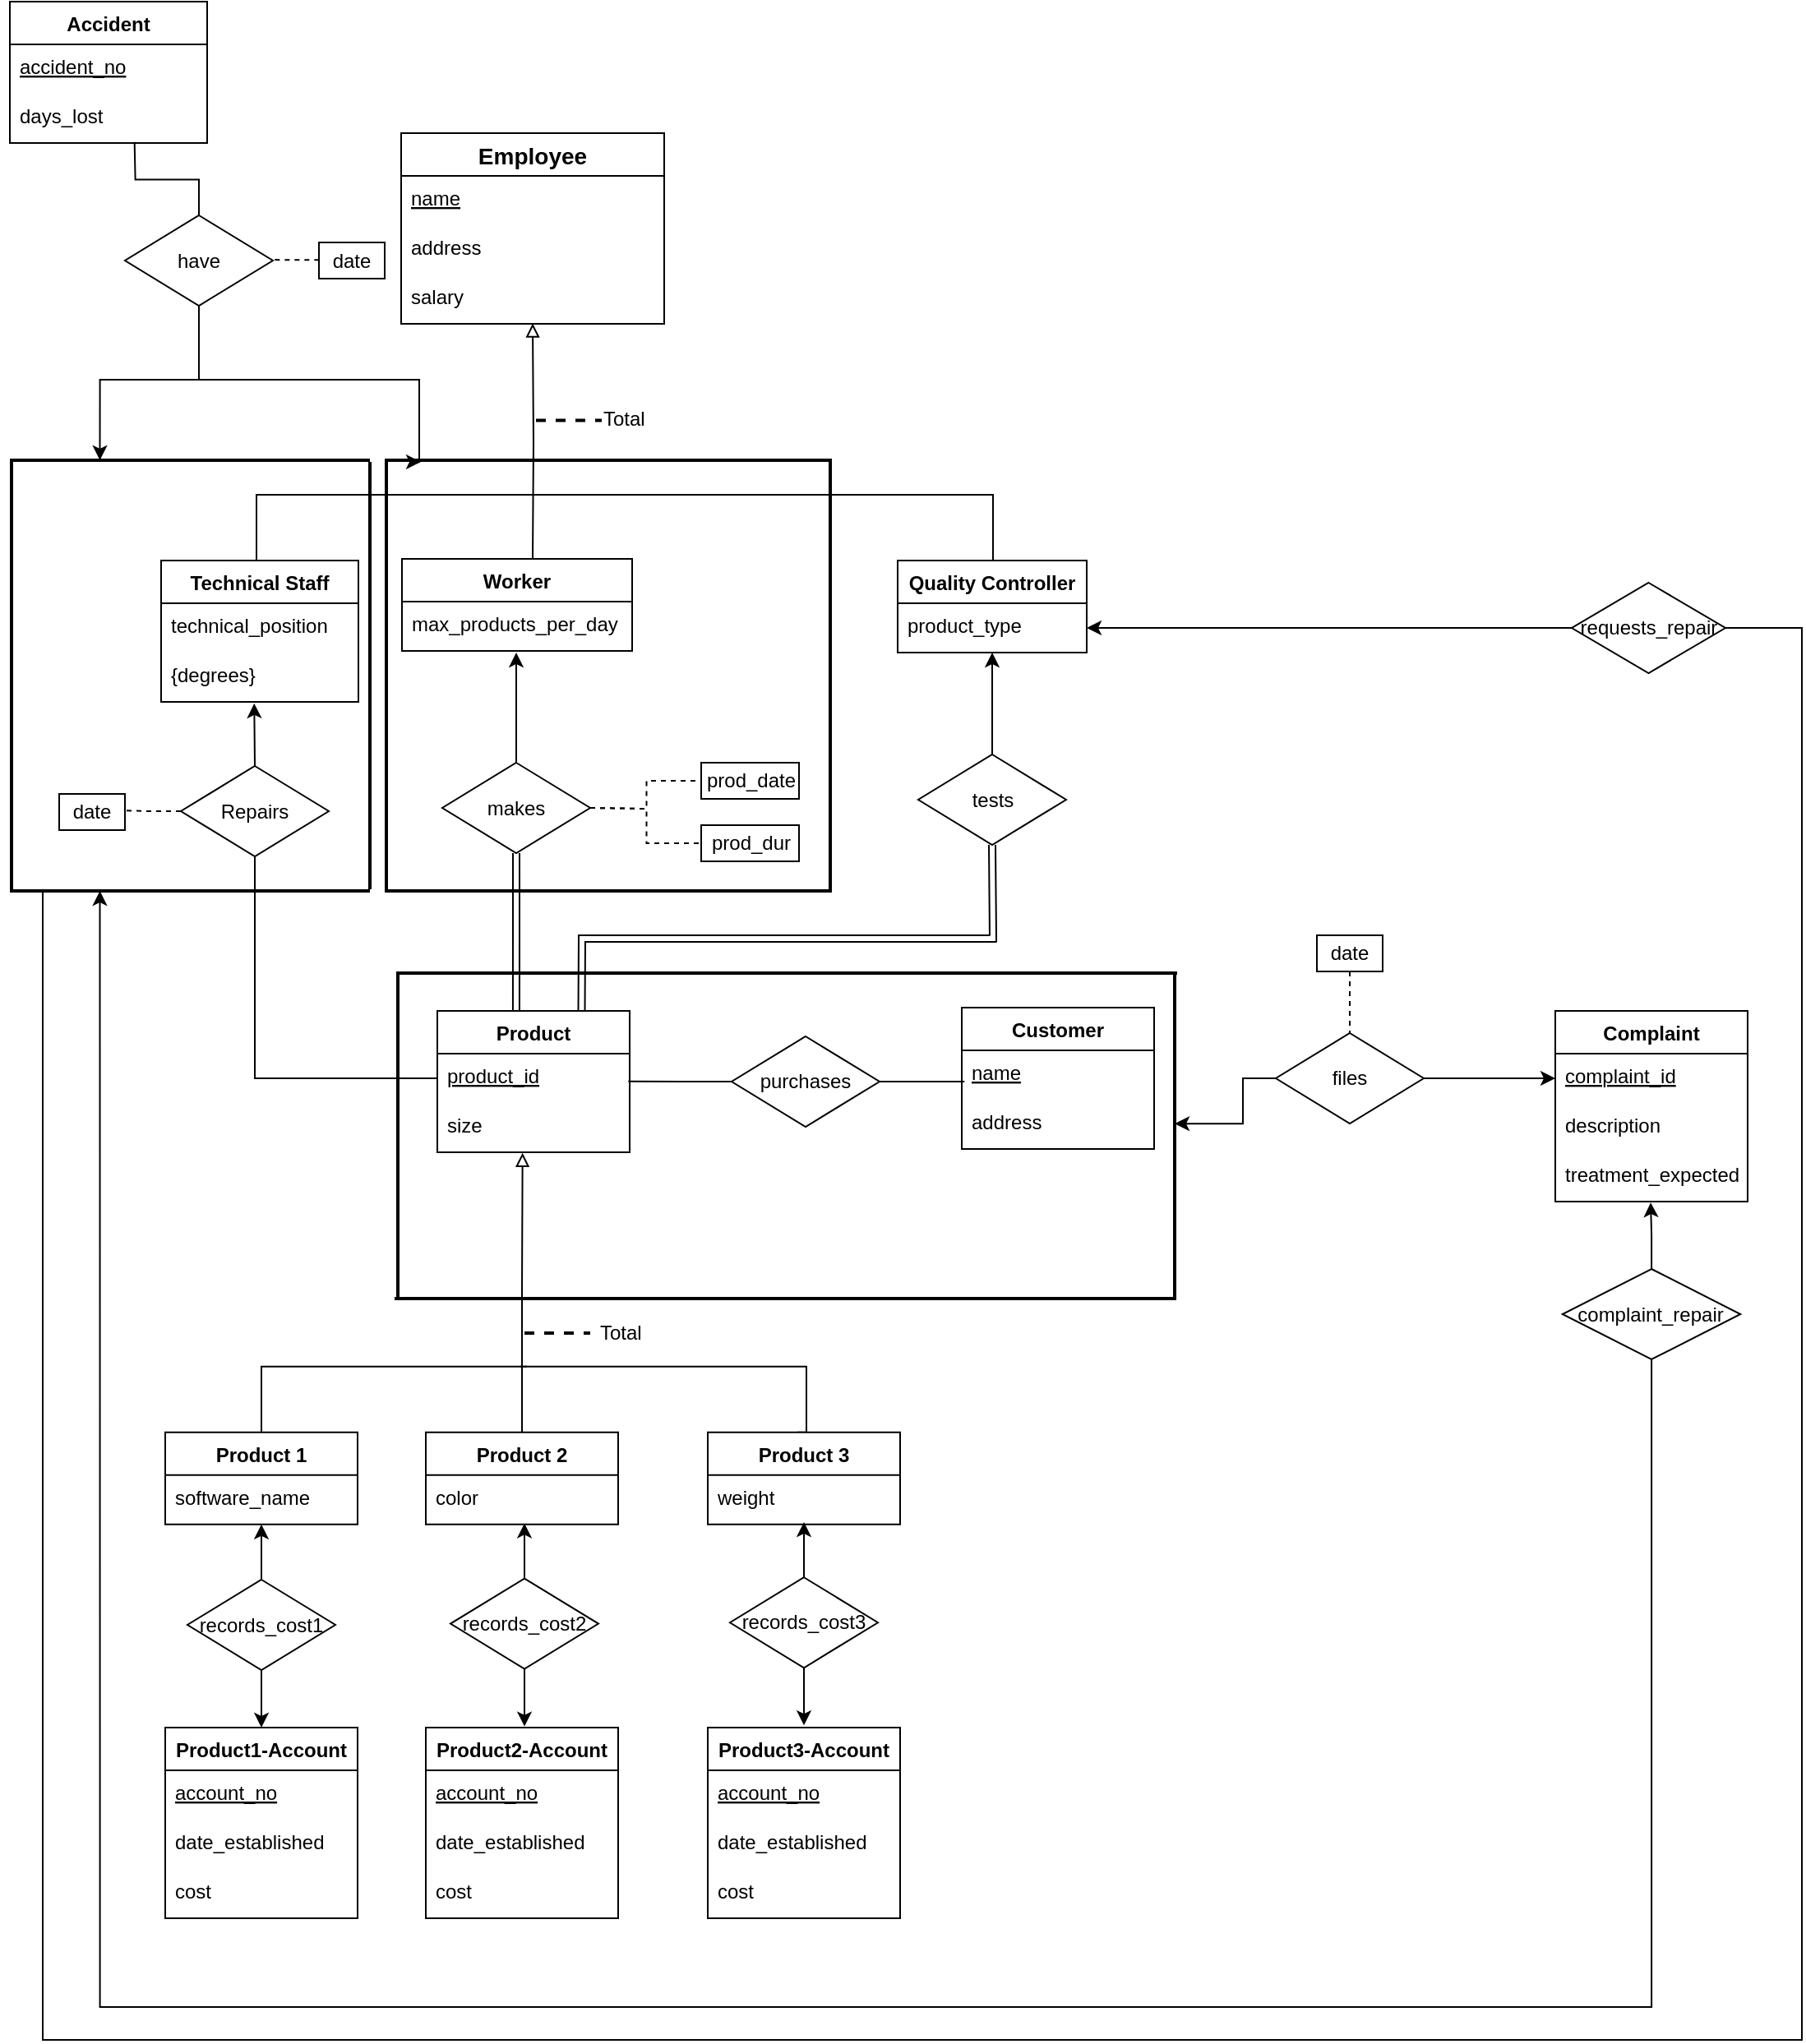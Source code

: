 <mxfile version="20.3.0" type="device" pages="6"><diagram name="Copy of er-diagram2-chosen!" id="OTskLp-BkAVLed_zDmDP"><mxGraphModel dx="1422" dy="865" grid="1" gridSize="10" guides="1" tooltips="1" connect="1" arrows="1" fold="1" page="1" pageScale="1" pageWidth="850" pageHeight="1100" math="0" shadow="0" extFonts="Permanent Marker^https://fonts.googleapis.com/css?family=Permanent+Marker"><root><mxCell id="2xYHzt7BaOmr3l70_e6r-0"/><mxCell id="2xYHzt7BaOmr3l70_e6r-1" parent="2xYHzt7BaOmr3l70_e6r-0"/><mxCell id="2xYHzt7BaOmr3l70_e6r-2" style="edgeStyle=orthogonalEdgeStyle;rounded=0;orthogonalLoop=1;jettySize=auto;html=1;endArrow=none;endFill=0;exitX=0.427;exitY=0.016;exitDx=0;exitDy=0;exitPerimeter=0;" parent="2xYHzt7BaOmr3l70_e6r-1" source="2xYHzt7BaOmr3l70_e6r-47" edge="1"><mxGeometry relative="1" as="geometry"><mxPoint x="360" y="360" as="targetPoint"/><mxPoint x="535" y="400" as="sourcePoint"/><Array as="points"><mxPoint x="638" y="401"/><mxPoint x="638" y="360"/></Array></mxGeometry></mxCell><mxCell id="2xYHzt7BaOmr3l70_e6r-3" style="edgeStyle=orthogonalEdgeStyle;rounded=0;orthogonalLoop=1;jettySize=auto;html=1;entryX=0.5;entryY=1;entryDx=0;entryDy=0;startArrow=none;startFill=0;endArrow=classic;endFill=1;" parent="2xYHzt7BaOmr3l70_e6r-1" source="2xYHzt7BaOmr3l70_e6r-4" edge="1"><mxGeometry relative="1" as="geometry"><mxPoint x="348" y="456" as="targetPoint"/></mxGeometry></mxCell><mxCell id="2xYHzt7BaOmr3l70_e6r-4" value="makes" style="shape=rhombus;perimeter=rhombusPerimeter;whiteSpace=wrap;html=1;align=center;strokeColor=default;" parent="2xYHzt7BaOmr3l70_e6r-1" vertex="1"><mxGeometry x="303" y="523" width="90" height="55" as="geometry"/></mxCell><mxCell id="2xYHzt7BaOmr3l70_e6r-5" style="edgeStyle=orthogonalEdgeStyle;rounded=0;orthogonalLoop=1;jettySize=auto;html=1;entryX=0.5;entryY=1;entryDx=0;entryDy=0;startArrow=none;startFill=0;endArrow=classic;endFill=1;" parent="2xYHzt7BaOmr3l70_e6r-1" source="2xYHzt7BaOmr3l70_e6r-6" target="2xYHzt7BaOmr3l70_e6r-47" edge="1"><mxGeometry relative="1" as="geometry"/></mxCell><mxCell id="2xYHzt7BaOmr3l70_e6r-6" value="tests" style="shape=rhombus;perimeter=rhombusPerimeter;whiteSpace=wrap;html=1;align=center;strokeColor=default;" parent="2xYHzt7BaOmr3l70_e6r-1" vertex="1"><mxGeometry x="592.5" y="518" width="90" height="55" as="geometry"/></mxCell><mxCell id="2xYHzt7BaOmr3l70_e6r-7" value="" style="endArrow=none;dashed=1;html=1;strokeWidth=2;rounded=0;" parent="2xYHzt7BaOmr3l70_e6r-1" edge="1"><mxGeometry width="50" height="50" relative="1" as="geometry"><mxPoint x="360" y="314.71" as="sourcePoint"/><mxPoint x="400" y="314.71" as="targetPoint"/></mxGeometry></mxCell><mxCell id="2xYHzt7BaOmr3l70_e6r-8" value="Total" style="text;strokeColor=none;fillColor=none;spacingLeft=4;spacingRight=4;overflow=hidden;rotatable=0;points=[[0,0.5],[1,0.5]];portConstraint=eastwest;fontSize=12;" parent="2xYHzt7BaOmr3l70_e6r-1" vertex="1"><mxGeometry x="395" y="300" width="40" height="30" as="geometry"/></mxCell><mxCell id="2xYHzt7BaOmr3l70_e6r-9" value="Product" style="swimlane;fontStyle=1;childLayout=stackLayout;horizontal=1;startSize=26;horizontalStack=0;resizeParent=1;resizeParentMax=0;resizeLast=0;collapsible=1;marginBottom=0;align=center;fontSize=12;strokeColor=default;" parent="2xYHzt7BaOmr3l70_e6r-1" vertex="1"><mxGeometry x="300" y="674" width="117" height="86" as="geometry"/></mxCell><mxCell id="2xYHzt7BaOmr3l70_e6r-10" value="product_id" style="text;strokeColor=none;fillColor=none;spacingLeft=4;spacingRight=4;overflow=hidden;rotatable=0;points=[[0,0.5],[1,0.5]];portConstraint=eastwest;fontSize=12;fontStyle=4" parent="2xYHzt7BaOmr3l70_e6r-9" vertex="1"><mxGeometry y="26" width="117" height="30" as="geometry"/></mxCell><mxCell id="2xYHzt7BaOmr3l70_e6r-13" value="size" style="text;strokeColor=none;fillColor=none;spacingLeft=4;spacingRight=4;overflow=hidden;rotatable=0;points=[[0,0.5],[1,0.5]];portConstraint=eastwest;fontSize=12;fontStyle=0" parent="2xYHzt7BaOmr3l70_e6r-9" vertex="1"><mxGeometry y="56" width="117" height="30" as="geometry"/></mxCell><mxCell id="2xYHzt7BaOmr3l70_e6r-14" style="edgeStyle=orthogonalEdgeStyle;rounded=0;orthogonalLoop=1;jettySize=auto;html=1;entryX=0.5;entryY=0.993;entryDx=0;entryDy=0;entryPerimeter=0;startArrow=none;startFill=0;endArrow=block;endFill=0;" parent="2xYHzt7BaOmr3l70_e6r-1" target="2xYHzt7BaOmr3l70_e6r-22" edge="1"><mxGeometry relative="1" as="geometry"><mxPoint x="358" y="400" as="sourcePoint"/></mxGeometry></mxCell><mxCell id="2xYHzt7BaOmr3l70_e6r-15" style="edgeStyle=orthogonalEdgeStyle;rounded=0;orthogonalLoop=1;jettySize=auto;html=1;endArrow=none;endFill=0;" parent="2xYHzt7BaOmr3l70_e6r-1" source="2xYHzt7BaOmr3l70_e6r-16" edge="1"><mxGeometry relative="1" as="geometry"><mxPoint x="360" y="360" as="targetPoint"/><Array as="points"><mxPoint x="190" y="360"/></Array></mxGeometry></mxCell><mxCell id="2xYHzt7BaOmr3l70_e6r-16" value="Technical Staff" style="swimlane;fontStyle=1;childLayout=stackLayout;horizontal=1;startSize=26;horizontalStack=0;resizeParent=1;resizeParentMax=0;resizeLast=0;collapsible=1;marginBottom=0;align=center;fontSize=12;strokeColor=default;" parent="2xYHzt7BaOmr3l70_e6r-1" vertex="1"><mxGeometry x="132" y="400" width="120" height="86" as="geometry"/></mxCell><mxCell id="2xYHzt7BaOmr3l70_e6r-17" value="technical_position" style="text;strokeColor=none;fillColor=none;spacingLeft=4;spacingRight=4;overflow=hidden;rotatable=0;points=[[0,0.5],[1,0.5]];portConstraint=eastwest;fontSize=12;fontStyle=0" parent="2xYHzt7BaOmr3l70_e6r-16" vertex="1"><mxGeometry y="26" width="120" height="30" as="geometry"/></mxCell><mxCell id="2xYHzt7BaOmr3l70_e6r-18" value="{degrees}" style="text;strokeColor=none;fillColor=none;spacingLeft=4;spacingRight=4;overflow=hidden;rotatable=0;points=[[0,0.5],[1,0.5]];portConstraint=eastwest;fontSize=12;fontStyle=0" parent="2xYHzt7BaOmr3l70_e6r-16" vertex="1"><mxGeometry y="56" width="120" height="30" as="geometry"/></mxCell><mxCell id="2xYHzt7BaOmr3l70_e6r-19" value="Employee" style="swimlane;fontStyle=1;childLayout=stackLayout;horizontal=1;startSize=26;horizontalStack=0;resizeParent=1;resizeParentMax=0;resizeLast=0;collapsible=1;marginBottom=0;align=center;fontSize=14;" parent="2xYHzt7BaOmr3l70_e6r-1" vertex="1"><mxGeometry x="278" y="140" width="160" height="116" as="geometry"/></mxCell><mxCell id="2xYHzt7BaOmr3l70_e6r-20" value="name" style="text;strokeColor=none;fillColor=none;spacingLeft=4;spacingRight=4;overflow=hidden;rotatable=0;points=[[0,0.5],[1,0.5]];portConstraint=eastwest;fontSize=12;fontStyle=4" parent="2xYHzt7BaOmr3l70_e6r-19" vertex="1"><mxGeometry y="26" width="160" height="30" as="geometry"/></mxCell><mxCell id="2xYHzt7BaOmr3l70_e6r-21" value="address" style="text;strokeColor=none;fillColor=none;spacingLeft=4;spacingRight=4;overflow=hidden;rotatable=0;points=[[0,0.5],[1,0.5]];portConstraint=eastwest;fontSize=12;" parent="2xYHzt7BaOmr3l70_e6r-19" vertex="1"><mxGeometry y="56" width="160" height="30" as="geometry"/></mxCell><mxCell id="2xYHzt7BaOmr3l70_e6r-22" value="salary" style="text;strokeColor=none;fillColor=none;spacingLeft=4;spacingRight=4;overflow=hidden;rotatable=0;points=[[0,0.5],[1,0.5]];portConstraint=eastwest;fontSize=12;" parent="2xYHzt7BaOmr3l70_e6r-19" vertex="1"><mxGeometry y="86" width="160" height="30" as="geometry"/></mxCell><mxCell id="2xYHzt7BaOmr3l70_e6r-23" style="edgeStyle=orthogonalEdgeStyle;rounded=0;orthogonalLoop=1;jettySize=auto;html=1;startArrow=none;startFill=0;endArrow=classic;endFill=1;exitX=0.5;exitY=0;exitDx=0;exitDy=0;entryX=0.472;entryY=1.031;entryDx=0;entryDy=0;entryPerimeter=0;" parent="2xYHzt7BaOmr3l70_e6r-1" source="2xYHzt7BaOmr3l70_e6r-26" target="2xYHzt7BaOmr3l70_e6r-18" edge="1"><mxGeometry relative="1" as="geometry"><mxPoint x="189" y="520" as="sourcePoint"/><mxPoint x="190" y="490" as="targetPoint"/></mxGeometry></mxCell><mxCell id="2xYHzt7BaOmr3l70_e6r-24" style="edgeStyle=orthogonalEdgeStyle;rounded=0;orthogonalLoop=1;jettySize=auto;html=1;entryX=0.998;entryY=0.458;entryDx=0;entryDy=0;entryPerimeter=0;startArrow=none;startFill=0;endArrow=none;endFill=0;dashed=1;" parent="2xYHzt7BaOmr3l70_e6r-1" source="2xYHzt7BaOmr3l70_e6r-26" target="2xYHzt7BaOmr3l70_e6r-44" edge="1"><mxGeometry relative="1" as="geometry"/></mxCell><mxCell id="2xYHzt7BaOmr3l70_e6r-25" style="edgeStyle=orthogonalEdgeStyle;rounded=0;orthogonalLoop=1;jettySize=auto;html=1;entryX=0;entryY=0.5;entryDx=0;entryDy=0;endArrow=none;endFill=0;" parent="2xYHzt7BaOmr3l70_e6r-1" source="2xYHzt7BaOmr3l70_e6r-26" target="2xYHzt7BaOmr3l70_e6r-10" edge="1"><mxGeometry relative="1" as="geometry"/></mxCell><mxCell id="2xYHzt7BaOmr3l70_e6r-26" value="Repairs" style="shape=rhombus;perimeter=rhombusPerimeter;whiteSpace=wrap;html=1;align=center;strokeColor=default;" parent="2xYHzt7BaOmr3l70_e6r-1" vertex="1"><mxGeometry x="144" y="525" width="90" height="55" as="geometry"/></mxCell><mxCell id="2xYHzt7BaOmr3l70_e6r-27" style="edgeStyle=orthogonalEdgeStyle;rounded=0;orthogonalLoop=1;jettySize=auto;html=1;entryX=0.993;entryY=0.563;entryDx=0;entryDy=0;entryPerimeter=0;startArrow=none;startFill=0;endArrow=none;endFill=0;" parent="2xYHzt7BaOmr3l70_e6r-1" source="2xYHzt7BaOmr3l70_e6r-29" target="2xYHzt7BaOmr3l70_e6r-10" edge="1"><mxGeometry relative="1" as="geometry"/></mxCell><mxCell id="2xYHzt7BaOmr3l70_e6r-28" style="edgeStyle=orthogonalEdgeStyle;rounded=0;orthogonalLoop=1;jettySize=auto;html=1;entryX=0.014;entryY=0.633;entryDx=0;entryDy=0;entryPerimeter=0;startArrow=none;startFill=0;endArrow=none;endFill=0;" parent="2xYHzt7BaOmr3l70_e6r-1" source="2xYHzt7BaOmr3l70_e6r-29" target="2xYHzt7BaOmr3l70_e6r-31" edge="1"><mxGeometry relative="1" as="geometry"/></mxCell><mxCell id="2xYHzt7BaOmr3l70_e6r-29" value="purchases" style="shape=rhombus;perimeter=rhombusPerimeter;whiteSpace=wrap;html=1;align=center;strokeColor=default;" parent="2xYHzt7BaOmr3l70_e6r-1" vertex="1"><mxGeometry x="479" y="689.5" width="90" height="55" as="geometry"/></mxCell><mxCell id="2xYHzt7BaOmr3l70_e6r-30" value="Customer" style="swimlane;fontStyle=1;childLayout=stackLayout;horizontal=1;startSize=26;horizontalStack=0;resizeParent=1;resizeParentMax=0;resizeLast=0;collapsible=1;marginBottom=0;align=center;fontSize=12;strokeColor=default;" parent="2xYHzt7BaOmr3l70_e6r-1" vertex="1"><mxGeometry x="619" y="672" width="117" height="86" as="geometry"/></mxCell><mxCell id="2xYHzt7BaOmr3l70_e6r-31" value="name" style="text;strokeColor=none;fillColor=none;spacingLeft=4;spacingRight=4;overflow=hidden;rotatable=0;points=[[0,0.5],[1,0.5]];portConstraint=eastwest;fontSize=12;fontStyle=4" parent="2xYHzt7BaOmr3l70_e6r-30" vertex="1"><mxGeometry y="26" width="117" height="30" as="geometry"/></mxCell><mxCell id="2xYHzt7BaOmr3l70_e6r-32" value="address" style="text;strokeColor=none;fillColor=none;spacingLeft=4;spacingRight=4;overflow=hidden;rotatable=0;points=[[0,0.5],[1,0.5]];portConstraint=eastwest;fontSize=12;fontStyle=0" parent="2xYHzt7BaOmr3l70_e6r-30" vertex="1"><mxGeometry y="56" width="117" height="30" as="geometry"/></mxCell><mxCell id="2xYHzt7BaOmr3l70_e6r-33" value="" style="line;strokeWidth=2;html=1;" parent="2xYHzt7BaOmr3l70_e6r-1" vertex="1"><mxGeometry x="275" y="646" width="475" height="10" as="geometry"/></mxCell><mxCell id="2xYHzt7BaOmr3l70_e6r-34" value="" style="line;strokeWidth=2;direction=south;html=1;" parent="2xYHzt7BaOmr3l70_e6r-1" vertex="1"><mxGeometry x="271" y="650" width="10" height="200" as="geometry"/></mxCell><mxCell id="2xYHzt7BaOmr3l70_e6r-35" value="" style="line;strokeWidth=2;html=1;" parent="2xYHzt7BaOmr3l70_e6r-1" vertex="1"><mxGeometry x="274" y="844" width="475" height="10" as="geometry"/></mxCell><mxCell id="2xYHzt7BaOmr3l70_e6r-36" value="" style="line;strokeWidth=2;direction=south;html=1;" parent="2xYHzt7BaOmr3l70_e6r-1" vertex="1"><mxGeometry x="690" y="650" width="117" height="200" as="geometry"/></mxCell><mxCell id="2xYHzt7BaOmr3l70_e6r-37" style="edgeStyle=orthogonalEdgeStyle;rounded=0;orthogonalLoop=1;jettySize=auto;html=1;entryX=0.463;entryY=0.5;entryDx=0;entryDy=0;entryPerimeter=0;startArrow=none;startFill=0;endArrow=classic;endFill=1;" parent="2xYHzt7BaOmr3l70_e6r-1" source="2xYHzt7BaOmr3l70_e6r-39" target="2xYHzt7BaOmr3l70_e6r-36" edge="1"><mxGeometry relative="1" as="geometry"/></mxCell><mxCell id="2xYHzt7BaOmr3l70_e6r-38" style="edgeStyle=orthogonalEdgeStyle;rounded=0;orthogonalLoop=1;jettySize=auto;html=1;entryX=0;entryY=0.5;entryDx=0;entryDy=0;startArrow=none;startFill=0;endArrow=classic;endFill=1;" parent="2xYHzt7BaOmr3l70_e6r-1" source="2xYHzt7BaOmr3l70_e6r-39" target="2xYHzt7BaOmr3l70_e6r-41" edge="1"><mxGeometry relative="1" as="geometry"/></mxCell><mxCell id="2xYHzt7BaOmr3l70_e6r-39" value="files" style="shape=rhombus;perimeter=rhombusPerimeter;whiteSpace=wrap;html=1;align=center;strokeColor=default;" parent="2xYHzt7BaOmr3l70_e6r-1" vertex="1"><mxGeometry x="810" y="687.5" width="90" height="55" as="geometry"/></mxCell><mxCell id="2xYHzt7BaOmr3l70_e6r-40" value="Complaint" style="swimlane;fontStyle=1;childLayout=stackLayout;horizontal=1;startSize=26;horizontalStack=0;resizeParent=1;resizeParentMax=0;resizeLast=0;collapsible=1;marginBottom=0;align=center;fontSize=12;strokeColor=default;" parent="2xYHzt7BaOmr3l70_e6r-1" vertex="1"><mxGeometry x="980" y="674" width="117" height="116" as="geometry"/></mxCell><mxCell id="2xYHzt7BaOmr3l70_e6r-41" value="complaint_id" style="text;strokeColor=none;fillColor=none;spacingLeft=4;spacingRight=4;overflow=hidden;rotatable=0;points=[[0,0.5],[1,0.5]];portConstraint=eastwest;fontSize=12;fontStyle=4" parent="2xYHzt7BaOmr3l70_e6r-40" vertex="1"><mxGeometry y="26" width="117" height="30" as="geometry"/></mxCell><mxCell id="2xYHzt7BaOmr3l70_e6r-42" value="description" style="text;strokeColor=none;fillColor=none;spacingLeft=4;spacingRight=4;overflow=hidden;rotatable=0;points=[[0,0.5],[1,0.5]];portConstraint=eastwest;fontSize=12;fontStyle=0" parent="2xYHzt7BaOmr3l70_e6r-40" vertex="1"><mxGeometry y="56" width="117" height="30" as="geometry"/></mxCell><mxCell id="2xYHzt7BaOmr3l70_e6r-43" value="treatment_expected" style="text;strokeColor=none;fillColor=none;spacingLeft=4;spacingRight=4;overflow=hidden;rotatable=0;points=[[0,0.5],[1,0.5]];portConstraint=eastwest;fontSize=12;fontStyle=0" parent="2xYHzt7BaOmr3l70_e6r-40" vertex="1"><mxGeometry y="86" width="117" height="30" as="geometry"/></mxCell><mxCell id="2xYHzt7BaOmr3l70_e6r-44" value="date" style="whiteSpace=wrap;html=1;align=center;strokeColor=default;fontSize=12;fillColor=#FFFFFF;" parent="2xYHzt7BaOmr3l70_e6r-1" vertex="1"><mxGeometry x="70" y="542" width="40" height="22" as="geometry"/></mxCell><mxCell id="2xYHzt7BaOmr3l70_e6r-45" value="Worker" style="swimlane;fontStyle=1;childLayout=stackLayout;horizontal=1;startSize=26;horizontalStack=0;resizeParent=1;resizeParentMax=0;resizeLast=0;collapsible=1;marginBottom=0;align=center;fontSize=12;strokeColor=default;" parent="2xYHzt7BaOmr3l70_e6r-1" vertex="1"><mxGeometry x="278.5" y="399" width="140" height="56" as="geometry"/></mxCell><mxCell id="2xYHzt7BaOmr3l70_e6r-46" value="max_products_per_day" style="text;strokeColor=none;fillColor=none;spacingLeft=4;spacingRight=4;overflow=hidden;rotatable=0;points=[[0,0.5],[1,0.5]];portConstraint=eastwest;fontSize=12;fontStyle=0" parent="2xYHzt7BaOmr3l70_e6r-45" vertex="1"><mxGeometry y="26" width="140" height="30" as="geometry"/></mxCell><mxCell id="2xYHzt7BaOmr3l70_e6r-47" value="Quality Controller" style="swimlane;fontStyle=1;childLayout=stackLayout;horizontal=1;startSize=26;horizontalStack=0;resizeParent=1;resizeParentMax=0;resizeLast=0;collapsible=1;marginBottom=0;align=center;fontSize=12;strokeColor=default;" parent="2xYHzt7BaOmr3l70_e6r-1" vertex="1"><mxGeometry x="580" y="400" width="115" height="56" as="geometry"/></mxCell><mxCell id="2xYHzt7BaOmr3l70_e6r-48" value="product_type" style="text;strokeColor=none;fillColor=none;spacingLeft=4;spacingRight=4;overflow=hidden;rotatable=0;points=[[0,0.5],[1,0.5]];portConstraint=eastwest;fontSize=12;fontStyle=0" parent="2xYHzt7BaOmr3l70_e6r-47" vertex="1"><mxGeometry y="26" width="115" height="30" as="geometry"/></mxCell><mxCell id="2xYHzt7BaOmr3l70_e6r-49" value="Accident" style="swimlane;fontStyle=1;childLayout=stackLayout;horizontal=1;startSize=26;horizontalStack=0;resizeParent=1;resizeParentMax=0;resizeLast=0;collapsible=1;marginBottom=0;align=center;fontSize=12;strokeColor=default;" parent="2xYHzt7BaOmr3l70_e6r-1" vertex="1"><mxGeometry x="40" y="60" width="120" height="86" as="geometry"/></mxCell><mxCell id="2xYHzt7BaOmr3l70_e6r-50" value="accident_no" style="text;strokeColor=none;fillColor=none;spacingLeft=4;spacingRight=4;overflow=hidden;rotatable=0;points=[[0,0.5],[1,0.5]];portConstraint=eastwest;fontSize=12;fontStyle=4" parent="2xYHzt7BaOmr3l70_e6r-49" vertex="1"><mxGeometry y="26" width="120" height="30" as="geometry"/></mxCell><mxCell id="2xYHzt7BaOmr3l70_e6r-51" value="days_lost" style="text;strokeColor=none;fillColor=none;spacingLeft=4;spacingRight=4;overflow=hidden;rotatable=0;points=[[0,0.5],[1,0.5]];portConstraint=eastwest;fontSize=12;fontStyle=0" parent="2xYHzt7BaOmr3l70_e6r-49" vertex="1"><mxGeometry y="56" width="120" height="30" as="geometry"/></mxCell><mxCell id="2xYHzt7BaOmr3l70_e6r-52" value="" style="line;strokeWidth=2;html=1;" parent="2xYHzt7BaOmr3l70_e6r-1" vertex="1"><mxGeometry x="40" y="334" width="219" height="10" as="geometry"/></mxCell><mxCell id="2xYHzt7BaOmr3l70_e6r-53" value="" style="line;strokeWidth=2;direction=south;html=1;" parent="2xYHzt7BaOmr3l70_e6r-1" vertex="1"><mxGeometry x="36" y="340" width="10" height="260" as="geometry"/></mxCell><mxCell id="2xYHzt7BaOmr3l70_e6r-54" value="" style="line;strokeWidth=2;html=1;" parent="2xYHzt7BaOmr3l70_e6r-1" vertex="1"><mxGeometry x="40" y="596" width="219" height="10" as="geometry"/></mxCell><mxCell id="2xYHzt7BaOmr3l70_e6r-55" value="" style="line;strokeWidth=2;direction=south;html=1;" parent="2xYHzt7BaOmr3l70_e6r-1" vertex="1"><mxGeometry x="254" y="340" width="10" height="260" as="geometry"/></mxCell><mxCell id="2xYHzt7BaOmr3l70_e6r-56" value="" style="line;strokeWidth=2;direction=south;html=1;" parent="2xYHzt7BaOmr3l70_e6r-1" vertex="1"><mxGeometry x="264" y="340" width="10" height="260" as="geometry"/></mxCell><mxCell id="2xYHzt7BaOmr3l70_e6r-57" value="" style="line;strokeWidth=2;html=1;" parent="2xYHzt7BaOmr3l70_e6r-1" vertex="1"><mxGeometry x="268" y="334" width="272" height="10" as="geometry"/></mxCell><mxCell id="2xYHzt7BaOmr3l70_e6r-58" value="" style="line;strokeWidth=2;html=1;" parent="2xYHzt7BaOmr3l70_e6r-1" vertex="1"><mxGeometry x="268" y="596" width="272" height="10" as="geometry"/></mxCell><mxCell id="2xYHzt7BaOmr3l70_e6r-59" value="" style="line;strokeWidth=2;direction=south;html=1;" parent="2xYHzt7BaOmr3l70_e6r-1" vertex="1"><mxGeometry x="534" y="340" width="10" height="260" as="geometry"/></mxCell><mxCell id="2xYHzt7BaOmr3l70_e6r-60" style="edgeStyle=orthogonalEdgeStyle;rounded=0;orthogonalLoop=1;jettySize=auto;html=1;startArrow=none;startFill=0;endArrow=none;endFill=0;" parent="2xYHzt7BaOmr3l70_e6r-1" source="2xYHzt7BaOmr3l70_e6r-61" edge="1"><mxGeometry relative="1" as="geometry"><mxPoint x="354.5" y="890.39" as="targetPoint"/><Array as="points"><mxPoint x="192.5" y="890.39"/></Array></mxGeometry></mxCell><mxCell id="2xYHzt7BaOmr3l70_e6r-61" value="Product 1" style="swimlane;fontStyle=1;childLayout=stackLayout;horizontal=1;startSize=26;horizontalStack=0;resizeParent=1;resizeParentMax=0;resizeLast=0;collapsible=1;marginBottom=0;align=center;fontSize=12;strokeColor=default;" parent="2xYHzt7BaOmr3l70_e6r-1" vertex="1"><mxGeometry x="134.5" y="930.39" width="117" height="56" as="geometry"/></mxCell><mxCell id="2xYHzt7BaOmr3l70_e6r-62" value="software_name" style="text;strokeColor=none;fillColor=none;spacingLeft=4;spacingRight=4;overflow=hidden;rotatable=0;points=[[0,0.5],[1,0.5]];portConstraint=eastwest;fontSize=12;fontStyle=0" parent="2xYHzt7BaOmr3l70_e6r-61" vertex="1"><mxGeometry y="26" width="117" height="30" as="geometry"/></mxCell><mxCell id="2xYHzt7BaOmr3l70_e6r-63" style="edgeStyle=orthogonalEdgeStyle;rounded=0;orthogonalLoop=1;jettySize=auto;html=1;startArrow=none;startFill=0;endArrow=block;endFill=0;entryX=0.443;entryY=1.013;entryDx=0;entryDy=0;entryPerimeter=0;" parent="2xYHzt7BaOmr3l70_e6r-1" source="2xYHzt7BaOmr3l70_e6r-64" target="2xYHzt7BaOmr3l70_e6r-13" edge="1"><mxGeometry relative="1" as="geometry"><mxPoint x="349.959" y="850" as="targetPoint"/><Array as="points"/></mxGeometry></mxCell><mxCell id="2xYHzt7BaOmr3l70_e6r-64" value="Product 2" style="swimlane;fontStyle=1;childLayout=stackLayout;horizontal=1;startSize=26;horizontalStack=0;resizeParent=1;resizeParentMax=0;resizeLast=0;collapsible=1;marginBottom=0;align=center;fontSize=12;strokeColor=default;" parent="2xYHzt7BaOmr3l70_e6r-1" vertex="1"><mxGeometry x="293" y="930.39" width="117" height="56" as="geometry"/></mxCell><mxCell id="2xYHzt7BaOmr3l70_e6r-65" value="color" style="text;strokeColor=none;fillColor=none;spacingLeft=4;spacingRight=4;overflow=hidden;rotatable=0;points=[[0,0.5],[1,0.5]];portConstraint=eastwest;fontSize=12;fontStyle=0" parent="2xYHzt7BaOmr3l70_e6r-64" vertex="1"><mxGeometry y="26" width="117" height="30" as="geometry"/></mxCell><mxCell id="2xYHzt7BaOmr3l70_e6r-66" style="edgeStyle=orthogonalEdgeStyle;rounded=0;orthogonalLoop=1;jettySize=auto;html=1;startArrow=none;startFill=0;endArrow=none;endFill=0;" parent="2xYHzt7BaOmr3l70_e6r-1" edge="1"><mxGeometry relative="1" as="geometry"><mxPoint x="350.5" y="890.39" as="targetPoint"/><mxPoint x="518.993" y="930.39" as="sourcePoint"/><Array as="points"><mxPoint x="524.5" y="930.39"/><mxPoint x="524.5" y="890.39"/></Array></mxGeometry></mxCell><mxCell id="2xYHzt7BaOmr3l70_e6r-67" value="Product 3" style="swimlane;fontStyle=1;childLayout=stackLayout;horizontal=1;startSize=26;horizontalStack=0;resizeParent=1;resizeParentMax=0;resizeLast=0;collapsible=1;marginBottom=0;align=center;fontSize=12;strokeColor=default;" parent="2xYHzt7BaOmr3l70_e6r-1" vertex="1"><mxGeometry x="464.5" y="930.39" width="117" height="56" as="geometry"/></mxCell><mxCell id="2xYHzt7BaOmr3l70_e6r-68" value="weight" style="text;strokeColor=none;fillColor=none;spacingLeft=4;spacingRight=4;overflow=hidden;rotatable=0;points=[[0,0.5],[1,0.5]];portConstraint=eastwest;fontSize=12;fontStyle=0" parent="2xYHzt7BaOmr3l70_e6r-67" vertex="1"><mxGeometry y="26" width="117" height="30" as="geometry"/></mxCell><mxCell id="2xYHzt7BaOmr3l70_e6r-69" value="Product2-Account" style="swimlane;fontStyle=1;childLayout=stackLayout;horizontal=1;startSize=26;horizontalStack=0;resizeParent=1;resizeParentMax=0;resizeLast=0;collapsible=1;marginBottom=0;align=center;fontSize=12;strokeColor=default;" parent="2xYHzt7BaOmr3l70_e6r-1" vertex="1"><mxGeometry x="293" y="1110" width="117" height="116" as="geometry"/></mxCell><mxCell id="2xYHzt7BaOmr3l70_e6r-70" value="account_no" style="text;strokeColor=none;fillColor=none;spacingLeft=4;spacingRight=4;overflow=hidden;rotatable=0;points=[[0,0.5],[1,0.5]];portConstraint=eastwest;fontSize=12;fontStyle=4" parent="2xYHzt7BaOmr3l70_e6r-69" vertex="1"><mxGeometry y="26" width="117" height="30" as="geometry"/></mxCell><mxCell id="2xYHzt7BaOmr3l70_e6r-71" value="date_established" style="text;strokeColor=none;fillColor=none;spacingLeft=4;spacingRight=4;overflow=hidden;rotatable=0;points=[[0,0.5],[1,0.5]];portConstraint=eastwest;fontSize=12;fontStyle=0" parent="2xYHzt7BaOmr3l70_e6r-69" vertex="1"><mxGeometry y="56" width="117" height="30" as="geometry"/></mxCell><mxCell id="2xYHzt7BaOmr3l70_e6r-72" value="cost" style="text;strokeColor=none;fillColor=none;spacingLeft=4;spacingRight=4;overflow=hidden;rotatable=0;points=[[0,0.5],[1,0.5]];portConstraint=eastwest;fontSize=12;fontStyle=0" parent="2xYHzt7BaOmr3l70_e6r-69" vertex="1"><mxGeometry y="86" width="117" height="30" as="geometry"/></mxCell><mxCell id="2xYHzt7BaOmr3l70_e6r-73" style="edgeStyle=orthogonalEdgeStyle;rounded=0;orthogonalLoop=1;jettySize=auto;html=1;entryX=0.5;entryY=0;entryDx=0;entryDy=0;" parent="2xYHzt7BaOmr3l70_e6r-1" source="2xYHzt7BaOmr3l70_e6r-75" target="2xYHzt7BaOmr3l70_e6r-80" edge="1"><mxGeometry relative="1" as="geometry"/></mxCell><mxCell id="2xYHzt7BaOmr3l70_e6r-74" style="edgeStyle=orthogonalEdgeStyle;rounded=0;orthogonalLoop=1;jettySize=auto;html=1;entryX=0.5;entryY=1;entryDx=0;entryDy=0;" parent="2xYHzt7BaOmr3l70_e6r-1" source="2xYHzt7BaOmr3l70_e6r-75" target="2xYHzt7BaOmr3l70_e6r-61" edge="1"><mxGeometry relative="1" as="geometry"/></mxCell><mxCell id="2xYHzt7BaOmr3l70_e6r-75" value="records_cost1" style="shape=rhombus;perimeter=rhombusPerimeter;whiteSpace=wrap;html=1;align=center;strokeColor=default;" parent="2xYHzt7BaOmr3l70_e6r-1" vertex="1"><mxGeometry x="148" y="1020" width="90" height="55" as="geometry"/></mxCell><mxCell id="2xYHzt7BaOmr3l70_e6r-76" value="Product3-Account" style="swimlane;fontStyle=1;childLayout=stackLayout;horizontal=1;startSize=26;horizontalStack=0;resizeParent=1;resizeParentMax=0;resizeLast=0;collapsible=1;marginBottom=0;align=center;fontSize=12;strokeColor=default;" parent="2xYHzt7BaOmr3l70_e6r-1" vertex="1"><mxGeometry x="464.5" y="1110" width="117" height="116" as="geometry"/></mxCell><mxCell id="2xYHzt7BaOmr3l70_e6r-77" value="account_no" style="text;strokeColor=none;fillColor=none;spacingLeft=4;spacingRight=4;overflow=hidden;rotatable=0;points=[[0,0.5],[1,0.5]];portConstraint=eastwest;fontSize=12;fontStyle=4" parent="2xYHzt7BaOmr3l70_e6r-76" vertex="1"><mxGeometry y="26" width="117" height="30" as="geometry"/></mxCell><mxCell id="2xYHzt7BaOmr3l70_e6r-78" value="date_established" style="text;strokeColor=none;fillColor=none;spacingLeft=4;spacingRight=4;overflow=hidden;rotatable=0;points=[[0,0.5],[1,0.5]];portConstraint=eastwest;fontSize=12;fontStyle=0" parent="2xYHzt7BaOmr3l70_e6r-76" vertex="1"><mxGeometry y="56" width="117" height="30" as="geometry"/></mxCell><mxCell id="2xYHzt7BaOmr3l70_e6r-79" value="cost" style="text;strokeColor=none;fillColor=none;spacingLeft=4;spacingRight=4;overflow=hidden;rotatable=0;points=[[0,0.5],[1,0.5]];portConstraint=eastwest;fontSize=12;fontStyle=0" parent="2xYHzt7BaOmr3l70_e6r-76" vertex="1"><mxGeometry y="86" width="117" height="30" as="geometry"/></mxCell><mxCell id="2xYHzt7BaOmr3l70_e6r-80" value="Product1-Account" style="swimlane;fontStyle=1;childLayout=stackLayout;horizontal=1;startSize=26;horizontalStack=0;resizeParent=1;resizeParentMax=0;resizeLast=0;collapsible=1;marginBottom=0;align=center;fontSize=12;strokeColor=default;" parent="2xYHzt7BaOmr3l70_e6r-1" vertex="1"><mxGeometry x="134.5" y="1110" width="117" height="116" as="geometry"/></mxCell><mxCell id="2xYHzt7BaOmr3l70_e6r-81" value="account_no" style="text;strokeColor=none;fillColor=none;spacingLeft=4;spacingRight=4;overflow=hidden;rotatable=0;points=[[0,0.5],[1,0.5]];portConstraint=eastwest;fontSize=12;fontStyle=4" parent="2xYHzt7BaOmr3l70_e6r-80" vertex="1"><mxGeometry y="26" width="117" height="30" as="geometry"/></mxCell><mxCell id="2xYHzt7BaOmr3l70_e6r-82" value="date_established" style="text;strokeColor=none;fillColor=none;spacingLeft=4;spacingRight=4;overflow=hidden;rotatable=0;points=[[0,0.5],[1,0.5]];portConstraint=eastwest;fontSize=12;fontStyle=0" parent="2xYHzt7BaOmr3l70_e6r-80" vertex="1"><mxGeometry y="56" width="117" height="30" as="geometry"/></mxCell><mxCell id="2xYHzt7BaOmr3l70_e6r-83" value="cost" style="text;strokeColor=none;fillColor=none;spacingLeft=4;spacingRight=4;overflow=hidden;rotatable=0;points=[[0,0.5],[1,0.5]];portConstraint=eastwest;fontSize=12;fontStyle=0" parent="2xYHzt7BaOmr3l70_e6r-80" vertex="1"><mxGeometry y="86" width="117" height="30" as="geometry"/></mxCell><mxCell id="2xYHzt7BaOmr3l70_e6r-84" style="edgeStyle=orthogonalEdgeStyle;rounded=0;orthogonalLoop=1;jettySize=auto;html=1;entryX=0.5;entryY=0;entryDx=0;entryDy=0;" parent="2xYHzt7BaOmr3l70_e6r-1" source="2xYHzt7BaOmr3l70_e6r-86" edge="1"><mxGeometry relative="1" as="geometry"><mxPoint x="353" y="1109.31" as="targetPoint"/></mxGeometry></mxCell><mxCell id="2xYHzt7BaOmr3l70_e6r-85" style="edgeStyle=orthogonalEdgeStyle;rounded=0;orthogonalLoop=1;jettySize=auto;html=1;entryX=0.5;entryY=1;entryDx=0;entryDy=0;" parent="2xYHzt7BaOmr3l70_e6r-1" source="2xYHzt7BaOmr3l70_e6r-86" edge="1"><mxGeometry relative="1" as="geometry"><mxPoint x="353" y="985.7" as="targetPoint"/></mxGeometry></mxCell><mxCell id="2xYHzt7BaOmr3l70_e6r-86" value="records_cost2" style="shape=rhombus;perimeter=rhombusPerimeter;whiteSpace=wrap;html=1;align=center;strokeColor=default;" parent="2xYHzt7BaOmr3l70_e6r-1" vertex="1"><mxGeometry x="308" y="1019.31" width="90" height="55" as="geometry"/></mxCell><mxCell id="2xYHzt7BaOmr3l70_e6r-87" style="edgeStyle=orthogonalEdgeStyle;rounded=0;orthogonalLoop=1;jettySize=auto;html=1;entryX=0.5;entryY=0;entryDx=0;entryDy=0;" parent="2xYHzt7BaOmr3l70_e6r-1" source="2xYHzt7BaOmr3l70_e6r-89" edge="1"><mxGeometry relative="1" as="geometry"><mxPoint x="523" y="1108.62" as="targetPoint"/></mxGeometry></mxCell><mxCell id="2xYHzt7BaOmr3l70_e6r-88" style="edgeStyle=orthogonalEdgeStyle;rounded=0;orthogonalLoop=1;jettySize=auto;html=1;entryX=0.5;entryY=1;entryDx=0;entryDy=0;" parent="2xYHzt7BaOmr3l70_e6r-1" source="2xYHzt7BaOmr3l70_e6r-89" edge="1"><mxGeometry relative="1" as="geometry"><mxPoint x="523" y="985.01" as="targetPoint"/></mxGeometry></mxCell><mxCell id="2xYHzt7BaOmr3l70_e6r-89" value="records_cost3" style="shape=rhombus;perimeter=rhombusPerimeter;whiteSpace=wrap;html=1;align=center;strokeColor=default;" parent="2xYHzt7BaOmr3l70_e6r-1" vertex="1"><mxGeometry x="478" y="1018.62" width="90" height="55" as="geometry"/></mxCell><mxCell id="2xYHzt7BaOmr3l70_e6r-90" value="" style="endArrow=none;dashed=1;html=1;strokeWidth=2;rounded=0;" parent="2xYHzt7BaOmr3l70_e6r-1" edge="1"><mxGeometry width="50" height="50" relative="1" as="geometry"><mxPoint x="353" y="870.0" as="sourcePoint"/><mxPoint x="393" y="870.0" as="targetPoint"/></mxGeometry></mxCell><mxCell id="2xYHzt7BaOmr3l70_e6r-91" value="Total" style="text;strokeColor=none;fillColor=none;spacingLeft=4;spacingRight=4;overflow=hidden;rotatable=0;points=[[0,0.5],[1,0.5]];portConstraint=eastwest;fontSize=12;" parent="2xYHzt7BaOmr3l70_e6r-1" vertex="1"><mxGeometry x="393" y="856" width="40" height="30" as="geometry"/></mxCell><mxCell id="2xYHzt7BaOmr3l70_e6r-92" value="" style="shape=link;html=1;rounded=0;entryX=0.41;entryY=0;entryDx=0;entryDy=0;entryPerimeter=0;" parent="2xYHzt7BaOmr3l70_e6r-1" target="2xYHzt7BaOmr3l70_e6r-9" edge="1"><mxGeometry relative="1" as="geometry"><mxPoint x="348" y="578" as="sourcePoint"/><mxPoint x="347.959" y="678.02" as="targetPoint"/></mxGeometry></mxCell><mxCell id="2xYHzt7BaOmr3l70_e6r-93" style="edgeStyle=orthogonalEdgeStyle;rounded=0;orthogonalLoop=1;jettySize=auto;html=1;entryX=0.657;entryY=0.981;entryDx=0;entryDy=0;entryPerimeter=0;endArrow=none;endFill=0;" parent="2xYHzt7BaOmr3l70_e6r-1" source="2xYHzt7BaOmr3l70_e6r-96" edge="1"><mxGeometry relative="1" as="geometry"><mxPoint x="115.84" y="145.43" as="targetPoint"/></mxGeometry></mxCell><mxCell id="2xYHzt7BaOmr3l70_e6r-94" style="edgeStyle=orthogonalEdgeStyle;rounded=0;orthogonalLoop=1;jettySize=auto;html=1;endArrow=classic;endFill=1;" parent="2xYHzt7BaOmr3l70_e6r-1" source="2xYHzt7BaOmr3l70_e6r-96" edge="1"><mxGeometry relative="1" as="geometry"><Array as="points"><mxPoint x="155" y="290"/><mxPoint x="289" y="290"/><mxPoint x="289" y="340"/></Array><mxPoint x="290" y="340" as="targetPoint"/></mxGeometry></mxCell><mxCell id="2xYHzt7BaOmr3l70_e6r-95" style="edgeStyle=orthogonalEdgeStyle;rounded=0;orthogonalLoop=1;jettySize=auto;html=1;entryX=0.25;entryY=0.5;entryDx=0;entryDy=0;entryPerimeter=0;endArrow=classic;endFill=1;" parent="2xYHzt7BaOmr3l70_e6r-1" source="2xYHzt7BaOmr3l70_e6r-96" target="2xYHzt7BaOmr3l70_e6r-52" edge="1"><mxGeometry relative="1" as="geometry"><Array as="points"><mxPoint x="155" y="290"/><mxPoint x="95" y="290"/></Array></mxGeometry></mxCell><mxCell id="2xYHzt7BaOmr3l70_e6r-96" value="have" style="shape=rhombus;perimeter=rhombusPerimeter;whiteSpace=wrap;html=1;align=center;strokeColor=default;" parent="2xYHzt7BaOmr3l70_e6r-1" vertex="1"><mxGeometry x="110" y="190" width="90" height="55" as="geometry"/></mxCell><mxCell id="2xYHzt7BaOmr3l70_e6r-97" style="edgeStyle=orthogonalEdgeStyle;rounded=0;orthogonalLoop=1;jettySize=auto;html=1;startArrow=none;startFill=0;endArrow=none;endFill=0;dashed=1;entryX=0;entryY=0.5;entryDx=0;entryDy=0;exitX=1.013;exitY=0.492;exitDx=0;exitDy=0;exitPerimeter=0;" parent="2xYHzt7BaOmr3l70_e6r-1" source="2xYHzt7BaOmr3l70_e6r-96" target="2xYHzt7BaOmr3l70_e6r-98" edge="1"><mxGeometry relative="1" as="geometry"><mxPoint x="210" y="220" as="sourcePoint"/><mxPoint x="260" y="240" as="targetPoint"/><Array as="points"><mxPoint x="230" y="217"/></Array></mxGeometry></mxCell><mxCell id="2xYHzt7BaOmr3l70_e6r-98" value="date" style="whiteSpace=wrap;html=1;align=center;strokeColor=default;fontSize=12;fillColor=#FFFFFF;" parent="2xYHzt7BaOmr3l70_e6r-1" vertex="1"><mxGeometry x="228" y="206.5" width="40" height="22" as="geometry"/></mxCell><mxCell id="2xYHzt7BaOmr3l70_e6r-99" style="edgeStyle=orthogonalEdgeStyle;rounded=0;orthogonalLoop=1;jettySize=auto;html=1;entryX=0.5;entryY=0;entryDx=0;entryDy=0;startArrow=none;startFill=0;endArrow=none;endFill=0;dashed=1;" parent="2xYHzt7BaOmr3l70_e6r-1" target="2xYHzt7BaOmr3l70_e6r-39" edge="1"><mxGeometry relative="1" as="geometry"><mxPoint x="855" y="650" as="sourcePoint"/><mxPoint x="860.03" y="687.496" as="targetPoint"/><Array as="points"><mxPoint x="855" y="650"/></Array></mxGeometry></mxCell><mxCell id="2xYHzt7BaOmr3l70_e6r-100" value="date" style="whiteSpace=wrap;html=1;align=center;strokeColor=default;fontSize=12;fillColor=#FFFFFF;" parent="2xYHzt7BaOmr3l70_e6r-1" vertex="1"><mxGeometry x="835" y="628" width="40" height="22" as="geometry"/></mxCell><mxCell id="2xYHzt7BaOmr3l70_e6r-101" value="" style="shape=link;html=1;rounded=0;endArrow=classic;endFill=1;exitX=0.5;exitY=1;exitDx=0;exitDy=0;entryX=0.75;entryY=0;entryDx=0;entryDy=0;" parent="2xYHzt7BaOmr3l70_e6r-1" source="2xYHzt7BaOmr3l70_e6r-6" target="2xYHzt7BaOmr3l70_e6r-9" edge="1"><mxGeometry relative="1" as="geometry"><mxPoint x="637.5" y="573" as="sourcePoint"/><mxPoint x="637.5" y="733" as="targetPoint"/><Array as="points"><mxPoint x="638" y="630"/><mxPoint x="388" y="630"/></Array></mxGeometry></mxCell><mxCell id="2xYHzt7BaOmr3l70_e6r-102" style="edgeStyle=orthogonalEdgeStyle;rounded=0;orthogonalLoop=1;jettySize=auto;html=1;endArrow=classic;endFill=1;entryX=0.496;entryY=1.019;entryDx=0;entryDy=0;entryPerimeter=0;" parent="2xYHzt7BaOmr3l70_e6r-1" source="2xYHzt7BaOmr3l70_e6r-104" target="2xYHzt7BaOmr3l70_e6r-43" edge="1"><mxGeometry relative="1" as="geometry"><mxPoint x="1036.75" y="800" as="targetPoint"/></mxGeometry></mxCell><mxCell id="2xYHzt7BaOmr3l70_e6r-103" style="edgeStyle=orthogonalEdgeStyle;rounded=0;orthogonalLoop=1;jettySize=auto;html=1;entryX=0.25;entryY=0.5;entryDx=0;entryDy=0;entryPerimeter=0;endArrow=classic;endFill=1;" parent="2xYHzt7BaOmr3l70_e6r-1" source="2xYHzt7BaOmr3l70_e6r-104" target="2xYHzt7BaOmr3l70_e6r-54" edge="1"><mxGeometry relative="1" as="geometry"><Array as="points"><mxPoint x="1039" y="1280"/><mxPoint x="95" y="1280"/></Array></mxGeometry></mxCell><mxCell id="2xYHzt7BaOmr3l70_e6r-104" value="complaint_repair" style="shape=rhombus;perimeter=rhombusPerimeter;whiteSpace=wrap;html=1;align=center;strokeColor=default;" parent="2xYHzt7BaOmr3l70_e6r-1" vertex="1"><mxGeometry x="984.38" y="831" width="108.25" height="55" as="geometry"/></mxCell><mxCell id="2xYHzt7BaOmr3l70_e6r-105" style="edgeStyle=orthogonalEdgeStyle;rounded=0;orthogonalLoop=1;jettySize=auto;html=1;entryX=1;entryY=0.5;entryDx=0;entryDy=0;endArrow=classic;endFill=1;" parent="2xYHzt7BaOmr3l70_e6r-1" source="2xYHzt7BaOmr3l70_e6r-107" target="2xYHzt7BaOmr3l70_e6r-48" edge="1"><mxGeometry relative="1" as="geometry"/></mxCell><mxCell id="2xYHzt7BaOmr3l70_e6r-106" style="edgeStyle=orthogonalEdgeStyle;rounded=0;orthogonalLoop=1;jettySize=auto;html=1;endArrow=none;endFill=0;" parent="2xYHzt7BaOmr3l70_e6r-1" source="2xYHzt7BaOmr3l70_e6r-107" edge="1"><mxGeometry relative="1" as="geometry"><mxPoint x="60" y="601" as="targetPoint"/><Array as="points"><mxPoint x="1130" y="441"/><mxPoint x="1130" y="1300"/><mxPoint x="60" y="1300"/><mxPoint x="60" y="601"/></Array></mxGeometry></mxCell><mxCell id="2xYHzt7BaOmr3l70_e6r-107" value="requests_repair" style="shape=rhombus;perimeter=rhombusPerimeter;whiteSpace=wrap;html=1;align=center;strokeColor=default;" parent="2xYHzt7BaOmr3l70_e6r-1" vertex="1"><mxGeometry x="990" y="413.5" width="93.5" height="55" as="geometry"/></mxCell><mxCell id="M1Gpn_kHeZB4d4oafTWS-4" style="edgeStyle=orthogonalEdgeStyle;rounded=0;orthogonalLoop=1;jettySize=auto;html=1;entryX=0;entryY=0.5;entryDx=0;entryDy=0;endArrow=none;endFill=0;dashed=1;" parent="2xYHzt7BaOmr3l70_e6r-1" target="M1Gpn_kHeZB4d4oafTWS-6" edge="1"><mxGeometry relative="1" as="geometry"><mxPoint x="450.5" y="535" as="targetPoint"/><mxPoint x="393" y="550.5" as="sourcePoint"/></mxGeometry></mxCell><mxCell id="M1Gpn_kHeZB4d4oafTWS-5" style="edgeStyle=orthogonalEdgeStyle;rounded=0;orthogonalLoop=1;jettySize=auto;html=1;entryX=0;entryY=0.5;entryDx=0;entryDy=0;dashed=1;endArrow=none;endFill=0;" parent="2xYHzt7BaOmr3l70_e6r-1" target="M1Gpn_kHeZB4d4oafTWS-7" edge="1"><mxGeometry relative="1" as="geometry"><mxPoint x="393" y="550.5" as="sourcePoint"/></mxGeometry></mxCell><mxCell id="M1Gpn_kHeZB4d4oafTWS-6" value="prod_date" style="whiteSpace=wrap;html=1;align=center;strokeColor=default;fontSize=12;fillColor=#FFFFFF;" parent="2xYHzt7BaOmr3l70_e6r-1" vertex="1"><mxGeometry x="460.5" y="523" width="59.5" height="22" as="geometry"/></mxCell><mxCell id="M1Gpn_kHeZB4d4oafTWS-7" value="prod_dur" style="whiteSpace=wrap;html=1;align=center;strokeColor=default;fontSize=12;fillColor=#FFFFFF;" parent="2xYHzt7BaOmr3l70_e6r-1" vertex="1"><mxGeometry x="460.5" y="561" width="59.5" height="22" as="geometry"/></mxCell></root></mxGraphModel></diagram><diagram name="Copy of schema-digram" id="BEOnrz5MrQ65WbPtg42l"><mxGraphModel dx="1185" dy="1821" grid="1" gridSize="10" guides="1" tooltips="1" connect="1" arrows="1" fold="1" page="1" pageScale="1" pageWidth="850" pageHeight="1100" math="0" shadow="0"><root><mxCell id="ub_OBNdEyBl70xtAoidv-0"/><mxCell id="ub_OBNdEyBl70xtAoidv-1" parent="ub_OBNdEyBl70xtAoidv-0"/><mxCell id="ub_OBNdEyBl70xtAoidv-2" value="quality_controller" style="swimlane;fontStyle=0;childLayout=stackLayout;horizontal=1;startSize=26;horizontalStack=0;resizeParent=1;resizeParentMax=0;resizeLast=0;collapsible=1;marginBottom=0;align=center;fontSize=14;" parent="ub_OBNdEyBl70xtAoidv-1" vertex="1"><mxGeometry x="160" y="60" width="160" height="146" as="geometry"/></mxCell><mxCell id="ub_OBNdEyBl70xtAoidv-3" value="qname" style="text;strokeColor=none;fillColor=none;spacingLeft=4;spacingRight=4;overflow=hidden;rotatable=0;points=[[0,0.5],[1,0.5]];portConstraint=eastwest;fontSize=12;fontStyle=4" parent="ub_OBNdEyBl70xtAoidv-2" vertex="1"><mxGeometry y="26" width="160" height="30" as="geometry"/></mxCell><mxCell id="ub_OBNdEyBl70xtAoidv-4" value="address" style="text;strokeColor=none;fillColor=none;spacingLeft=4;spacingRight=4;overflow=hidden;rotatable=0;points=[[0,0.5],[1,0.5]];portConstraint=eastwest;fontSize=12;" parent="ub_OBNdEyBl70xtAoidv-2" vertex="1"><mxGeometry y="56" width="160" height="30" as="geometry"/></mxCell><mxCell id="ub_OBNdEyBl70xtAoidv-5" value="salary" style="text;strokeColor=none;fillColor=none;spacingLeft=4;spacingRight=4;overflow=hidden;rotatable=0;points=[[0,0.5],[1,0.5]];portConstraint=eastwest;fontSize=12;" parent="ub_OBNdEyBl70xtAoidv-2" vertex="1"><mxGeometry y="86" width="160" height="30" as="geometry"/></mxCell><mxCell id="ub_OBNdEyBl70xtAoidv-6" value="product_type" style="text;strokeColor=none;fillColor=none;spacingLeft=4;spacingRight=4;overflow=hidden;rotatable=0;points=[[0,0.5],[1,0.5]];portConstraint=eastwest;fontSize=12;" parent="ub_OBNdEyBl70xtAoidv-2" vertex="1"><mxGeometry y="116" width="160" height="30" as="geometry"/></mxCell><mxCell id="ub_OBNdEyBl70xtAoidv-7" value="worker" style="swimlane;fontStyle=0;childLayout=stackLayout;horizontal=1;startSize=26;horizontalStack=0;resizeParent=1;resizeParentMax=0;resizeLast=0;collapsible=1;marginBottom=0;align=center;fontSize=14;" parent="ub_OBNdEyBl70xtAoidv-1" vertex="1"><mxGeometry x="160" y="230" width="160" height="146" as="geometry"/></mxCell><mxCell id="ub_OBNdEyBl70xtAoidv-8" value="wname" style="text;strokeColor=none;fillColor=none;spacingLeft=4;spacingRight=4;overflow=hidden;rotatable=0;points=[[0,0.5],[1,0.5]];portConstraint=eastwest;fontSize=12;fontStyle=4" parent="ub_OBNdEyBl70xtAoidv-7" vertex="1"><mxGeometry y="26" width="160" height="30" as="geometry"/></mxCell><mxCell id="ub_OBNdEyBl70xtAoidv-9" value="address" style="text;strokeColor=none;fillColor=none;spacingLeft=4;spacingRight=4;overflow=hidden;rotatable=0;points=[[0,0.5],[1,0.5]];portConstraint=eastwest;fontSize=12;" parent="ub_OBNdEyBl70xtAoidv-7" vertex="1"><mxGeometry y="56" width="160" height="30" as="geometry"/></mxCell><mxCell id="ub_OBNdEyBl70xtAoidv-10" value="salary" style="text;strokeColor=none;fillColor=none;spacingLeft=4;spacingRight=4;overflow=hidden;rotatable=0;points=[[0,0.5],[1,0.5]];portConstraint=eastwest;fontSize=12;" parent="ub_OBNdEyBl70xtAoidv-7" vertex="1"><mxGeometry y="86" width="160" height="30" as="geometry"/></mxCell><mxCell id="ub_OBNdEyBl70xtAoidv-11" value="max_products_per_day" style="text;strokeColor=none;fillColor=none;spacingLeft=4;spacingRight=4;overflow=hidden;rotatable=0;points=[[0,0.5],[1,0.5]];portConstraint=eastwest;fontSize=12;" parent="ub_OBNdEyBl70xtAoidv-7" vertex="1"><mxGeometry y="116" width="160" height="30" as="geometry"/></mxCell><mxCell id="ub_OBNdEyBl70xtAoidv-12" value="technical_staff" style="swimlane;fontStyle=0;childLayout=stackLayout;horizontal=1;startSize=26;horizontalStack=0;resizeParent=1;resizeParentMax=0;resizeLast=0;collapsible=1;marginBottom=0;align=center;fontSize=14;" parent="ub_OBNdEyBl70xtAoidv-1" vertex="1"><mxGeometry x="160" y="404" width="160" height="146" as="geometry"/></mxCell><mxCell id="ub_OBNdEyBl70xtAoidv-13" value="sname" style="text;strokeColor=none;fillColor=none;spacingLeft=4;spacingRight=4;overflow=hidden;rotatable=0;points=[[0,0.5],[1,0.5]];portConstraint=eastwest;fontSize=12;fontStyle=4" parent="ub_OBNdEyBl70xtAoidv-12" vertex="1"><mxGeometry y="26" width="160" height="30" as="geometry"/></mxCell><mxCell id="ub_OBNdEyBl70xtAoidv-14" value="address" style="text;strokeColor=none;fillColor=none;spacingLeft=4;spacingRight=4;overflow=hidden;rotatable=0;points=[[0,0.5],[1,0.5]];portConstraint=eastwest;fontSize=12;" parent="ub_OBNdEyBl70xtAoidv-12" vertex="1"><mxGeometry y="56" width="160" height="30" as="geometry"/></mxCell><mxCell id="ub_OBNdEyBl70xtAoidv-15" value="salary" style="text;strokeColor=none;fillColor=none;spacingLeft=4;spacingRight=4;overflow=hidden;rotatable=0;points=[[0,0.5],[1,0.5]];portConstraint=eastwest;fontSize=12;" parent="ub_OBNdEyBl70xtAoidv-12" vertex="1"><mxGeometry y="86" width="160" height="30" as="geometry"/></mxCell><mxCell id="ub_OBNdEyBl70xtAoidv-16" value="technical_position" style="text;strokeColor=none;fillColor=none;spacingLeft=4;spacingRight=4;overflow=hidden;rotatable=0;points=[[0,0.5],[1,0.5]];portConstraint=eastwest;fontSize=12;" parent="ub_OBNdEyBl70xtAoidv-12" vertex="1"><mxGeometry y="116" width="160" height="30" as="geometry"/></mxCell><mxCell id="ub_OBNdEyBl70xtAoidv-17" value="graduate_technical_staff" style="swimlane;fontStyle=0;childLayout=stackLayout;horizontal=1;startSize=26;horizontalStack=0;resizeParent=1;resizeParentMax=0;resizeLast=0;collapsible=1;marginBottom=0;align=center;fontSize=14;" parent="ub_OBNdEyBl70xtAoidv-1" vertex="1"><mxGeometry x="380" y="404" width="160" height="86" as="geometry"/></mxCell><mxCell id="ub_OBNdEyBl70xtAoidv-18" value="sname" style="text;strokeColor=none;fillColor=none;spacingLeft=4;spacingRight=4;overflow=hidden;rotatable=0;points=[[0,0.5],[1,0.5]];portConstraint=eastwest;fontSize=12;fontStyle=4" parent="ub_OBNdEyBl70xtAoidv-17" vertex="1"><mxGeometry y="26" width="160" height="30" as="geometry"/></mxCell><mxCell id="ub_OBNdEyBl70xtAoidv-19" value="degree" style="text;strokeColor=none;fillColor=none;spacingLeft=4;spacingRight=4;overflow=hidden;rotatable=0;points=[[0,0.5],[1,0.5]];portConstraint=eastwest;fontSize=12;fontStyle=4" parent="ub_OBNdEyBl70xtAoidv-17" vertex="1"><mxGeometry y="56" width="160" height="30" as="geometry"/></mxCell><mxCell id="ub_OBNdEyBl70xtAoidv-20" style="edgeStyle=orthogonalEdgeStyle;rounded=0;orthogonalLoop=1;jettySize=auto;html=1;entryX=1;entryY=0.5;entryDx=0;entryDy=0;endArrow=classic;endFill=1;" parent="ub_OBNdEyBl70xtAoidv-1" source="ub_OBNdEyBl70xtAoidv-18" target="ub_OBNdEyBl70xtAoidv-13" edge="1"><mxGeometry relative="1" as="geometry"/></mxCell><mxCell id="ub_OBNdEyBl70xtAoidv-21" value="product1" style="swimlane;fontStyle=0;childLayout=stackLayout;horizontal=1;startSize=26;horizontalStack=0;resizeParent=1;resizeParentMax=0;resizeLast=0;collapsible=1;marginBottom=0;align=center;fontSize=14;" parent="ub_OBNdEyBl70xtAoidv-1" vertex="1"><mxGeometry x="610" y="60" width="160" height="116" as="geometry"/></mxCell><mxCell id="ub_OBNdEyBl70xtAoidv-22" value="product_id" style="text;strokeColor=none;fillColor=none;spacingLeft=4;spacingRight=4;overflow=hidden;rotatable=0;points=[[0,0.5],[1,0.5]];portConstraint=eastwest;fontSize=12;fontStyle=4" parent="ub_OBNdEyBl70xtAoidv-21" vertex="1"><mxGeometry y="26" width="160" height="30" as="geometry"/></mxCell><mxCell id="ub_OBNdEyBl70xtAoidv-23" value="size" style="text;strokeColor=none;fillColor=none;spacingLeft=4;spacingRight=4;overflow=hidden;rotatable=0;points=[[0,0.5],[1,0.5]];portConstraint=eastwest;fontSize=12;" parent="ub_OBNdEyBl70xtAoidv-21" vertex="1"><mxGeometry y="56" width="160" height="30" as="geometry"/></mxCell><mxCell id="ub_OBNdEyBl70xtAoidv-24" value="software_name" style="text;strokeColor=none;fillColor=none;spacingLeft=4;spacingRight=4;overflow=hidden;rotatable=0;points=[[0,0.5],[1,0.5]];portConstraint=eastwest;fontSize=12;" parent="ub_OBNdEyBl70xtAoidv-21" vertex="1"><mxGeometry y="86" width="160" height="30" as="geometry"/></mxCell><mxCell id="ub_OBNdEyBl70xtAoidv-29" value="product2" style="swimlane;fontStyle=0;childLayout=stackLayout;horizontal=1;startSize=26;horizontalStack=0;resizeParent=1;resizeParentMax=0;resizeLast=0;collapsible=1;marginBottom=0;align=center;fontSize=14;" parent="ub_OBNdEyBl70xtAoidv-1" vertex="1"><mxGeometry x="830" y="60" width="160" height="116" as="geometry"/></mxCell><mxCell id="ub_OBNdEyBl70xtAoidv-30" value="product_id" style="text;strokeColor=none;fillColor=none;spacingLeft=4;spacingRight=4;overflow=hidden;rotatable=0;points=[[0,0.5],[1,0.5]];portConstraint=eastwest;fontSize=12;fontStyle=4" parent="ub_OBNdEyBl70xtAoidv-29" vertex="1"><mxGeometry y="26" width="160" height="30" as="geometry"/></mxCell><mxCell id="ub_OBNdEyBl70xtAoidv-31" value="size" style="text;strokeColor=none;fillColor=none;spacingLeft=4;spacingRight=4;overflow=hidden;rotatable=0;points=[[0,0.5],[1,0.5]];portConstraint=eastwest;fontSize=12;" parent="ub_OBNdEyBl70xtAoidv-29" vertex="1"><mxGeometry y="56" width="160" height="30" as="geometry"/></mxCell><mxCell id="ub_OBNdEyBl70xtAoidv-32" value="color" style="text;strokeColor=none;fillColor=none;spacingLeft=4;spacingRight=4;overflow=hidden;rotatable=0;points=[[0,0.5],[1,0.5]];portConstraint=eastwest;fontSize=12;" parent="ub_OBNdEyBl70xtAoidv-29" vertex="1"><mxGeometry y="86" width="160" height="30" as="geometry"/></mxCell><mxCell id="ub_OBNdEyBl70xtAoidv-37" value="product3" style="swimlane;fontStyle=0;childLayout=stackLayout;horizontal=1;startSize=26;horizontalStack=0;resizeParent=1;resizeParentMax=0;resizeLast=0;collapsible=1;marginBottom=0;align=center;fontSize=14;" parent="ub_OBNdEyBl70xtAoidv-1" vertex="1"><mxGeometry x="1050" y="60" width="160" height="116" as="geometry"/></mxCell><mxCell id="ub_OBNdEyBl70xtAoidv-38" value="product_id" style="text;strokeColor=none;fillColor=none;spacingLeft=4;spacingRight=4;overflow=hidden;rotatable=0;points=[[0,0.5],[1,0.5]];portConstraint=eastwest;fontSize=12;fontStyle=4" parent="ub_OBNdEyBl70xtAoidv-37" vertex="1"><mxGeometry y="26" width="160" height="30" as="geometry"/></mxCell><mxCell id="ub_OBNdEyBl70xtAoidv-39" value="size" style="text;strokeColor=none;fillColor=none;spacingLeft=4;spacingRight=4;overflow=hidden;rotatable=0;points=[[0,0.5],[1,0.5]];portConstraint=eastwest;fontSize=12;" parent="ub_OBNdEyBl70xtAoidv-37" vertex="1"><mxGeometry y="56" width="160" height="30" as="geometry"/></mxCell><mxCell id="ub_OBNdEyBl70xtAoidv-40" value="weight" style="text;strokeColor=none;fillColor=none;spacingLeft=4;spacingRight=4;overflow=hidden;rotatable=0;points=[[0,0.5],[1,0.5]];portConstraint=eastwest;fontSize=12;" parent="ub_OBNdEyBl70xtAoidv-37" vertex="1"><mxGeometry y="86" width="160" height="30" as="geometry"/></mxCell><mxCell id="ub_OBNdEyBl70xtAoidv-45" value="product1-account" style="swimlane;fontStyle=0;childLayout=stackLayout;horizontal=1;startSize=26;horizontalStack=0;resizeParent=1;resizeParentMax=0;resizeLast=0;collapsible=1;marginBottom=0;align=center;fontSize=14;" parent="ub_OBNdEyBl70xtAoidv-1" vertex="1"><mxGeometry x="720" y="492" width="160" height="116" as="geometry"/></mxCell><mxCell id="ub_OBNdEyBl70xtAoidv-46" value="account_no" style="text;strokeColor=none;fillColor=none;spacingLeft=4;spacingRight=4;overflow=hidden;rotatable=0;points=[[0,0.5],[1,0.5]];portConstraint=eastwest;fontSize=12;fontStyle=4" parent="ub_OBNdEyBl70xtAoidv-45" vertex="1"><mxGeometry y="26" width="160" height="30" as="geometry"/></mxCell><mxCell id="ub_OBNdEyBl70xtAoidv-47" value="date_established" style="text;strokeColor=none;fillColor=none;spacingLeft=4;spacingRight=4;overflow=hidden;rotatable=0;points=[[0,0.5],[1,0.5]];portConstraint=eastwest;fontSize=12;" parent="ub_OBNdEyBl70xtAoidv-45" vertex="1"><mxGeometry y="56" width="160" height="30" as="geometry"/></mxCell><mxCell id="ub_OBNdEyBl70xtAoidv-48" value="cost" style="text;strokeColor=none;fillColor=none;spacingLeft=4;spacingRight=4;overflow=hidden;rotatable=0;points=[[0,0.5],[1,0.5]];portConstraint=eastwest;fontSize=12;" parent="ub_OBNdEyBl70xtAoidv-45" vertex="1"><mxGeometry y="86" width="160" height="30" as="geometry"/></mxCell><mxCell id="ub_OBNdEyBl70xtAoidv-49" value="product2-account" style="swimlane;fontStyle=0;childLayout=stackLayout;horizontal=1;startSize=26;horizontalStack=0;resizeParent=1;resizeParentMax=0;resizeLast=0;collapsible=1;marginBottom=0;align=center;fontSize=14;" parent="ub_OBNdEyBl70xtAoidv-1" vertex="1"><mxGeometry x="940" y="498" width="160" height="116" as="geometry"/></mxCell><mxCell id="ub_OBNdEyBl70xtAoidv-50" value="account_no" style="text;strokeColor=none;fillColor=none;spacingLeft=4;spacingRight=4;overflow=hidden;rotatable=0;points=[[0,0.5],[1,0.5]];portConstraint=eastwest;fontSize=12;fontStyle=4" parent="ub_OBNdEyBl70xtAoidv-49" vertex="1"><mxGeometry y="26" width="160" height="30" as="geometry"/></mxCell><mxCell id="ub_OBNdEyBl70xtAoidv-51" value="date_established" style="text;strokeColor=none;fillColor=none;spacingLeft=4;spacingRight=4;overflow=hidden;rotatable=0;points=[[0,0.5],[1,0.5]];portConstraint=eastwest;fontSize=12;" parent="ub_OBNdEyBl70xtAoidv-49" vertex="1"><mxGeometry y="56" width="160" height="30" as="geometry"/></mxCell><mxCell id="ub_OBNdEyBl70xtAoidv-52" value="cost" style="text;strokeColor=none;fillColor=none;spacingLeft=4;spacingRight=4;overflow=hidden;rotatable=0;points=[[0,0.5],[1,0.5]];portConstraint=eastwest;fontSize=12;" parent="ub_OBNdEyBl70xtAoidv-49" vertex="1"><mxGeometry y="86" width="160" height="30" as="geometry"/></mxCell><mxCell id="ub_OBNdEyBl70xtAoidv-53" value="product3-account" style="swimlane;fontStyle=0;childLayout=stackLayout;horizontal=1;startSize=26;horizontalStack=0;resizeParent=1;resizeParentMax=0;resizeLast=0;collapsible=1;marginBottom=0;align=center;fontSize=14;" parent="ub_OBNdEyBl70xtAoidv-1" vertex="1"><mxGeometry x="1170" y="498" width="160" height="116" as="geometry"/></mxCell><mxCell id="ub_OBNdEyBl70xtAoidv-54" value="account_no" style="text;strokeColor=none;fillColor=none;spacingLeft=4;spacingRight=4;overflow=hidden;rotatable=0;points=[[0,0.5],[1,0.5]];portConstraint=eastwest;fontSize=12;fontStyle=4" parent="ub_OBNdEyBl70xtAoidv-53" vertex="1"><mxGeometry y="26" width="160" height="30" as="geometry"/></mxCell><mxCell id="ub_OBNdEyBl70xtAoidv-55" value="date_established" style="text;strokeColor=none;fillColor=none;spacingLeft=4;spacingRight=4;overflow=hidden;rotatable=0;points=[[0,0.5],[1,0.5]];portConstraint=eastwest;fontSize=12;" parent="ub_OBNdEyBl70xtAoidv-53" vertex="1"><mxGeometry y="56" width="160" height="30" as="geometry"/></mxCell><mxCell id="ub_OBNdEyBl70xtAoidv-56" value="cost" style="text;strokeColor=none;fillColor=none;spacingLeft=4;spacingRight=4;overflow=hidden;rotatable=0;points=[[0,0.5],[1,0.5]];portConstraint=eastwest;fontSize=12;" parent="ub_OBNdEyBl70xtAoidv-53" vertex="1"><mxGeometry y="86" width="160" height="30" as="geometry"/></mxCell><mxCell id="ub_OBNdEyBl70xtAoidv-57" value="customer" style="swimlane;fontStyle=0;childLayout=stackLayout;horizontal=1;startSize=26;horizontalStack=0;resizeParent=1;resizeParentMax=0;resizeLast=0;collapsible=1;marginBottom=0;align=center;fontSize=14;" parent="ub_OBNdEyBl70xtAoidv-1" vertex="1"><mxGeometry x="1560" y="-280" width="160" height="86" as="geometry"/></mxCell><mxCell id="ub_OBNdEyBl70xtAoidv-58" value="cname" style="text;strokeColor=none;fillColor=none;spacingLeft=4;spacingRight=4;overflow=hidden;rotatable=0;points=[[0,0.5],[1,0.5]];portConstraint=eastwest;fontSize=12;fontStyle=4" parent="ub_OBNdEyBl70xtAoidv-57" vertex="1"><mxGeometry y="26" width="160" height="30" as="geometry"/></mxCell><mxCell id="ub_OBNdEyBl70xtAoidv-59" value="address" style="text;strokeColor=none;fillColor=none;spacingLeft=4;spacingRight=4;overflow=hidden;rotatable=0;points=[[0,0.5],[1,0.5]];portConstraint=eastwest;fontSize=12;" parent="ub_OBNdEyBl70xtAoidv-57" vertex="1"><mxGeometry y="56" width="160" height="30" as="geometry"/></mxCell><mxCell id="ub_OBNdEyBl70xtAoidv-60" value="complaint" style="swimlane;fontStyle=0;childLayout=stackLayout;horizontal=1;startSize=26;horizontalStack=0;resizeParent=1;resizeParentMax=0;resizeLast=0;collapsible=1;marginBottom=0;align=center;fontSize=14;" parent="ub_OBNdEyBl70xtAoidv-1" vertex="1"><mxGeometry x="630" y="-280" width="160" height="116" as="geometry"/></mxCell><mxCell id="ub_OBNdEyBl70xtAoidv-61" value="complaint_id" style="text;strokeColor=none;fillColor=none;spacingLeft=4;spacingRight=4;overflow=hidden;rotatable=0;points=[[0,0.5],[1,0.5]];portConstraint=eastwest;fontSize=12;fontStyle=4" parent="ub_OBNdEyBl70xtAoidv-60" vertex="1"><mxGeometry y="26" width="160" height="30" as="geometry"/></mxCell><mxCell id="ub_OBNdEyBl70xtAoidv-62" value="description" style="text;strokeColor=none;fillColor=none;spacingLeft=4;spacingRight=4;overflow=hidden;rotatable=0;points=[[0,0.5],[1,0.5]];portConstraint=eastwest;fontSize=12;" parent="ub_OBNdEyBl70xtAoidv-60" vertex="1"><mxGeometry y="56" width="160" height="30" as="geometry"/></mxCell><mxCell id="ub_OBNdEyBl70xtAoidv-63" value="treatment_expected" style="text;strokeColor=none;fillColor=none;spacingLeft=4;spacingRight=4;overflow=hidden;rotatable=0;points=[[0,0.5],[1,0.5]];portConstraint=eastwest;fontSize=12;" parent="ub_OBNdEyBl70xtAoidv-60" vertex="1"><mxGeometry y="86" width="160" height="30" as="geometry"/></mxCell><mxCell id="ub_OBNdEyBl70xtAoidv-64" value="accident" style="swimlane;fontStyle=0;childLayout=stackLayout;horizontal=1;startSize=26;horizontalStack=0;resizeParent=1;resizeParentMax=0;resizeLast=0;collapsible=1;marginBottom=0;align=center;fontSize=14;" parent="ub_OBNdEyBl70xtAoidv-1" vertex="1"><mxGeometry x="1080" y="-280" width="160" height="86" as="geometry"/></mxCell><mxCell id="ub_OBNdEyBl70xtAoidv-65" value="accident_no" style="text;strokeColor=none;fillColor=none;spacingLeft=4;spacingRight=4;overflow=hidden;rotatable=0;points=[[0,0.5],[1,0.5]];portConstraint=eastwest;fontSize=12;fontStyle=4" parent="ub_OBNdEyBl70xtAoidv-64" vertex="1"><mxGeometry y="26" width="160" height="30" as="geometry"/></mxCell><mxCell id="ub_OBNdEyBl70xtAoidv-66" value="days_lost" style="text;strokeColor=none;fillColor=none;spacingLeft=4;spacingRight=4;overflow=hidden;rotatable=0;points=[[0,0.5],[1,0.5]];portConstraint=eastwest;fontSize=12;" parent="ub_OBNdEyBl70xtAoidv-64" vertex="1"><mxGeometry y="56" width="160" height="30" as="geometry"/></mxCell><mxCell id="ub_OBNdEyBl70xtAoidv-67" value="purchases" style="swimlane;fontStyle=0;childLayout=stackLayout;horizontal=1;startSize=26;horizontalStack=0;resizeParent=1;resizeParentMax=0;resizeLast=0;collapsible=1;marginBottom=0;align=center;fontSize=14;" parent="ub_OBNdEyBl70xtAoidv-1" vertex="1"><mxGeometry x="1560" y="-110" width="160" height="86" as="geometry"/></mxCell><mxCell id="ub_OBNdEyBl70xtAoidv-68" value="product_id" style="text;strokeColor=none;fillColor=none;spacingLeft=4;spacingRight=4;overflow=hidden;rotatable=0;points=[[0,0.5],[1,0.5]];portConstraint=eastwest;fontSize=12;fontStyle=4" parent="ub_OBNdEyBl70xtAoidv-67" vertex="1"><mxGeometry y="26" width="160" height="30" as="geometry"/></mxCell><mxCell id="ub_OBNdEyBl70xtAoidv-69" value="cname" style="text;strokeColor=none;fillColor=none;spacingLeft=4;spacingRight=4;overflow=hidden;rotatable=0;points=[[0,0.5],[1,0.5]];portConstraint=eastwest;fontSize=12;fontStyle=4" parent="ub_OBNdEyBl70xtAoidv-67" vertex="1"><mxGeometry y="56" width="160" height="30" as="geometry"/></mxCell><mxCell id="ub_OBNdEyBl70xtAoidv-70" style="edgeStyle=orthogonalEdgeStyle;rounded=0;orthogonalLoop=1;jettySize=auto;html=1;entryX=0;entryY=0.5;entryDx=0;entryDy=0;endArrow=classic;endFill=1;" parent="ub_OBNdEyBl70xtAoidv-1" source="ub_OBNdEyBl70xtAoidv-71" target="ub_OBNdEyBl70xtAoidv-22" edge="1"><mxGeometry relative="1" as="geometry"><Array as="points"><mxPoint x="600" y="433"/><mxPoint x="600" y="101"/></Array></mxGeometry></mxCell><mxCell id="ub_OBNdEyBl70xtAoidv-71" value="records_cost1" style="swimlane;fontStyle=0;childLayout=stackLayout;horizontal=1;startSize=26;horizontalStack=0;resizeParent=1;resizeParentMax=0;resizeLast=0;collapsible=1;marginBottom=0;align=center;fontSize=14;" parent="ub_OBNdEyBl70xtAoidv-1" vertex="1"><mxGeometry x="720" y="390" width="160" height="86" as="geometry"/></mxCell><mxCell id="ub_OBNdEyBl70xtAoidv-72" value="product_id" style="text;strokeColor=none;fillColor=none;spacingLeft=4;spacingRight=4;overflow=hidden;rotatable=0;points=[[0,0.5],[1,0.5]];portConstraint=eastwest;fontSize=12;fontStyle=4" parent="ub_OBNdEyBl70xtAoidv-71" vertex="1"><mxGeometry y="26" width="160" height="30" as="geometry"/></mxCell><mxCell id="ub_OBNdEyBl70xtAoidv-73" value="account_no" style="text;strokeColor=none;fillColor=none;spacingLeft=4;spacingRight=4;overflow=hidden;rotatable=0;points=[[0,0.5],[1,0.5]];portConstraint=eastwest;fontSize=12;fontStyle=4" parent="ub_OBNdEyBl70xtAoidv-71" vertex="1"><mxGeometry y="56" width="160" height="30" as="geometry"/></mxCell><mxCell id="ub_OBNdEyBl70xtAoidv-74" value="records_cost2" style="swimlane;fontStyle=0;childLayout=stackLayout;horizontal=1;startSize=26;horizontalStack=0;resizeParent=1;resizeParentMax=0;resizeLast=0;collapsible=1;marginBottom=0;align=center;fontSize=14;" parent="ub_OBNdEyBl70xtAoidv-1" vertex="1"><mxGeometry x="940" y="390" width="160" height="86" as="geometry"/></mxCell><mxCell id="ub_OBNdEyBl70xtAoidv-75" value="product_id" style="text;strokeColor=none;fillColor=none;spacingLeft=4;spacingRight=4;overflow=hidden;rotatable=0;points=[[0,0.5],[1,0.5]];portConstraint=eastwest;fontSize=12;fontStyle=4" parent="ub_OBNdEyBl70xtAoidv-74" vertex="1"><mxGeometry y="26" width="160" height="30" as="geometry"/></mxCell><mxCell id="ub_OBNdEyBl70xtAoidv-76" value="account_no" style="text;strokeColor=none;fillColor=none;spacingLeft=4;spacingRight=4;overflow=hidden;rotatable=0;points=[[0,0.5],[1,0.5]];portConstraint=eastwest;fontSize=12;fontStyle=4" parent="ub_OBNdEyBl70xtAoidv-74" vertex="1"><mxGeometry y="56" width="160" height="30" as="geometry"/></mxCell><mxCell id="ub_OBNdEyBl70xtAoidv-77" value="records_cost3" style="swimlane;fontStyle=0;childLayout=stackLayout;horizontal=1;startSize=26;horizontalStack=0;resizeParent=1;resizeParentMax=0;resizeLast=0;collapsible=1;marginBottom=0;align=center;fontSize=14;" parent="ub_OBNdEyBl70xtAoidv-1" vertex="1"><mxGeometry x="1170" y="390" width="160" height="86" as="geometry"/></mxCell><mxCell id="ub_OBNdEyBl70xtAoidv-78" value="product_id" style="text;strokeColor=none;fillColor=none;spacingLeft=4;spacingRight=4;overflow=hidden;rotatable=0;points=[[0,0.5],[1,0.5]];portConstraint=eastwest;fontSize=12;fontStyle=4" parent="ub_OBNdEyBl70xtAoidv-77" vertex="1"><mxGeometry y="26" width="160" height="30" as="geometry"/></mxCell><mxCell id="ub_OBNdEyBl70xtAoidv-79" value="account_no" style="text;strokeColor=none;fillColor=none;spacingLeft=4;spacingRight=4;overflow=hidden;rotatable=0;points=[[0,0.5],[1,0.5]];portConstraint=eastwest;fontSize=12;fontStyle=4" parent="ub_OBNdEyBl70xtAoidv-77" vertex="1"><mxGeometry y="56" width="160" height="30" as="geometry"/></mxCell><mxCell id="ub_OBNdEyBl70xtAoidv-80" value="repairs" style="swimlane;fontStyle=0;childLayout=stackLayout;horizontal=1;startSize=26;horizontalStack=0;resizeParent=1;resizeParentMax=0;resizeLast=0;collapsible=1;marginBottom=0;align=center;fontSize=14;" parent="ub_OBNdEyBl70xtAoidv-1" vertex="1"><mxGeometry x="390" y="550" width="160" height="116" as="geometry"/></mxCell><mxCell id="ub_OBNdEyBl70xtAoidv-81" value="product_id" style="text;strokeColor=none;fillColor=none;spacingLeft=4;spacingRight=4;overflow=hidden;rotatable=0;points=[[0,0.5],[1,0.5]];portConstraint=eastwest;fontSize=12;fontStyle=4" parent="ub_OBNdEyBl70xtAoidv-80" vertex="1"><mxGeometry y="26" width="160" height="30" as="geometry"/></mxCell><mxCell id="ub_OBNdEyBl70xtAoidv-82" value="sname" style="text;strokeColor=none;fillColor=none;spacingLeft=4;spacingRight=4;overflow=hidden;rotatable=0;points=[[0,0.5],[1,0.5]];portConstraint=eastwest;fontSize=12;" parent="ub_OBNdEyBl70xtAoidv-80" vertex="1"><mxGeometry y="56" width="160" height="30" as="geometry"/></mxCell><mxCell id="ub_OBNdEyBl70xtAoidv-83" value="date" style="text;strokeColor=none;fillColor=none;spacingLeft=4;spacingRight=4;overflow=hidden;rotatable=0;points=[[0,0.5],[1,0.5]];portConstraint=eastwest;fontSize=12;" parent="ub_OBNdEyBl70xtAoidv-80" vertex="1"><mxGeometry y="86" width="160" height="30" as="geometry"/></mxCell><mxCell id="ub_OBNdEyBl70xtAoidv-84" value="files" style="swimlane;fontStyle=0;childLayout=stackLayout;horizontal=1;startSize=26;horizontalStack=0;resizeParent=1;resizeParentMax=0;resizeLast=0;collapsible=1;marginBottom=0;align=center;fontSize=14;" parent="ub_OBNdEyBl70xtAoidv-1" vertex="1"><mxGeometry x="840" y="-280" width="160" height="146" as="geometry"/></mxCell><mxCell id="ub_OBNdEyBl70xtAoidv-85" value="complaint_id" style="text;strokeColor=none;fillColor=none;spacingLeft=4;spacingRight=4;overflow=hidden;rotatable=0;points=[[0,0.5],[1,0.5]];portConstraint=eastwest;fontSize=12;fontStyle=4" parent="ub_OBNdEyBl70xtAoidv-84" vertex="1"><mxGeometry y="26" width="160" height="30" as="geometry"/></mxCell><mxCell id="ub_OBNdEyBl70xtAoidv-86" value="product_id" style="text;strokeColor=none;fillColor=none;spacingLeft=4;spacingRight=4;overflow=hidden;rotatable=0;points=[[0,0.5],[1,0.5]];portConstraint=eastwest;fontSize=12;" parent="ub_OBNdEyBl70xtAoidv-84" vertex="1"><mxGeometry y="56" width="160" height="30" as="geometry"/></mxCell><mxCell id="ub_OBNdEyBl70xtAoidv-87" value="cname" style="text;strokeColor=none;fillColor=none;spacingLeft=4;spacingRight=4;overflow=hidden;rotatable=0;points=[[0,0.5],[1,0.5]];portConstraint=eastwest;fontSize=12;" parent="ub_OBNdEyBl70xtAoidv-84" vertex="1"><mxGeometry y="86" width="160" height="30" as="geometry"/></mxCell><mxCell id="ozEEg9JTdPl0RqSIGu2Y-0" value="date" style="text;strokeColor=none;fillColor=none;spacingLeft=4;spacingRight=4;overflow=hidden;rotatable=0;points=[[0,0.5],[1,0.5]];portConstraint=eastwest;fontSize=12;" vertex="1" parent="ub_OBNdEyBl70xtAoidv-84"><mxGeometry y="116" width="160" height="30" as="geometry"/></mxCell><mxCell id="ub_OBNdEyBl70xtAoidv-88" value="have" style="swimlane;fontStyle=0;childLayout=stackLayout;horizontal=1;startSize=26;horizontalStack=0;resizeParent=1;resizeParentMax=0;resizeLast=0;collapsible=1;marginBottom=0;align=center;fontSize=14;" parent="ub_OBNdEyBl70xtAoidv-1" vertex="1"><mxGeometry x="1320" y="-280" width="160" height="116" as="geometry"/></mxCell><mxCell id="ub_OBNdEyBl70xtAoidv-89" value="accident_no" style="text;strokeColor=none;fillColor=none;spacingLeft=4;spacingRight=4;overflow=hidden;rotatable=0;points=[[0,0.5],[1,0.5]];portConstraint=eastwest;fontSize=12;fontStyle=4" parent="ub_OBNdEyBl70xtAoidv-88" vertex="1"><mxGeometry y="26" width="160" height="30" as="geometry"/></mxCell><mxCell id="ub_OBNdEyBl70xtAoidv-90" value="product_id" style="text;strokeColor=none;fillColor=none;spacingLeft=4;spacingRight=4;overflow=hidden;rotatable=0;points=[[0,0.5],[1,0.5]];portConstraint=eastwest;fontSize=12;" parent="ub_OBNdEyBl70xtAoidv-88" vertex="1"><mxGeometry y="56" width="160" height="30" as="geometry"/></mxCell><mxCell id="ub_OBNdEyBl70xtAoidv-91" value="date" style="text;strokeColor=none;fillColor=none;spacingLeft=4;spacingRight=4;overflow=hidden;rotatable=0;points=[[0,0.5],[1,0.5]];portConstraint=eastwest;fontSize=12;" parent="ub_OBNdEyBl70xtAoidv-88" vertex="1"><mxGeometry y="86" width="160" height="30" as="geometry"/></mxCell><mxCell id="ub_OBNdEyBl70xtAoidv-98" style="edgeStyle=orthogonalEdgeStyle;rounded=0;orthogonalLoop=1;jettySize=auto;html=1;exitX=0;exitY=0.5;exitDx=0;exitDy=0;endArrow=classic;endFill=1;" parent="ub_OBNdEyBl70xtAoidv-1" source="ub_OBNdEyBl70xtAoidv-85" edge="1"><mxGeometry relative="1" as="geometry"><mxPoint x="790" y="-239" as="targetPoint"/></mxGeometry></mxCell><mxCell id="ub_OBNdEyBl70xtAoidv-99" style="edgeStyle=orthogonalEdgeStyle;rounded=0;orthogonalLoop=1;jettySize=auto;html=1;exitX=0;exitY=0.5;exitDx=0;exitDy=0;endArrow=classic;endFill=1;" parent="ub_OBNdEyBl70xtAoidv-1" source="ub_OBNdEyBl70xtAoidv-86" edge="1"><mxGeometry relative="1" as="geometry"><mxPoint x="646" y="60" as="targetPoint"/><Array as="points"><mxPoint x="840" y="-220"/><mxPoint x="810" y="-220"/><mxPoint x="810" y="-90"/><mxPoint x="646" y="-90"/></Array></mxGeometry></mxCell><mxCell id="ub_OBNdEyBl70xtAoidv-100" style="edgeStyle=orthogonalEdgeStyle;rounded=0;orthogonalLoop=1;jettySize=auto;html=1;exitX=0;exitY=0.5;exitDx=0;exitDy=0;entryX=0.117;entryY=0.004;entryDx=0;entryDy=0;entryPerimeter=0;endArrow=classic;endFill=1;" parent="ub_OBNdEyBl70xtAoidv-1" source="ub_OBNdEyBl70xtAoidv-86" target="ub_OBNdEyBl70xtAoidv-29" edge="1"><mxGeometry relative="1" as="geometry"><Array as="points"><mxPoint x="840" y="-210"/><mxPoint x="820" y="-210"/><mxPoint x="820" y="-67"/><mxPoint x="849" y="-67"/></Array></mxGeometry></mxCell><mxCell id="ub_OBNdEyBl70xtAoidv-101" style="edgeStyle=orthogonalEdgeStyle;rounded=0;orthogonalLoop=1;jettySize=auto;html=1;exitX=0;exitY=0.5;exitDx=0;exitDy=0;entryX=0.158;entryY=-0.004;entryDx=0;entryDy=0;entryPerimeter=0;endArrow=classic;endFill=1;" parent="ub_OBNdEyBl70xtAoidv-1" source="ub_OBNdEyBl70xtAoidv-86" target="ub_OBNdEyBl70xtAoidv-37" edge="1"><mxGeometry relative="1" as="geometry"><Array as="points"><mxPoint x="840" y="-200"/><mxPoint x="830" y="-200"/><mxPoint x="830" y="-80"/><mxPoint x="1075" y="-80"/></Array></mxGeometry></mxCell><mxCell id="ub_OBNdEyBl70xtAoidv-102" style="edgeStyle=orthogonalEdgeStyle;rounded=0;orthogonalLoop=1;jettySize=auto;html=1;exitX=0;exitY=0.5;exitDx=0;exitDy=0;entryX=1;entryY=0.5;entryDx=0;entryDy=0;endArrow=classic;endFill=1;" parent="ub_OBNdEyBl70xtAoidv-1" source="ub_OBNdEyBl70xtAoidv-89" target="ub_OBNdEyBl70xtAoidv-65" edge="1"><mxGeometry relative="1" as="geometry"/></mxCell><mxCell id="ub_OBNdEyBl70xtAoidv-103" style="edgeStyle=orthogonalEdgeStyle;rounded=0;orthogonalLoop=1;jettySize=auto;html=1;exitX=0;exitY=0.5;exitDx=0;exitDy=0;entryX=0.314;entryY=0;entryDx=0;entryDy=0;endArrow=classic;endFill=1;entryPerimeter=0;" parent="ub_OBNdEyBl70xtAoidv-1" source="ub_OBNdEyBl70xtAoidv-90" target="ub_OBNdEyBl70xtAoidv-21" edge="1"><mxGeometry relative="1" as="geometry"><Array as="points"><mxPoint x="1320" y="-220"/><mxPoint x="1250" y="-220"/><mxPoint x="1250" y="-50"/><mxPoint x="660" y="-50"/></Array></mxGeometry></mxCell><mxCell id="ub_OBNdEyBl70xtAoidv-104" style="edgeStyle=orthogonalEdgeStyle;rounded=0;orthogonalLoop=1;jettySize=auto;html=1;entryX=0.219;entryY=-0.002;entryDx=0;entryDy=0;entryPerimeter=0;endArrow=classic;endFill=1;" parent="ub_OBNdEyBl70xtAoidv-1" source="ub_OBNdEyBl70xtAoidv-90" target="ub_OBNdEyBl70xtAoidv-29" edge="1"><mxGeometry relative="1" as="geometry"><Array as="points"><mxPoint x="1260" y="-209"/><mxPoint x="1260" y="-20"/><mxPoint x="865" y="-20"/></Array></mxGeometry></mxCell><mxCell id="ub_OBNdEyBl70xtAoidv-105" style="edgeStyle=orthogonalEdgeStyle;rounded=0;orthogonalLoop=1;jettySize=auto;html=1;exitX=0;exitY=0.5;exitDx=0;exitDy=0;entryX=0.25;entryY=0;entryDx=0;entryDy=0;endArrow=classic;endFill=1;" parent="ub_OBNdEyBl70xtAoidv-1" source="ub_OBNdEyBl70xtAoidv-90" target="ub_OBNdEyBl70xtAoidv-37" edge="1"><mxGeometry relative="1" as="geometry"><Array as="points"><mxPoint x="1320" y="-200"/><mxPoint x="1270" y="-200"/><mxPoint x="1270" y="10"/><mxPoint x="1090" y="10"/></Array></mxGeometry></mxCell><mxCell id="ub_OBNdEyBl70xtAoidv-106" style="edgeStyle=orthogonalEdgeStyle;rounded=0;orthogonalLoop=1;jettySize=auto;html=1;entryX=1;entryY=0.5;entryDx=0;entryDy=0;endArrow=classic;endFill=1;" parent="ub_OBNdEyBl70xtAoidv-1" source="ub_OBNdEyBl70xtAoidv-69" target="ub_OBNdEyBl70xtAoidv-58" edge="1"><mxGeometry relative="1" as="geometry"/></mxCell><mxCell id="ub_OBNdEyBl70xtAoidv-107" style="edgeStyle=orthogonalEdgeStyle;rounded=0;orthogonalLoop=1;jettySize=auto;html=1;entryX=0.414;entryY=-0.002;entryDx=0;entryDy=0;entryPerimeter=0;endArrow=classic;endFill=1;" parent="ub_OBNdEyBl70xtAoidv-1" source="ub_OBNdEyBl70xtAoidv-68" target="ub_OBNdEyBl70xtAoidv-21" edge="1"><mxGeometry relative="1" as="geometry"><Array as="points"><mxPoint x="1770" y="-60"/><mxPoint x="1770" y="30"/><mxPoint x="676" y="30"/></Array></mxGeometry></mxCell><mxCell id="ub_OBNdEyBl70xtAoidv-108" style="edgeStyle=orthogonalEdgeStyle;rounded=0;orthogonalLoop=1;jettySize=auto;html=1;exitX=1;exitY=0.5;exitDx=0;exitDy=0;endArrow=classic;endFill=1;entryX=0.344;entryY=-0.002;entryDx=0;entryDy=0;entryPerimeter=0;" parent="ub_OBNdEyBl70xtAoidv-1" source="ub_OBNdEyBl70xtAoidv-68" target="ub_OBNdEyBl70xtAoidv-29" edge="1"><mxGeometry relative="1" as="geometry"><mxPoint x="2000" y="40.0" as="targetPoint"/><Array as="points"><mxPoint x="1760" y="-69"/><mxPoint x="1780" y="-70"/><mxPoint x="1780" y="40"/><mxPoint x="885" y="40"/></Array></mxGeometry></mxCell><mxCell id="ub_OBNdEyBl70xtAoidv-109" style="edgeStyle=orthogonalEdgeStyle;rounded=0;orthogonalLoop=1;jettySize=auto;html=1;exitX=1;exitY=0.5;exitDx=0;exitDy=0;endArrow=classic;endFill=1;entryX=0.349;entryY=-0.002;entryDx=0;entryDy=0;entryPerimeter=0;" parent="ub_OBNdEyBl70xtAoidv-1" source="ub_OBNdEyBl70xtAoidv-68" target="ub_OBNdEyBl70xtAoidv-37" edge="1"><mxGeometry relative="1" as="geometry"><mxPoint x="1330" y="50" as="targetPoint"/><Array as="points"><mxPoint x="1720" y="-80"/><mxPoint x="1790" y="-80"/><mxPoint x="1790" y="50"/><mxPoint x="1106" y="50"/></Array></mxGeometry></mxCell><mxCell id="ub_OBNdEyBl70xtAoidv-110" style="edgeStyle=orthogonalEdgeStyle;rounded=0;orthogonalLoop=1;jettySize=auto;html=1;exitX=0;exitY=0.5;exitDx=0;exitDy=0;entryX=0.999;entryY=0.879;entryDx=0;entryDy=0;entryPerimeter=0;endArrow=classic;endFill=1;" parent="ub_OBNdEyBl70xtAoidv-1" source="ub_OBNdEyBl70xtAoidv-82" target="ub_OBNdEyBl70xtAoidv-13" edge="1"><mxGeometry relative="1" as="geometry"><Array as="points"><mxPoint x="340" y="621"/><mxPoint x="340" y="456"/></Array></mxGeometry></mxCell><mxCell id="ub_OBNdEyBl70xtAoidv-111" style="edgeStyle=orthogonalEdgeStyle;rounded=0;orthogonalLoop=1;jettySize=auto;html=1;endArrow=classic;endFill=1;entryX=0;entryY=0.133;entryDx=0;entryDy=0;entryPerimeter=0;" parent="ub_OBNdEyBl70xtAoidv-1" source="ub_OBNdEyBl70xtAoidv-81" target="ub_OBNdEyBl70xtAoidv-22" edge="1"><mxGeometry relative="1" as="geometry"><mxPoint x="610" y="96" as="targetPoint"/><Array as="points"><mxPoint x="590" y="580"/><mxPoint x="590" y="90"/></Array></mxGeometry></mxCell><mxCell id="ub_OBNdEyBl70xtAoidv-112" style="edgeStyle=orthogonalEdgeStyle;rounded=0;orthogonalLoop=1;jettySize=auto;html=1;exitX=1;exitY=0.5;exitDx=0;exitDy=0;endArrow=classic;endFill=1;" parent="ub_OBNdEyBl70xtAoidv-1" source="ub_OBNdEyBl70xtAoidv-81" edge="1"><mxGeometry relative="1" as="geometry"><mxPoint x="830" y="90" as="targetPoint"/><Array as="points"><mxPoint x="650" y="591"/><mxPoint x="650" y="340"/><mxPoint x="810" y="340"/><mxPoint x="810" y="90"/><mxPoint x="830" y="90"/></Array></mxGeometry></mxCell><mxCell id="ub_OBNdEyBl70xtAoidv-113" style="edgeStyle=orthogonalEdgeStyle;rounded=0;orthogonalLoop=1;jettySize=auto;html=1;exitX=1;exitY=0.5;exitDx=0;exitDy=0;entryX=0;entryY=0.5;entryDx=0;entryDy=0;endArrow=classic;endFill=1;" parent="ub_OBNdEyBl70xtAoidv-1" source="ub_OBNdEyBl70xtAoidv-81" target="ub_OBNdEyBl70xtAoidv-38" edge="1"><mxGeometry relative="1" as="geometry"><Array as="points"><mxPoint x="550" y="600"/><mxPoint x="660" y="600"/><mxPoint x="660" y="350"/><mxPoint x="1030" y="350"/><mxPoint x="1030" y="101"/></Array></mxGeometry></mxCell><mxCell id="ub_OBNdEyBl70xtAoidv-114" style="edgeStyle=orthogonalEdgeStyle;rounded=0;orthogonalLoop=1;jettySize=auto;html=1;entryX=0;entryY=0.5;entryDx=0;entryDy=0;endArrow=classic;endFill=1;" parent="ub_OBNdEyBl70xtAoidv-1" source="ub_OBNdEyBl70xtAoidv-73" target="ub_OBNdEyBl70xtAoidv-46" edge="1"><mxGeometry relative="1" as="geometry"/></mxCell><mxCell id="ub_OBNdEyBl70xtAoidv-115" style="edgeStyle=orthogonalEdgeStyle;rounded=0;orthogonalLoop=1;jettySize=auto;html=1;entryX=0;entryY=0.5;entryDx=0;entryDy=0;endArrow=classic;endFill=1;" parent="ub_OBNdEyBl70xtAoidv-1" source="ub_OBNdEyBl70xtAoidv-75" target="ub_OBNdEyBl70xtAoidv-30" edge="1"><mxGeometry relative="1" as="geometry"><Array as="points"><mxPoint x="920" y="431"/><mxPoint x="920" y="370"/><mxPoint x="820" y="370"/><mxPoint x="820" y="101"/></Array></mxGeometry></mxCell><mxCell id="ub_OBNdEyBl70xtAoidv-116" style="edgeStyle=orthogonalEdgeStyle;rounded=0;orthogonalLoop=1;jettySize=auto;html=1;entryX=0;entryY=0.5;entryDx=0;entryDy=0;endArrow=classic;endFill=1;" parent="ub_OBNdEyBl70xtAoidv-1" source="ub_OBNdEyBl70xtAoidv-76" target="ub_OBNdEyBl70xtAoidv-50" edge="1"><mxGeometry relative="1" as="geometry"/></mxCell><mxCell id="ub_OBNdEyBl70xtAoidv-117" style="edgeStyle=orthogonalEdgeStyle;rounded=0;orthogonalLoop=1;jettySize=auto;html=1;entryX=-0.002;entryY=0.855;entryDx=0;entryDy=0;entryPerimeter=0;endArrow=classic;endFill=1;" parent="ub_OBNdEyBl70xtAoidv-1" source="ub_OBNdEyBl70xtAoidv-78" target="ub_OBNdEyBl70xtAoidv-38" edge="1"><mxGeometry relative="1" as="geometry"><Array as="points"><mxPoint x="1150" y="431"/><mxPoint x="1150" y="330"/><mxPoint x="1040" y="330"/><mxPoint x="1040" y="112"/></Array></mxGeometry></mxCell><mxCell id="ub_OBNdEyBl70xtAoidv-118" style="edgeStyle=orthogonalEdgeStyle;rounded=0;orthogonalLoop=1;jettySize=auto;html=1;entryX=0;entryY=0.5;entryDx=0;entryDy=0;endArrow=classic;endFill=1;" parent="ub_OBNdEyBl70xtAoidv-1" source="ub_OBNdEyBl70xtAoidv-79" target="ub_OBNdEyBl70xtAoidv-54" edge="1"><mxGeometry relative="1" as="geometry"/></mxCell><mxCell id="ub_OBNdEyBl70xtAoidv-119" value="complaint_repair" style="swimlane;fontStyle=0;childLayout=stackLayout;horizontal=1;startSize=26;horizontalStack=0;resizeParent=1;resizeParentMax=0;resizeLast=0;collapsible=1;marginBottom=0;align=center;fontSize=14;" parent="ub_OBNdEyBl70xtAoidv-1" vertex="1"><mxGeometry x="1350" y="80" width="160" height="86" as="geometry"/></mxCell><mxCell id="ub_OBNdEyBl70xtAoidv-120" value="product_id" style="text;strokeColor=none;fillColor=none;spacingLeft=4;spacingRight=4;overflow=hidden;rotatable=0;points=[[0,0.5],[1,0.5]];portConstraint=eastwest;fontSize=12;fontStyle=4" parent="ub_OBNdEyBl70xtAoidv-119" vertex="1"><mxGeometry y="26" width="160" height="30" as="geometry"/></mxCell><mxCell id="ub_OBNdEyBl70xtAoidv-121" value="complaint_id" style="text;strokeColor=none;fillColor=none;spacingLeft=4;spacingRight=4;overflow=hidden;rotatable=0;points=[[0,0.5],[1,0.5]];portConstraint=eastwest;fontSize=12;fontStyle=0" parent="ub_OBNdEyBl70xtAoidv-119" vertex="1"><mxGeometry y="56" width="160" height="30" as="geometry"/></mxCell><mxCell id="ub_OBNdEyBl70xtAoidv-122" style="edgeStyle=orthogonalEdgeStyle;rounded=0;orthogonalLoop=1;jettySize=auto;html=1;entryX=1;entryY=0.5;entryDx=0;entryDy=0;" parent="ub_OBNdEyBl70xtAoidv-1" source="ub_OBNdEyBl70xtAoidv-120" target="ub_OBNdEyBl70xtAoidv-38" edge="1"><mxGeometry relative="1" as="geometry"><Array as="points"><mxPoint x="1280" y="110"/><mxPoint x="1280" y="101"/></Array></mxGeometry></mxCell><mxCell id="ub_OBNdEyBl70xtAoidv-123" style="edgeStyle=orthogonalEdgeStyle;rounded=0;orthogonalLoop=1;jettySize=auto;html=1;entryX=1;entryY=0.5;entryDx=0;entryDy=0;" parent="ub_OBNdEyBl70xtAoidv-1" source="ub_OBNdEyBl70xtAoidv-120" target="ub_OBNdEyBl70xtAoidv-30" edge="1"><mxGeometry relative="1" as="geometry"><Array as="points"><mxPoint x="1280" y="121"/><mxPoint x="1280" y="340"/><mxPoint x="1010" y="340"/><mxPoint x="1010" y="101"/></Array></mxGeometry></mxCell><mxCell id="ub_OBNdEyBl70xtAoidv-124" style="edgeStyle=orthogonalEdgeStyle;rounded=0;orthogonalLoop=1;jettySize=auto;html=1;entryX=1.006;entryY=0.469;entryDx=0;entryDy=0;entryPerimeter=0;" parent="ub_OBNdEyBl70xtAoidv-1" source="ub_OBNdEyBl70xtAoidv-120" target="ub_OBNdEyBl70xtAoidv-22" edge="1"><mxGeometry relative="1" as="geometry"><mxPoint x="780" y="100" as="targetPoint"/><Array as="points"><mxPoint x="1290" y="130"/><mxPoint x="1290" y="360"/><mxPoint x="790" y="360"/><mxPoint x="790" y="100"/><mxPoint x="780" y="100"/></Array></mxGeometry></mxCell><mxCell id="ub_OBNdEyBl70xtAoidv-125" style="edgeStyle=orthogonalEdgeStyle;rounded=0;orthogonalLoop=1;jettySize=auto;html=1;entryX=0.25;entryY=0;entryDx=0;entryDy=0;" parent="ub_OBNdEyBl70xtAoidv-1" source="ub_OBNdEyBl70xtAoidv-121" target="ub_OBNdEyBl70xtAoidv-60" edge="1"><mxGeometry relative="1" as="geometry"><Array as="points"><mxPoint x="1850" y="150"/><mxPoint x="1850" y="-310"/><mxPoint x="670" y="-310"/></Array></mxGeometry></mxCell><mxCell id="ub_OBNdEyBl70xtAoidv-126" value="requests_repair" style="swimlane;fontStyle=0;childLayout=stackLayout;horizontal=1;startSize=26;horizontalStack=0;resizeParent=1;resizeParentMax=0;resizeLast=0;collapsible=1;marginBottom=0;align=center;fontSize=14;" parent="ub_OBNdEyBl70xtAoidv-1" vertex="1"><mxGeometry x="1350" y="210" width="160" height="86" as="geometry"/></mxCell><mxCell id="ub_OBNdEyBl70xtAoidv-127" value="product_id" style="text;strokeColor=none;fillColor=none;spacingLeft=4;spacingRight=4;overflow=hidden;rotatable=0;points=[[0,0.5],[1,0.5]];portConstraint=eastwest;fontSize=12;fontStyle=4" parent="ub_OBNdEyBl70xtAoidv-126" vertex="1"><mxGeometry y="26" width="160" height="30" as="geometry"/></mxCell><mxCell id="ub_OBNdEyBl70xtAoidv-128" value="qname" style="text;strokeColor=none;fillColor=none;spacingLeft=4;spacingRight=4;overflow=hidden;rotatable=0;points=[[0,0.5],[1,0.5]];portConstraint=eastwest;fontSize=12;fontStyle=0" parent="ub_OBNdEyBl70xtAoidv-126" vertex="1"><mxGeometry y="56" width="160" height="30" as="geometry"/></mxCell><mxCell id="ub_OBNdEyBl70xtAoidv-129" style="edgeStyle=orthogonalEdgeStyle;rounded=0;orthogonalLoop=1;jettySize=auto;html=1;exitX=1;exitY=0.5;exitDx=0;exitDy=0;entryX=0;entryY=0.5;entryDx=0;entryDy=0;" parent="ub_OBNdEyBl70xtAoidv-1" source="ub_OBNdEyBl70xtAoidv-128" target="ub_OBNdEyBl70xtAoidv-3" edge="1"><mxGeometry relative="1" as="geometry"><Array as="points"><mxPoint x="1530" y="281"/><mxPoint x="1530" y="690"/><mxPoint x="140" y="690"/><mxPoint x="140" y="101"/></Array></mxGeometry></mxCell><mxCell id="ub_OBNdEyBl70xtAoidv-130" style="edgeStyle=orthogonalEdgeStyle;rounded=0;orthogonalLoop=1;jettySize=auto;html=1;" parent="ub_OBNdEyBl70xtAoidv-1" source="ub_OBNdEyBl70xtAoidv-127" edge="1"><mxGeometry relative="1" as="geometry"><mxPoint x="1210" y="110" as="targetPoint"/><Array as="points"><mxPoint x="1260" y="240"/><mxPoint x="1260" y="110"/></Array></mxGeometry></mxCell><mxCell id="ub_OBNdEyBl70xtAoidv-131" style="edgeStyle=orthogonalEdgeStyle;rounded=0;orthogonalLoop=1;jettySize=auto;html=1;entryX=1.003;entryY=0.8;entryDx=0;entryDy=0;entryPerimeter=0;" parent="ub_OBNdEyBl70xtAoidv-1" source="ub_OBNdEyBl70xtAoidv-127" target="ub_OBNdEyBl70xtAoidv-30" edge="1"><mxGeometry relative="1" as="geometry"><Array as="points"><mxPoint x="1300" y="250"/><mxPoint x="1300" y="370"/><mxPoint x="1000" y="370"/><mxPoint x="1000" y="110"/></Array></mxGeometry></mxCell><mxCell id="ub_OBNdEyBl70xtAoidv-132" style="edgeStyle=orthogonalEdgeStyle;rounded=0;orthogonalLoop=1;jettySize=auto;html=1;entryX=1.002;entryY=0.873;entryDx=0;entryDy=0;entryPerimeter=0;" parent="ub_OBNdEyBl70xtAoidv-1" source="ub_OBNdEyBl70xtAoidv-127" target="ub_OBNdEyBl70xtAoidv-22" edge="1"><mxGeometry relative="1" as="geometry"><Array as="points"><mxPoint x="1310" y="260"/><mxPoint x="1310" y="380"/><mxPoint x="780" y="380"/><mxPoint x="780" y="112"/></Array></mxGeometry></mxCell><mxCell id="Xytq2AaprgtqYpzr2-Xc-1" style="edgeStyle=orthogonalEdgeStyle;rounded=0;orthogonalLoop=1;jettySize=auto;html=1;" parent="ub_OBNdEyBl70xtAoidv-1" source="PHsLevzAPYffMD-_Wtki-0" target="ub_OBNdEyBl70xtAoidv-8" edge="1"><mxGeometry relative="1" as="geometry"/></mxCell><mxCell id="PHsLevzAPYffMD-_Wtki-0" value="makes" style="swimlane;fontStyle=0;childLayout=stackLayout;horizontal=1;startSize=26;horizontalStack=0;resizeParent=1;resizeParentMax=0;resizeLast=0;collapsible=1;marginBottom=0;align=center;fontSize=14;" parent="ub_OBNdEyBl70xtAoidv-1" vertex="1"><mxGeometry x="380" y="220" width="160" height="146" as="geometry"/></mxCell><mxCell id="PHsLevzAPYffMD-_Wtki-1" value="product_id" style="text;strokeColor=none;fillColor=none;spacingLeft=4;spacingRight=4;overflow=hidden;rotatable=0;points=[[0,0.5],[1,0.5]];portConstraint=eastwest;fontSize=12;fontStyle=4" parent="PHsLevzAPYffMD-_Wtki-0" vertex="1"><mxGeometry y="26" width="160" height="30" as="geometry"/></mxCell><mxCell id="PHsLevzAPYffMD-_Wtki-2" value="wname" style="text;strokeColor=none;fillColor=none;spacingLeft=4;spacingRight=4;overflow=hidden;rotatable=0;points=[[0,0.5],[1,0.5]];portConstraint=eastwest;fontSize=12;" parent="PHsLevzAPYffMD-_Wtki-0" vertex="1"><mxGeometry y="56" width="160" height="30" as="geometry"/></mxCell><mxCell id="PHsLevzAPYffMD-_Wtki-3" value="prod_date" style="text;strokeColor=none;fillColor=none;spacingLeft=4;spacingRight=4;overflow=hidden;rotatable=0;points=[[0,0.5],[1,0.5]];portConstraint=eastwest;fontSize=12;" parent="PHsLevzAPYffMD-_Wtki-0" vertex="1"><mxGeometry y="86" width="160" height="30" as="geometry"/></mxCell><mxCell id="Xytq2AaprgtqYpzr2-Xc-0" value="prod_dur" style="text;strokeColor=none;fillColor=none;spacingLeft=4;spacingRight=4;overflow=hidden;rotatable=0;points=[[0,0.5],[1,0.5]];portConstraint=eastwest;fontSize=12;" parent="PHsLevzAPYffMD-_Wtki-0" vertex="1"><mxGeometry y="116" width="160" height="30" as="geometry"/></mxCell><mxCell id="Xytq2AaprgtqYpzr2-Xc-2" style="edgeStyle=orthogonalEdgeStyle;rounded=0;orthogonalLoop=1;jettySize=auto;html=1;entryX=0;entryY=-0.167;entryDx=0;entryDy=0;entryPerimeter=0;" parent="ub_OBNdEyBl70xtAoidv-1" source="PHsLevzAPYffMD-_Wtki-1" target="ub_OBNdEyBl70xtAoidv-23" edge="1"><mxGeometry relative="1" as="geometry"><Array as="points"><mxPoint x="575" y="250"/><mxPoint x="575" y="111"/></Array></mxGeometry></mxCell><mxCell id="Xytq2AaprgtqYpzr2-Xc-3" style="edgeStyle=orthogonalEdgeStyle;rounded=0;orthogonalLoop=1;jettySize=auto;html=1;entryX=0;entryY=0.8;entryDx=0;entryDy=0;entryPerimeter=0;" parent="ub_OBNdEyBl70xtAoidv-1" source="PHsLevzAPYffMD-_Wtki-1" target="ub_OBNdEyBl70xtAoidv-30" edge="1"><mxGeometry relative="1" as="geometry"><Array as="points"><mxPoint x="685" y="261"/><mxPoint x="685" y="200"/><mxPoint x="800" y="200"/><mxPoint x="800" y="110"/></Array></mxGeometry></mxCell><mxCell id="Xytq2AaprgtqYpzr2-Xc-4" style="edgeStyle=orthogonalEdgeStyle;rounded=0;orthogonalLoop=1;jettySize=auto;html=1;" parent="ub_OBNdEyBl70xtAoidv-1" source="PHsLevzAPYffMD-_Wtki-1" edge="1"><mxGeometry relative="1" as="geometry"><mxPoint x="1050" y="120" as="targetPoint"/><Array as="points"><mxPoint x="715" y="270"/><mxPoint x="715" y="260"/><mxPoint x="1020" y="260"/><mxPoint x="1020" y="120"/></Array></mxGeometry></mxCell><mxCell id="lIr8ygYm0a8s4H4wS6QJ-0" value="tests" style="swimlane;fontStyle=0;childLayout=stackLayout;horizontal=1;startSize=26;horizontalStack=0;resizeParent=1;resizeParentMax=0;resizeLast=0;collapsible=1;marginBottom=0;align=center;fontSize=14;" parent="ub_OBNdEyBl70xtAoidv-1" vertex="1"><mxGeometry x="380" y="45" width="160" height="86" as="geometry"/></mxCell><mxCell id="lIr8ygYm0a8s4H4wS6QJ-1" value="product_id" style="text;strokeColor=none;fillColor=none;spacingLeft=4;spacingRight=4;overflow=hidden;rotatable=0;points=[[0,0.5],[1,0.5]];portConstraint=eastwest;fontSize=12;fontStyle=4" parent="lIr8ygYm0a8s4H4wS6QJ-0" vertex="1"><mxGeometry y="26" width="160" height="30" as="geometry"/></mxCell><mxCell id="lIr8ygYm0a8s4H4wS6QJ-2" value="qname" style="text;strokeColor=none;fillColor=none;spacingLeft=4;spacingRight=4;overflow=hidden;rotatable=0;points=[[0,0.5],[1,0.5]];portConstraint=eastwest;fontSize=12;" parent="lIr8ygYm0a8s4H4wS6QJ-0" vertex="1"><mxGeometry y="56" width="160" height="30" as="geometry"/></mxCell><mxCell id="lIr8ygYm0a8s4H4wS6QJ-5" style="edgeStyle=orthogonalEdgeStyle;rounded=0;orthogonalLoop=1;jettySize=auto;html=1;entryX=0.083;entryY=-0.009;entryDx=0;entryDy=0;entryPerimeter=0;" parent="ub_OBNdEyBl70xtAoidv-1" target="ub_OBNdEyBl70xtAoidv-37" edge="1"><mxGeometry relative="1" as="geometry"><mxPoint x="540" y="70" as="sourcePoint"/><Array as="points"><mxPoint x="560" y="70"/><mxPoint x="560" y="10"/><mxPoint x="1063" y="10"/></Array></mxGeometry></mxCell><mxCell id="lIr8ygYm0a8s4H4wS6QJ-6" style="edgeStyle=orthogonalEdgeStyle;rounded=0;orthogonalLoop=1;jettySize=auto;html=1;entryX=0.068;entryY=-0.001;entryDx=0;entryDy=0;entryPerimeter=0;" parent="ub_OBNdEyBl70xtAoidv-1" source="lIr8ygYm0a8s4H4wS6QJ-1" target="ub_OBNdEyBl70xtAoidv-29" edge="1"><mxGeometry relative="1" as="geometry"><Array as="points"><mxPoint x="570" y="80"/><mxPoint x="570" y="20"/><mxPoint x="841" y="20"/></Array></mxGeometry></mxCell><mxCell id="lIr8ygYm0a8s4H4wS6QJ-7" style="edgeStyle=orthogonalEdgeStyle;rounded=0;orthogonalLoop=1;jettySize=auto;html=1;entryX=0.115;entryY=0.006;entryDx=0;entryDy=0;entryPerimeter=0;" parent="ub_OBNdEyBl70xtAoidv-1" source="lIr8ygYm0a8s4H4wS6QJ-1" target="ub_OBNdEyBl70xtAoidv-21" edge="1"><mxGeometry relative="1" as="geometry"><Array as="points"><mxPoint x="580" y="90"/><mxPoint x="580" y="40"/><mxPoint x="628" y="40"/></Array></mxGeometry></mxCell><mxCell id="lIr8ygYm0a8s4H4wS6QJ-8" style="edgeStyle=orthogonalEdgeStyle;rounded=0;orthogonalLoop=1;jettySize=auto;html=1;entryX=1;entryY=0.5;entryDx=0;entryDy=0;" parent="ub_OBNdEyBl70xtAoidv-1" source="lIr8ygYm0a8s4H4wS6QJ-2" target="ub_OBNdEyBl70xtAoidv-3" edge="1"><mxGeometry relative="1" as="geometry"/></mxCell><mxCell id="AVSEKQkZj2jAtIfX3WrR-0" style="edgeStyle=orthogonalEdgeStyle;rounded=0;orthogonalLoop=1;jettySize=auto;html=1;entryX=0;entryY=0.5;entryDx=0;entryDy=0;endArrow=classic;endFill=1;" edge="1" parent="ub_OBNdEyBl70xtAoidv-1" source="ub_OBNdEyBl70xtAoidv-87" target="ub_OBNdEyBl70xtAoidv-58"><mxGeometry relative="1" as="geometry"><Array as="points"><mxPoint x="1030" y="-179"/><mxPoint x="1030" y="-300"/><mxPoint x="1540" y="-300"/><mxPoint x="1540" y="-239"/></Array></mxGeometry></mxCell><mxCell id="-rkoeCjh7q42oncO81ux-0" value="have_repair" style="swimlane;fontStyle=0;childLayout=stackLayout;horizontal=1;startSize=26;horizontalStack=0;resizeParent=1;resizeParentMax=0;resizeLast=0;collapsible=1;marginBottom=0;align=center;fontSize=14;" vertex="1" parent="ub_OBNdEyBl70xtAoidv-1"><mxGeometry x="1320" y="-280" width="160" height="116" as="geometry"/></mxCell><mxCell id="-rkoeCjh7q42oncO81ux-1" value="accident_no" style="text;strokeColor=none;fillColor=none;spacingLeft=4;spacingRight=4;overflow=hidden;rotatable=0;points=[[0,0.5],[1,0.5]];portConstraint=eastwest;fontSize=12;fontStyle=4" vertex="1" parent="-rkoeCjh7q42oncO81ux-0"><mxGeometry y="26" width="160" height="30" as="geometry"/></mxCell><mxCell id="-rkoeCjh7q42oncO81ux-2" value="product_id" style="text;strokeColor=none;fillColor=none;spacingLeft=4;spacingRight=4;overflow=hidden;rotatable=0;points=[[0,0.5],[1,0.5]];portConstraint=eastwest;fontSize=12;" vertex="1" parent="-rkoeCjh7q42oncO81ux-0"><mxGeometry y="56" width="160" height="30" as="geometry"/></mxCell><mxCell id="-rkoeCjh7q42oncO81ux-3" value="date" style="text;strokeColor=none;fillColor=none;spacingLeft=4;spacingRight=4;overflow=hidden;rotatable=0;points=[[0,0.5],[1,0.5]];portConstraint=eastwest;fontSize=12;" vertex="1" parent="-rkoeCjh7q42oncO81ux-0"><mxGeometry y="86" width="160" height="30" as="geometry"/></mxCell><mxCell id="-rkoeCjh7q42oncO81ux-4" value="have_make" style="swimlane;fontStyle=0;childLayout=stackLayout;horizontal=1;startSize=26;horizontalStack=0;resizeParent=1;resizeParentMax=0;resizeLast=0;collapsible=1;marginBottom=0;align=center;fontSize=14;" vertex="1" parent="ub_OBNdEyBl70xtAoidv-1"><mxGeometry x="1320" y="-100" width="160" height="116" as="geometry"/></mxCell><mxCell id="-rkoeCjh7q42oncO81ux-5" value="accident_no" style="text;strokeColor=none;fillColor=none;spacingLeft=4;spacingRight=4;overflow=hidden;rotatable=0;points=[[0,0.5],[1,0.5]];portConstraint=eastwest;fontSize=12;fontStyle=4" vertex="1" parent="-rkoeCjh7q42oncO81ux-4"><mxGeometry y="26" width="160" height="30" as="geometry"/></mxCell><mxCell id="-rkoeCjh7q42oncO81ux-6" value="product_id" style="text;strokeColor=none;fillColor=none;spacingLeft=4;spacingRight=4;overflow=hidden;rotatable=0;points=[[0,0.5],[1,0.5]];portConstraint=eastwest;fontSize=12;" vertex="1" parent="-rkoeCjh7q42oncO81ux-4"><mxGeometry y="56" width="160" height="30" as="geometry"/></mxCell><mxCell id="-rkoeCjh7q42oncO81ux-7" value="date" style="text;strokeColor=none;fillColor=none;spacingLeft=4;spacingRight=4;overflow=hidden;rotatable=0;points=[[0,0.5],[1,0.5]];portConstraint=eastwest;fontSize=12;" vertex="1" parent="-rkoeCjh7q42oncO81ux-4"><mxGeometry y="86" width="160" height="30" as="geometry"/></mxCell><mxCell id="-rkoeCjh7q42oncO81ux-9" style="edgeStyle=orthogonalEdgeStyle;rounded=0;orthogonalLoop=1;jettySize=auto;html=1;endArrow=classic;endFill=1;" edge="1" parent="ub_OBNdEyBl70xtAoidv-1" source="-rkoeCjh7q42oncO81ux-5"><mxGeometry relative="1" as="geometry"><mxPoint x="1240" y="-250" as="targetPoint"/><Array as="points"><mxPoint x="1500" y="-59"/><mxPoint x="1500" y="-290"/><mxPoint x="1260" y="-290"/><mxPoint x="1260" y="-250"/></Array></mxGeometry></mxCell><mxCell id="-rkoeCjh7q42oncO81ux-10" style="edgeStyle=orthogonalEdgeStyle;rounded=0;orthogonalLoop=1;jettySize=auto;html=1;exitX=0;exitY=0.049;exitDx=0;exitDy=0;endArrow=classic;endFill=1;exitPerimeter=0;entryX=0.5;entryY=0;entryDx=0;entryDy=0;" edge="1" parent="ub_OBNdEyBl70xtAoidv-1" source="-rkoeCjh7q42oncO81ux-6" target="ub_OBNdEyBl70xtAoidv-21"><mxGeometry relative="1" as="geometry"><mxPoint x="1250" y="-10.0" as="targetPoint"/><Array as="points"><mxPoint x="1320" y="-40"/><mxPoint x="690" y="-40"/></Array></mxGeometry></mxCell><mxCell id="-rkoeCjh7q42oncO81ux-11" style="edgeStyle=orthogonalEdgeStyle;rounded=0;orthogonalLoop=1;jettySize=auto;html=1;endArrow=classic;endFill=1;entryX=0.5;entryY=0;entryDx=0;entryDy=0;" edge="1" parent="ub_OBNdEyBl70xtAoidv-1" source="-rkoeCjh7q42oncO81ux-6" target="ub_OBNdEyBl70xtAoidv-29"><mxGeometry relative="1" as="geometry"><mxPoint x="1260" as="targetPoint"/><Array as="points"><mxPoint x="1290" y="-29"/><mxPoint x="1290" y="-10"/><mxPoint x="910" y="-10"/></Array></mxGeometry></mxCell><mxCell id="-rkoeCjh7q42oncO81ux-12" style="edgeStyle=orthogonalEdgeStyle;rounded=0;orthogonalLoop=1;jettySize=auto;html=1;endArrow=classic;endFill=1;entryX=0.5;entryY=0;entryDx=0;entryDy=0;" edge="1" parent="ub_OBNdEyBl70xtAoidv-1" source="-rkoeCjh7q42oncO81ux-6" target="ub_OBNdEyBl70xtAoidv-37"><mxGeometry relative="1" as="geometry"><mxPoint x="1270" y="10" as="targetPoint"/><Array as="points"><mxPoint x="1300" y="-20"/><mxPoint x="1300" y="20"/><mxPoint x="1130" y="20"/></Array></mxGeometry></mxCell></root></mxGraphModel></diagram><diagram name="er-diagram2-chosen!" id="0V6OP0u1cPLU9TTB_kTO"><mxGraphModel dx="1422" dy="865" grid="1" gridSize="10" guides="1" tooltips="1" connect="1" arrows="1" fold="1" page="1" pageScale="1" pageWidth="850" pageHeight="1100" math="0" shadow="0" extFonts="Permanent Marker^https://fonts.googleapis.com/css?family=Permanent+Marker"><root><mxCell id="mmwXjoJAHyAX2sRfOWTV-0"/><mxCell id="mmwXjoJAHyAX2sRfOWTV-1" parent="mmwXjoJAHyAX2sRfOWTV-0"/><mxCell id="mmwXjoJAHyAX2sRfOWTV-2" style="edgeStyle=orthogonalEdgeStyle;rounded=0;orthogonalLoop=1;jettySize=auto;html=1;endArrow=none;endFill=0;exitX=0.427;exitY=0.016;exitDx=0;exitDy=0;exitPerimeter=0;" parent="mmwXjoJAHyAX2sRfOWTV-1" source="mmwXjoJAHyAX2sRfOWTV-47" edge="1"><mxGeometry relative="1" as="geometry"><mxPoint x="360" y="360" as="targetPoint"/><mxPoint x="535" y="400" as="sourcePoint"/><Array as="points"><mxPoint x="638" y="401"/><mxPoint x="638" y="360"/></Array></mxGeometry></mxCell><mxCell id="mmwXjoJAHyAX2sRfOWTV-3" style="edgeStyle=orthogonalEdgeStyle;rounded=0;orthogonalLoop=1;jettySize=auto;html=1;entryX=0.5;entryY=1;entryDx=0;entryDy=0;startArrow=none;startFill=0;endArrow=classic;endFill=1;" parent="mmwXjoJAHyAX2sRfOWTV-1" source="mmwXjoJAHyAX2sRfOWTV-4" edge="1"><mxGeometry relative="1" as="geometry"><mxPoint x="348" y="456" as="targetPoint"/></mxGeometry></mxCell><mxCell id="mmwXjoJAHyAX2sRfOWTV-4" value="makes" style="shape=rhombus;perimeter=rhombusPerimeter;whiteSpace=wrap;html=1;align=center;strokeColor=default;" parent="mmwXjoJAHyAX2sRfOWTV-1" vertex="1"><mxGeometry x="303" y="523" width="90" height="55" as="geometry"/></mxCell><mxCell id="mmwXjoJAHyAX2sRfOWTV-5" style="edgeStyle=orthogonalEdgeStyle;rounded=0;orthogonalLoop=1;jettySize=auto;html=1;entryX=0.5;entryY=1;entryDx=0;entryDy=0;startArrow=none;startFill=0;endArrow=classic;endFill=1;" parent="mmwXjoJAHyAX2sRfOWTV-1" source="mmwXjoJAHyAX2sRfOWTV-6" target="mmwXjoJAHyAX2sRfOWTV-47" edge="1"><mxGeometry relative="1" as="geometry"/></mxCell><mxCell id="mmwXjoJAHyAX2sRfOWTV-6" value="tests" style="shape=rhombus;perimeter=rhombusPerimeter;whiteSpace=wrap;html=1;align=center;strokeColor=default;" parent="mmwXjoJAHyAX2sRfOWTV-1" vertex="1"><mxGeometry x="592.5" y="518" width="90" height="55" as="geometry"/></mxCell><mxCell id="mmwXjoJAHyAX2sRfOWTV-7" value="" style="endArrow=none;dashed=1;html=1;strokeWidth=2;rounded=0;" parent="mmwXjoJAHyAX2sRfOWTV-1" edge="1"><mxGeometry width="50" height="50" relative="1" as="geometry"><mxPoint x="360" y="314.71" as="sourcePoint"/><mxPoint x="400" y="314.71" as="targetPoint"/></mxGeometry></mxCell><mxCell id="mmwXjoJAHyAX2sRfOWTV-8" value="Total" style="text;strokeColor=none;fillColor=none;spacingLeft=4;spacingRight=4;overflow=hidden;rotatable=0;points=[[0,0.5],[1,0.5]];portConstraint=eastwest;fontSize=12;" parent="mmwXjoJAHyAX2sRfOWTV-1" vertex="1"><mxGeometry x="395" y="300" width="40" height="30" as="geometry"/></mxCell><mxCell id="mmwXjoJAHyAX2sRfOWTV-9" value="Product" style="swimlane;fontStyle=1;childLayout=stackLayout;horizontal=1;startSize=26;horizontalStack=0;resizeParent=1;resizeParentMax=0;resizeLast=0;collapsible=1;marginBottom=0;align=center;fontSize=12;strokeColor=default;" parent="mmwXjoJAHyAX2sRfOWTV-1" vertex="1"><mxGeometry x="300" y="674" width="117" height="146" as="geometry"/></mxCell><mxCell id="mmwXjoJAHyAX2sRfOWTV-10" value="product_id" style="text;strokeColor=none;fillColor=none;spacingLeft=4;spacingRight=4;overflow=hidden;rotatable=0;points=[[0,0.5],[1,0.5]];portConstraint=eastwest;fontSize=12;fontStyle=4" parent="mmwXjoJAHyAX2sRfOWTV-9" vertex="1"><mxGeometry y="26" width="117" height="30" as="geometry"/></mxCell><mxCell id="mmwXjoJAHyAX2sRfOWTV-11" value="date_of_production" style="text;strokeColor=none;fillColor=none;spacingLeft=4;spacingRight=4;overflow=hidden;rotatable=0;points=[[0,0.5],[1,0.5]];portConstraint=eastwest;fontSize=12;fontStyle=0" parent="mmwXjoJAHyAX2sRfOWTV-9" vertex="1"><mxGeometry y="56" width="117" height="30" as="geometry"/></mxCell><mxCell id="mmwXjoJAHyAX2sRfOWTV-12" value="production_duration" style="text;strokeColor=none;fillColor=none;spacingLeft=4;spacingRight=4;overflow=hidden;rotatable=0;points=[[0,0.5],[1,0.5]];portConstraint=eastwest;fontSize=12;fontStyle=0" parent="mmwXjoJAHyAX2sRfOWTV-9" vertex="1"><mxGeometry y="86" width="117" height="30" as="geometry"/></mxCell><mxCell id="mmwXjoJAHyAX2sRfOWTV-13" value="size" style="text;strokeColor=none;fillColor=none;spacingLeft=4;spacingRight=4;overflow=hidden;rotatable=0;points=[[0,0.5],[1,0.5]];portConstraint=eastwest;fontSize=12;fontStyle=0" parent="mmwXjoJAHyAX2sRfOWTV-9" vertex="1"><mxGeometry y="116" width="117" height="30" as="geometry"/></mxCell><mxCell id="mmwXjoJAHyAX2sRfOWTV-14" style="edgeStyle=orthogonalEdgeStyle;rounded=0;orthogonalLoop=1;jettySize=auto;html=1;entryX=0.5;entryY=0.993;entryDx=0;entryDy=0;entryPerimeter=0;startArrow=none;startFill=0;endArrow=block;endFill=0;" parent="mmwXjoJAHyAX2sRfOWTV-1" target="mmwXjoJAHyAX2sRfOWTV-22" edge="1"><mxGeometry relative="1" as="geometry"><mxPoint x="358" y="400" as="sourcePoint"/></mxGeometry></mxCell><mxCell id="mmwXjoJAHyAX2sRfOWTV-15" style="edgeStyle=orthogonalEdgeStyle;rounded=0;orthogonalLoop=1;jettySize=auto;html=1;endArrow=none;endFill=0;" parent="mmwXjoJAHyAX2sRfOWTV-1" source="mmwXjoJAHyAX2sRfOWTV-16" edge="1"><mxGeometry relative="1" as="geometry"><mxPoint x="360" y="360" as="targetPoint"/><Array as="points"><mxPoint x="190" y="360"/></Array></mxGeometry></mxCell><mxCell id="mmwXjoJAHyAX2sRfOWTV-16" value="Technical Staff" style="swimlane;fontStyle=1;childLayout=stackLayout;horizontal=1;startSize=26;horizontalStack=0;resizeParent=1;resizeParentMax=0;resizeLast=0;collapsible=1;marginBottom=0;align=center;fontSize=12;strokeColor=default;" parent="mmwXjoJAHyAX2sRfOWTV-1" vertex="1"><mxGeometry x="132" y="400" width="120" height="86" as="geometry"/></mxCell><mxCell id="mmwXjoJAHyAX2sRfOWTV-17" value="technical_position" style="text;strokeColor=none;fillColor=none;spacingLeft=4;spacingRight=4;overflow=hidden;rotatable=0;points=[[0,0.5],[1,0.5]];portConstraint=eastwest;fontSize=12;fontStyle=0" parent="mmwXjoJAHyAX2sRfOWTV-16" vertex="1"><mxGeometry y="26" width="120" height="30" as="geometry"/></mxCell><mxCell id="mmwXjoJAHyAX2sRfOWTV-18" value="{degrees}" style="text;strokeColor=none;fillColor=none;spacingLeft=4;spacingRight=4;overflow=hidden;rotatable=0;points=[[0,0.5],[1,0.5]];portConstraint=eastwest;fontSize=12;fontStyle=0" parent="mmwXjoJAHyAX2sRfOWTV-16" vertex="1"><mxGeometry y="56" width="120" height="30" as="geometry"/></mxCell><mxCell id="mmwXjoJAHyAX2sRfOWTV-19" value="Employee" style="swimlane;fontStyle=1;childLayout=stackLayout;horizontal=1;startSize=26;horizontalStack=0;resizeParent=1;resizeParentMax=0;resizeLast=0;collapsible=1;marginBottom=0;align=center;fontSize=14;" parent="mmwXjoJAHyAX2sRfOWTV-1" vertex="1"><mxGeometry x="278" y="140" width="160" height="116" as="geometry"/></mxCell><mxCell id="mmwXjoJAHyAX2sRfOWTV-20" value="name" style="text;strokeColor=none;fillColor=none;spacingLeft=4;spacingRight=4;overflow=hidden;rotatable=0;points=[[0,0.5],[1,0.5]];portConstraint=eastwest;fontSize=12;fontStyle=4" parent="mmwXjoJAHyAX2sRfOWTV-19" vertex="1"><mxGeometry y="26" width="160" height="30" as="geometry"/></mxCell><mxCell id="mmwXjoJAHyAX2sRfOWTV-21" value="address" style="text;strokeColor=none;fillColor=none;spacingLeft=4;spacingRight=4;overflow=hidden;rotatable=0;points=[[0,0.5],[1,0.5]];portConstraint=eastwest;fontSize=12;" parent="mmwXjoJAHyAX2sRfOWTV-19" vertex="1"><mxGeometry y="56" width="160" height="30" as="geometry"/></mxCell><mxCell id="mmwXjoJAHyAX2sRfOWTV-22" value="salary" style="text;strokeColor=none;fillColor=none;spacingLeft=4;spacingRight=4;overflow=hidden;rotatable=0;points=[[0,0.5],[1,0.5]];portConstraint=eastwest;fontSize=12;" parent="mmwXjoJAHyAX2sRfOWTV-19" vertex="1"><mxGeometry y="86" width="160" height="30" as="geometry"/></mxCell><mxCell id="mmwXjoJAHyAX2sRfOWTV-23" style="edgeStyle=orthogonalEdgeStyle;rounded=0;orthogonalLoop=1;jettySize=auto;html=1;startArrow=none;startFill=0;endArrow=classic;endFill=1;exitX=0.5;exitY=0;exitDx=0;exitDy=0;entryX=0.472;entryY=1.031;entryDx=0;entryDy=0;entryPerimeter=0;" parent="mmwXjoJAHyAX2sRfOWTV-1" source="mmwXjoJAHyAX2sRfOWTV-26" target="mmwXjoJAHyAX2sRfOWTV-18" edge="1"><mxGeometry relative="1" as="geometry"><mxPoint x="189" y="520" as="sourcePoint"/><mxPoint x="190" y="490" as="targetPoint"/></mxGeometry></mxCell><mxCell id="mmwXjoJAHyAX2sRfOWTV-24" style="edgeStyle=orthogonalEdgeStyle;rounded=0;orthogonalLoop=1;jettySize=auto;html=1;entryX=0.998;entryY=0.458;entryDx=0;entryDy=0;entryPerimeter=0;startArrow=none;startFill=0;endArrow=none;endFill=0;dashed=1;" parent="mmwXjoJAHyAX2sRfOWTV-1" source="mmwXjoJAHyAX2sRfOWTV-26" target="mmwXjoJAHyAX2sRfOWTV-44" edge="1"><mxGeometry relative="1" as="geometry"/></mxCell><mxCell id="mmwXjoJAHyAX2sRfOWTV-25" style="edgeStyle=orthogonalEdgeStyle;rounded=0;orthogonalLoop=1;jettySize=auto;html=1;entryX=0;entryY=0.5;entryDx=0;entryDy=0;endArrow=none;endFill=0;" parent="mmwXjoJAHyAX2sRfOWTV-1" source="mmwXjoJAHyAX2sRfOWTV-26" target="mmwXjoJAHyAX2sRfOWTV-11" edge="1"><mxGeometry relative="1" as="geometry"/></mxCell><mxCell id="mmwXjoJAHyAX2sRfOWTV-26" value="Repairs" style="shape=rhombus;perimeter=rhombusPerimeter;whiteSpace=wrap;html=1;align=center;strokeColor=default;" parent="mmwXjoJAHyAX2sRfOWTV-1" vertex="1"><mxGeometry x="144" y="525" width="90" height="55" as="geometry"/></mxCell><mxCell id="mmwXjoJAHyAX2sRfOWTV-27" style="edgeStyle=orthogonalEdgeStyle;rounded=0;orthogonalLoop=1;jettySize=auto;html=1;entryX=0.993;entryY=0.563;entryDx=0;entryDy=0;entryPerimeter=0;startArrow=none;startFill=0;endArrow=none;endFill=0;" parent="mmwXjoJAHyAX2sRfOWTV-1" source="mmwXjoJAHyAX2sRfOWTV-29" target="mmwXjoJAHyAX2sRfOWTV-10" edge="1"><mxGeometry relative="1" as="geometry"/></mxCell><mxCell id="mmwXjoJAHyAX2sRfOWTV-28" style="edgeStyle=orthogonalEdgeStyle;rounded=0;orthogonalLoop=1;jettySize=auto;html=1;entryX=0.014;entryY=0.633;entryDx=0;entryDy=0;entryPerimeter=0;startArrow=none;startFill=0;endArrow=classic;endFill=1;" parent="mmwXjoJAHyAX2sRfOWTV-1" source="mmwXjoJAHyAX2sRfOWTV-29" target="mmwXjoJAHyAX2sRfOWTV-31" edge="1"><mxGeometry relative="1" as="geometry"/></mxCell><mxCell id="mmwXjoJAHyAX2sRfOWTV-29" value="purchases" style="shape=rhombus;perimeter=rhombusPerimeter;whiteSpace=wrap;html=1;align=center;strokeColor=default;" parent="mmwXjoJAHyAX2sRfOWTV-1" vertex="1"><mxGeometry x="479" y="689.5" width="90" height="55" as="geometry"/></mxCell><mxCell id="mmwXjoJAHyAX2sRfOWTV-30" value="Customer" style="swimlane;fontStyle=1;childLayout=stackLayout;horizontal=1;startSize=26;horizontalStack=0;resizeParent=1;resizeParentMax=0;resizeLast=0;collapsible=1;marginBottom=0;align=center;fontSize=12;strokeColor=default;" parent="mmwXjoJAHyAX2sRfOWTV-1" vertex="1"><mxGeometry x="619" y="672" width="117" height="86" as="geometry"/></mxCell><mxCell id="mmwXjoJAHyAX2sRfOWTV-31" value="name" style="text;strokeColor=none;fillColor=none;spacingLeft=4;spacingRight=4;overflow=hidden;rotatable=0;points=[[0,0.5],[1,0.5]];portConstraint=eastwest;fontSize=12;fontStyle=4" parent="mmwXjoJAHyAX2sRfOWTV-30" vertex="1"><mxGeometry y="26" width="117" height="30" as="geometry"/></mxCell><mxCell id="mmwXjoJAHyAX2sRfOWTV-32" value="address" style="text;strokeColor=none;fillColor=none;spacingLeft=4;spacingRight=4;overflow=hidden;rotatable=0;points=[[0,0.5],[1,0.5]];portConstraint=eastwest;fontSize=12;fontStyle=0" parent="mmwXjoJAHyAX2sRfOWTV-30" vertex="1"><mxGeometry y="56" width="117" height="30" as="geometry"/></mxCell><mxCell id="mmwXjoJAHyAX2sRfOWTV-33" value="" style="line;strokeWidth=2;html=1;" parent="mmwXjoJAHyAX2sRfOWTV-1" vertex="1"><mxGeometry x="275" y="646" width="475" height="10" as="geometry"/></mxCell><mxCell id="mmwXjoJAHyAX2sRfOWTV-34" value="" style="line;strokeWidth=2;direction=south;html=1;" parent="mmwXjoJAHyAX2sRfOWTV-1" vertex="1"><mxGeometry x="271" y="650" width="10" height="200" as="geometry"/></mxCell><mxCell id="mmwXjoJAHyAX2sRfOWTV-35" value="" style="line;strokeWidth=2;html=1;" parent="mmwXjoJAHyAX2sRfOWTV-1" vertex="1"><mxGeometry x="274" y="844" width="475" height="10" as="geometry"/></mxCell><mxCell id="mmwXjoJAHyAX2sRfOWTV-36" value="" style="line;strokeWidth=2;direction=south;html=1;" parent="mmwXjoJAHyAX2sRfOWTV-1" vertex="1"><mxGeometry x="690" y="650" width="117" height="200" as="geometry"/></mxCell><mxCell id="mmwXjoJAHyAX2sRfOWTV-37" style="edgeStyle=orthogonalEdgeStyle;rounded=0;orthogonalLoop=1;jettySize=auto;html=1;entryX=0.463;entryY=0.5;entryDx=0;entryDy=0;entryPerimeter=0;startArrow=none;startFill=0;endArrow=classic;endFill=1;" parent="mmwXjoJAHyAX2sRfOWTV-1" source="mmwXjoJAHyAX2sRfOWTV-39" target="mmwXjoJAHyAX2sRfOWTV-36" edge="1"><mxGeometry relative="1" as="geometry"/></mxCell><mxCell id="mmwXjoJAHyAX2sRfOWTV-38" style="edgeStyle=orthogonalEdgeStyle;rounded=0;orthogonalLoop=1;jettySize=auto;html=1;entryX=0;entryY=0.5;entryDx=0;entryDy=0;startArrow=none;startFill=0;endArrow=none;endFill=0;" parent="mmwXjoJAHyAX2sRfOWTV-1" source="mmwXjoJAHyAX2sRfOWTV-39" target="mmwXjoJAHyAX2sRfOWTV-41" edge="1"><mxGeometry relative="1" as="geometry"/></mxCell><mxCell id="mmwXjoJAHyAX2sRfOWTV-39" value="files" style="shape=rhombus;perimeter=rhombusPerimeter;whiteSpace=wrap;html=1;align=center;strokeColor=default;" parent="mmwXjoJAHyAX2sRfOWTV-1" vertex="1"><mxGeometry x="810" y="687.5" width="90" height="55" as="geometry"/></mxCell><mxCell id="mmwXjoJAHyAX2sRfOWTV-40" value="Complaint" style="swimlane;fontStyle=1;childLayout=stackLayout;horizontal=1;startSize=26;horizontalStack=0;resizeParent=1;resizeParentMax=0;resizeLast=0;collapsible=1;marginBottom=0;align=center;fontSize=12;strokeColor=default;" parent="mmwXjoJAHyAX2sRfOWTV-1" vertex="1"><mxGeometry x="980" y="674" width="117" height="116" as="geometry"/></mxCell><mxCell id="mmwXjoJAHyAX2sRfOWTV-41" value="complaint_id" style="text;strokeColor=none;fillColor=none;spacingLeft=4;spacingRight=4;overflow=hidden;rotatable=0;points=[[0,0.5],[1,0.5]];portConstraint=eastwest;fontSize=12;fontStyle=4" parent="mmwXjoJAHyAX2sRfOWTV-40" vertex="1"><mxGeometry y="26" width="117" height="30" as="geometry"/></mxCell><mxCell id="mmwXjoJAHyAX2sRfOWTV-42" value="description" style="text;strokeColor=none;fillColor=none;spacingLeft=4;spacingRight=4;overflow=hidden;rotatable=0;points=[[0,0.5],[1,0.5]];portConstraint=eastwest;fontSize=12;fontStyle=0" parent="mmwXjoJAHyAX2sRfOWTV-40" vertex="1"><mxGeometry y="56" width="117" height="30" as="geometry"/></mxCell><mxCell id="mmwXjoJAHyAX2sRfOWTV-43" value="treatment_expected" style="text;strokeColor=none;fillColor=none;spacingLeft=4;spacingRight=4;overflow=hidden;rotatable=0;points=[[0,0.5],[1,0.5]];portConstraint=eastwest;fontSize=12;fontStyle=0" parent="mmwXjoJAHyAX2sRfOWTV-40" vertex="1"><mxGeometry y="86" width="117" height="30" as="geometry"/></mxCell><mxCell id="mmwXjoJAHyAX2sRfOWTV-44" value="date" style="whiteSpace=wrap;html=1;align=center;strokeColor=default;fontSize=12;fillColor=#FFFFFF;" parent="mmwXjoJAHyAX2sRfOWTV-1" vertex="1"><mxGeometry x="70" y="542" width="40" height="22" as="geometry"/></mxCell><mxCell id="mmwXjoJAHyAX2sRfOWTV-45" value="Worker" style="swimlane;fontStyle=1;childLayout=stackLayout;horizontal=1;startSize=26;horizontalStack=0;resizeParent=1;resizeParentMax=0;resizeLast=0;collapsible=1;marginBottom=0;align=center;fontSize=12;strokeColor=default;" parent="mmwXjoJAHyAX2sRfOWTV-1" vertex="1"><mxGeometry x="278.5" y="399" width="140" height="56" as="geometry"/></mxCell><mxCell id="mmwXjoJAHyAX2sRfOWTV-46" value="max_products_per_day" style="text;strokeColor=none;fillColor=none;spacingLeft=4;spacingRight=4;overflow=hidden;rotatable=0;points=[[0,0.5],[1,0.5]];portConstraint=eastwest;fontSize=12;fontStyle=0" parent="mmwXjoJAHyAX2sRfOWTV-45" vertex="1"><mxGeometry y="26" width="140" height="30" as="geometry"/></mxCell><mxCell id="mmwXjoJAHyAX2sRfOWTV-47" value="Quality Controller" style="swimlane;fontStyle=1;childLayout=stackLayout;horizontal=1;startSize=26;horizontalStack=0;resizeParent=1;resizeParentMax=0;resizeLast=0;collapsible=1;marginBottom=0;align=center;fontSize=12;strokeColor=default;" parent="mmwXjoJAHyAX2sRfOWTV-1" vertex="1"><mxGeometry x="580" y="400" width="115" height="56" as="geometry"/></mxCell><mxCell id="mmwXjoJAHyAX2sRfOWTV-48" value="product_type" style="text;strokeColor=none;fillColor=none;spacingLeft=4;spacingRight=4;overflow=hidden;rotatable=0;points=[[0,0.5],[1,0.5]];portConstraint=eastwest;fontSize=12;fontStyle=0" parent="mmwXjoJAHyAX2sRfOWTV-47" vertex="1"><mxGeometry y="26" width="115" height="30" as="geometry"/></mxCell><mxCell id="mmwXjoJAHyAX2sRfOWTV-49" value="Accident" style="swimlane;fontStyle=1;childLayout=stackLayout;horizontal=1;startSize=26;horizontalStack=0;resizeParent=1;resizeParentMax=0;resizeLast=0;collapsible=1;marginBottom=0;align=center;fontSize=12;strokeColor=default;" parent="mmwXjoJAHyAX2sRfOWTV-1" vertex="1"><mxGeometry x="40" y="60" width="120" height="86" as="geometry"/></mxCell><mxCell id="mmwXjoJAHyAX2sRfOWTV-50" value="accident_no" style="text;strokeColor=none;fillColor=none;spacingLeft=4;spacingRight=4;overflow=hidden;rotatable=0;points=[[0,0.5],[1,0.5]];portConstraint=eastwest;fontSize=12;fontStyle=4" parent="mmwXjoJAHyAX2sRfOWTV-49" vertex="1"><mxGeometry y="26" width="120" height="30" as="geometry"/></mxCell><mxCell id="mmwXjoJAHyAX2sRfOWTV-51" value="days_lost" style="text;strokeColor=none;fillColor=none;spacingLeft=4;spacingRight=4;overflow=hidden;rotatable=0;points=[[0,0.5],[1,0.5]];portConstraint=eastwest;fontSize=12;fontStyle=0" parent="mmwXjoJAHyAX2sRfOWTV-49" vertex="1"><mxGeometry y="56" width="120" height="30" as="geometry"/></mxCell><mxCell id="mmwXjoJAHyAX2sRfOWTV-52" value="" style="line;strokeWidth=2;html=1;" parent="mmwXjoJAHyAX2sRfOWTV-1" vertex="1"><mxGeometry x="40" y="334" width="219" height="10" as="geometry"/></mxCell><mxCell id="mmwXjoJAHyAX2sRfOWTV-53" value="" style="line;strokeWidth=2;direction=south;html=1;" parent="mmwXjoJAHyAX2sRfOWTV-1" vertex="1"><mxGeometry x="36" y="340" width="10" height="260" as="geometry"/></mxCell><mxCell id="mmwXjoJAHyAX2sRfOWTV-54" value="" style="line;strokeWidth=2;html=1;" parent="mmwXjoJAHyAX2sRfOWTV-1" vertex="1"><mxGeometry x="40" y="596" width="219" height="10" as="geometry"/></mxCell><mxCell id="mmwXjoJAHyAX2sRfOWTV-55" value="" style="line;strokeWidth=2;direction=south;html=1;" parent="mmwXjoJAHyAX2sRfOWTV-1" vertex="1"><mxGeometry x="254" y="340" width="10" height="260" as="geometry"/></mxCell><mxCell id="mmwXjoJAHyAX2sRfOWTV-56" value="" style="line;strokeWidth=2;direction=south;html=1;" parent="mmwXjoJAHyAX2sRfOWTV-1" vertex="1"><mxGeometry x="264" y="340" width="10" height="260" as="geometry"/></mxCell><mxCell id="mmwXjoJAHyAX2sRfOWTV-57" value="" style="line;strokeWidth=2;html=1;" parent="mmwXjoJAHyAX2sRfOWTV-1" vertex="1"><mxGeometry x="268" y="334" width="222" height="10" as="geometry"/></mxCell><mxCell id="mmwXjoJAHyAX2sRfOWTV-58" value="" style="line;strokeWidth=2;html=1;" parent="mmwXjoJAHyAX2sRfOWTV-1" vertex="1"><mxGeometry x="268" y="596" width="222" height="10" as="geometry"/></mxCell><mxCell id="mmwXjoJAHyAX2sRfOWTV-59" value="" style="line;strokeWidth=2;direction=south;html=1;" parent="mmwXjoJAHyAX2sRfOWTV-1" vertex="1"><mxGeometry x="484" y="340" width="10" height="260" as="geometry"/></mxCell><mxCell id="mmwXjoJAHyAX2sRfOWTV-60" style="edgeStyle=orthogonalEdgeStyle;rounded=0;orthogonalLoop=1;jettySize=auto;html=1;startArrow=none;startFill=0;endArrow=none;endFill=0;" parent="mmwXjoJAHyAX2sRfOWTV-1" source="mmwXjoJAHyAX2sRfOWTV-61" edge="1"><mxGeometry relative="1" as="geometry"><mxPoint x="354.5" y="890.39" as="targetPoint"/><Array as="points"><mxPoint x="192.5" y="890.39"/></Array></mxGeometry></mxCell><mxCell id="mmwXjoJAHyAX2sRfOWTV-61" value="Product 1" style="swimlane;fontStyle=1;childLayout=stackLayout;horizontal=1;startSize=26;horizontalStack=0;resizeParent=1;resizeParentMax=0;resizeLast=0;collapsible=1;marginBottom=0;align=center;fontSize=12;strokeColor=default;" parent="mmwXjoJAHyAX2sRfOWTV-1" vertex="1"><mxGeometry x="134.5" y="930.39" width="117" height="56" as="geometry"/></mxCell><mxCell id="mmwXjoJAHyAX2sRfOWTV-62" value="software_name" style="text;strokeColor=none;fillColor=none;spacingLeft=4;spacingRight=4;overflow=hidden;rotatable=0;points=[[0,0.5],[1,0.5]];portConstraint=eastwest;fontSize=12;fontStyle=0" parent="mmwXjoJAHyAX2sRfOWTV-61" vertex="1"><mxGeometry y="26" width="117" height="30" as="geometry"/></mxCell><mxCell id="mmwXjoJAHyAX2sRfOWTV-63" style="edgeStyle=orthogonalEdgeStyle;rounded=0;orthogonalLoop=1;jettySize=auto;html=1;startArrow=none;startFill=0;endArrow=block;endFill=0;entryX=0.443;entryY=1.013;entryDx=0;entryDy=0;entryPerimeter=0;" parent="mmwXjoJAHyAX2sRfOWTV-1" source="mmwXjoJAHyAX2sRfOWTV-64" target="mmwXjoJAHyAX2sRfOWTV-13" edge="1"><mxGeometry relative="1" as="geometry"><mxPoint x="349.959" y="850" as="targetPoint"/><Array as="points"/></mxGeometry></mxCell><mxCell id="mmwXjoJAHyAX2sRfOWTV-64" value="Product 2" style="swimlane;fontStyle=1;childLayout=stackLayout;horizontal=1;startSize=26;horizontalStack=0;resizeParent=1;resizeParentMax=0;resizeLast=0;collapsible=1;marginBottom=0;align=center;fontSize=12;strokeColor=default;" parent="mmwXjoJAHyAX2sRfOWTV-1" vertex="1"><mxGeometry x="293" y="930.39" width="117" height="56" as="geometry"/></mxCell><mxCell id="mmwXjoJAHyAX2sRfOWTV-65" value="color" style="text;strokeColor=none;fillColor=none;spacingLeft=4;spacingRight=4;overflow=hidden;rotatable=0;points=[[0,0.5],[1,0.5]];portConstraint=eastwest;fontSize=12;fontStyle=0" parent="mmwXjoJAHyAX2sRfOWTV-64" vertex="1"><mxGeometry y="26" width="117" height="30" as="geometry"/></mxCell><mxCell id="mmwXjoJAHyAX2sRfOWTV-66" style="edgeStyle=orthogonalEdgeStyle;rounded=0;orthogonalLoop=1;jettySize=auto;html=1;startArrow=none;startFill=0;endArrow=none;endFill=0;" parent="mmwXjoJAHyAX2sRfOWTV-1" edge="1"><mxGeometry relative="1" as="geometry"><mxPoint x="350.5" y="890.39" as="targetPoint"/><mxPoint x="518.993" y="930.39" as="sourcePoint"/><Array as="points"><mxPoint x="524.5" y="930.39"/><mxPoint x="524.5" y="890.39"/></Array></mxGeometry></mxCell><mxCell id="mmwXjoJAHyAX2sRfOWTV-67" value="Product 3" style="swimlane;fontStyle=1;childLayout=stackLayout;horizontal=1;startSize=26;horizontalStack=0;resizeParent=1;resizeParentMax=0;resizeLast=0;collapsible=1;marginBottom=0;align=center;fontSize=12;strokeColor=default;" parent="mmwXjoJAHyAX2sRfOWTV-1" vertex="1"><mxGeometry x="464.5" y="930.39" width="117" height="56" as="geometry"/></mxCell><mxCell id="mmwXjoJAHyAX2sRfOWTV-68" value="weight" style="text;strokeColor=none;fillColor=none;spacingLeft=4;spacingRight=4;overflow=hidden;rotatable=0;points=[[0,0.5],[1,0.5]];portConstraint=eastwest;fontSize=12;fontStyle=0" parent="mmwXjoJAHyAX2sRfOWTV-67" vertex="1"><mxGeometry y="26" width="117" height="30" as="geometry"/></mxCell><mxCell id="mmwXjoJAHyAX2sRfOWTV-69" value="Product2-Account" style="swimlane;fontStyle=1;childLayout=stackLayout;horizontal=1;startSize=26;horizontalStack=0;resizeParent=1;resizeParentMax=0;resizeLast=0;collapsible=1;marginBottom=0;align=center;fontSize=12;strokeColor=default;" parent="mmwXjoJAHyAX2sRfOWTV-1" vertex="1"><mxGeometry x="293" y="1110" width="117" height="116" as="geometry"/></mxCell><mxCell id="mmwXjoJAHyAX2sRfOWTV-70" value="account_number2" style="text;strokeColor=none;fillColor=none;spacingLeft=4;spacingRight=4;overflow=hidden;rotatable=0;points=[[0,0.5],[1,0.5]];portConstraint=eastwest;fontSize=12;fontStyle=4" parent="mmwXjoJAHyAX2sRfOWTV-69" vertex="1"><mxGeometry y="26" width="117" height="30" as="geometry"/></mxCell><mxCell id="mmwXjoJAHyAX2sRfOWTV-71" value="date_established" style="text;strokeColor=none;fillColor=none;spacingLeft=4;spacingRight=4;overflow=hidden;rotatable=0;points=[[0,0.5],[1,0.5]];portConstraint=eastwest;fontSize=12;fontStyle=0" parent="mmwXjoJAHyAX2sRfOWTV-69" vertex="1"><mxGeometry y="56" width="117" height="30" as="geometry"/></mxCell><mxCell id="mmwXjoJAHyAX2sRfOWTV-72" value="cost" style="text;strokeColor=none;fillColor=none;spacingLeft=4;spacingRight=4;overflow=hidden;rotatable=0;points=[[0,0.5],[1,0.5]];portConstraint=eastwest;fontSize=12;fontStyle=0" parent="mmwXjoJAHyAX2sRfOWTV-69" vertex="1"><mxGeometry y="86" width="117" height="30" as="geometry"/></mxCell><mxCell id="mmwXjoJAHyAX2sRfOWTV-73" style="edgeStyle=orthogonalEdgeStyle;rounded=0;orthogonalLoop=1;jettySize=auto;html=1;entryX=0.5;entryY=0;entryDx=0;entryDy=0;" parent="mmwXjoJAHyAX2sRfOWTV-1" source="mmwXjoJAHyAX2sRfOWTV-75" target="mmwXjoJAHyAX2sRfOWTV-80" edge="1"><mxGeometry relative="1" as="geometry"/></mxCell><mxCell id="mmwXjoJAHyAX2sRfOWTV-74" style="edgeStyle=orthogonalEdgeStyle;rounded=0;orthogonalLoop=1;jettySize=auto;html=1;entryX=0.5;entryY=1;entryDx=0;entryDy=0;" parent="mmwXjoJAHyAX2sRfOWTV-1" source="mmwXjoJAHyAX2sRfOWTV-75" target="mmwXjoJAHyAX2sRfOWTV-61" edge="1"><mxGeometry relative="1" as="geometry"/></mxCell><mxCell id="mmwXjoJAHyAX2sRfOWTV-75" value="records_cost1" style="shape=rhombus;perimeter=rhombusPerimeter;whiteSpace=wrap;html=1;align=center;strokeColor=default;" parent="mmwXjoJAHyAX2sRfOWTV-1" vertex="1"><mxGeometry x="148" y="1020" width="90" height="55" as="geometry"/></mxCell><mxCell id="mmwXjoJAHyAX2sRfOWTV-76" value="Product3-Account" style="swimlane;fontStyle=1;childLayout=stackLayout;horizontal=1;startSize=26;horizontalStack=0;resizeParent=1;resizeParentMax=0;resizeLast=0;collapsible=1;marginBottom=0;align=center;fontSize=12;strokeColor=default;" parent="mmwXjoJAHyAX2sRfOWTV-1" vertex="1"><mxGeometry x="464.5" y="1110" width="117" height="116" as="geometry"/></mxCell><mxCell id="mmwXjoJAHyAX2sRfOWTV-77" value="account_number3" style="text;strokeColor=none;fillColor=none;spacingLeft=4;spacingRight=4;overflow=hidden;rotatable=0;points=[[0,0.5],[1,0.5]];portConstraint=eastwest;fontSize=12;fontStyle=4" parent="mmwXjoJAHyAX2sRfOWTV-76" vertex="1"><mxGeometry y="26" width="117" height="30" as="geometry"/></mxCell><mxCell id="mmwXjoJAHyAX2sRfOWTV-78" value="date_established" style="text;strokeColor=none;fillColor=none;spacingLeft=4;spacingRight=4;overflow=hidden;rotatable=0;points=[[0,0.5],[1,0.5]];portConstraint=eastwest;fontSize=12;fontStyle=0" parent="mmwXjoJAHyAX2sRfOWTV-76" vertex="1"><mxGeometry y="56" width="117" height="30" as="geometry"/></mxCell><mxCell id="mmwXjoJAHyAX2sRfOWTV-79" value="cost" style="text;strokeColor=none;fillColor=none;spacingLeft=4;spacingRight=4;overflow=hidden;rotatable=0;points=[[0,0.5],[1,0.5]];portConstraint=eastwest;fontSize=12;fontStyle=0" parent="mmwXjoJAHyAX2sRfOWTV-76" vertex="1"><mxGeometry y="86" width="117" height="30" as="geometry"/></mxCell><mxCell id="mmwXjoJAHyAX2sRfOWTV-80" value="Product1-Account" style="swimlane;fontStyle=1;childLayout=stackLayout;horizontal=1;startSize=26;horizontalStack=0;resizeParent=1;resizeParentMax=0;resizeLast=0;collapsible=1;marginBottom=0;align=center;fontSize=12;strokeColor=default;" parent="mmwXjoJAHyAX2sRfOWTV-1" vertex="1"><mxGeometry x="134.5" y="1110" width="117" height="116" as="geometry"/></mxCell><mxCell id="mmwXjoJAHyAX2sRfOWTV-81" value="account_number1" style="text;strokeColor=none;fillColor=none;spacingLeft=4;spacingRight=4;overflow=hidden;rotatable=0;points=[[0,0.5],[1,0.5]];portConstraint=eastwest;fontSize=12;fontStyle=4" parent="mmwXjoJAHyAX2sRfOWTV-80" vertex="1"><mxGeometry y="26" width="117" height="30" as="geometry"/></mxCell><mxCell id="mmwXjoJAHyAX2sRfOWTV-82" value="date_established" style="text;strokeColor=none;fillColor=none;spacingLeft=4;spacingRight=4;overflow=hidden;rotatable=0;points=[[0,0.5],[1,0.5]];portConstraint=eastwest;fontSize=12;fontStyle=0" parent="mmwXjoJAHyAX2sRfOWTV-80" vertex="1"><mxGeometry y="56" width="117" height="30" as="geometry"/></mxCell><mxCell id="mmwXjoJAHyAX2sRfOWTV-83" value="cost" style="text;strokeColor=none;fillColor=none;spacingLeft=4;spacingRight=4;overflow=hidden;rotatable=0;points=[[0,0.5],[1,0.5]];portConstraint=eastwest;fontSize=12;fontStyle=0" parent="mmwXjoJAHyAX2sRfOWTV-80" vertex="1"><mxGeometry y="86" width="117" height="30" as="geometry"/></mxCell><mxCell id="mmwXjoJAHyAX2sRfOWTV-84" style="edgeStyle=orthogonalEdgeStyle;rounded=0;orthogonalLoop=1;jettySize=auto;html=1;entryX=0.5;entryY=0;entryDx=0;entryDy=0;" parent="mmwXjoJAHyAX2sRfOWTV-1" source="mmwXjoJAHyAX2sRfOWTV-86" edge="1"><mxGeometry relative="1" as="geometry"><mxPoint x="353" y="1109.31" as="targetPoint"/></mxGeometry></mxCell><mxCell id="mmwXjoJAHyAX2sRfOWTV-85" style="edgeStyle=orthogonalEdgeStyle;rounded=0;orthogonalLoop=1;jettySize=auto;html=1;entryX=0.5;entryY=1;entryDx=0;entryDy=0;" parent="mmwXjoJAHyAX2sRfOWTV-1" source="mmwXjoJAHyAX2sRfOWTV-86" edge="1"><mxGeometry relative="1" as="geometry"><mxPoint x="353" y="985.7" as="targetPoint"/></mxGeometry></mxCell><mxCell id="mmwXjoJAHyAX2sRfOWTV-86" value="records_cost2" style="shape=rhombus;perimeter=rhombusPerimeter;whiteSpace=wrap;html=1;align=center;strokeColor=default;" parent="mmwXjoJAHyAX2sRfOWTV-1" vertex="1"><mxGeometry x="308" y="1019.31" width="90" height="55" as="geometry"/></mxCell><mxCell id="mmwXjoJAHyAX2sRfOWTV-87" style="edgeStyle=orthogonalEdgeStyle;rounded=0;orthogonalLoop=1;jettySize=auto;html=1;entryX=0.5;entryY=0;entryDx=0;entryDy=0;" parent="mmwXjoJAHyAX2sRfOWTV-1" source="mmwXjoJAHyAX2sRfOWTV-89" edge="1"><mxGeometry relative="1" as="geometry"><mxPoint x="523" y="1108.62" as="targetPoint"/></mxGeometry></mxCell><mxCell id="mmwXjoJAHyAX2sRfOWTV-88" style="edgeStyle=orthogonalEdgeStyle;rounded=0;orthogonalLoop=1;jettySize=auto;html=1;entryX=0.5;entryY=1;entryDx=0;entryDy=0;" parent="mmwXjoJAHyAX2sRfOWTV-1" source="mmwXjoJAHyAX2sRfOWTV-89" edge="1"><mxGeometry relative="1" as="geometry"><mxPoint x="523" y="985.01" as="targetPoint"/></mxGeometry></mxCell><mxCell id="mmwXjoJAHyAX2sRfOWTV-89" value="records_cost3" style="shape=rhombus;perimeter=rhombusPerimeter;whiteSpace=wrap;html=1;align=center;strokeColor=default;" parent="mmwXjoJAHyAX2sRfOWTV-1" vertex="1"><mxGeometry x="478" y="1018.62" width="90" height="55" as="geometry"/></mxCell><mxCell id="mmwXjoJAHyAX2sRfOWTV-90" value="" style="endArrow=none;dashed=1;html=1;strokeWidth=2;rounded=0;" parent="mmwXjoJAHyAX2sRfOWTV-1" edge="1"><mxGeometry width="50" height="50" relative="1" as="geometry"><mxPoint x="353" y="870.0" as="sourcePoint"/><mxPoint x="393" y="870.0" as="targetPoint"/></mxGeometry></mxCell><mxCell id="mmwXjoJAHyAX2sRfOWTV-91" value="Total" style="text;strokeColor=none;fillColor=none;spacingLeft=4;spacingRight=4;overflow=hidden;rotatable=0;points=[[0,0.5],[1,0.5]];portConstraint=eastwest;fontSize=12;" parent="mmwXjoJAHyAX2sRfOWTV-1" vertex="1"><mxGeometry x="393" y="856" width="40" height="30" as="geometry"/></mxCell><mxCell id="mmwXjoJAHyAX2sRfOWTV-93" value="" style="shape=link;html=1;rounded=0;entryX=0.41;entryY=0;entryDx=0;entryDy=0;entryPerimeter=0;" parent="mmwXjoJAHyAX2sRfOWTV-1" target="mmwXjoJAHyAX2sRfOWTV-9" edge="1"><mxGeometry relative="1" as="geometry"><mxPoint x="348" y="578" as="sourcePoint"/><mxPoint x="347.959" y="678.02" as="targetPoint"/></mxGeometry></mxCell><mxCell id="mmwXjoJAHyAX2sRfOWTV-94" style="edgeStyle=orthogonalEdgeStyle;rounded=0;orthogonalLoop=1;jettySize=auto;html=1;entryX=0.657;entryY=0.981;entryDx=0;entryDy=0;entryPerimeter=0;endArrow=none;endFill=0;" parent="mmwXjoJAHyAX2sRfOWTV-1" source="mmwXjoJAHyAX2sRfOWTV-97" edge="1"><mxGeometry relative="1" as="geometry"><mxPoint x="115.84" y="145.43" as="targetPoint"/></mxGeometry></mxCell><mxCell id="mmwXjoJAHyAX2sRfOWTV-95" style="edgeStyle=orthogonalEdgeStyle;rounded=0;orthogonalLoop=1;jettySize=auto;html=1;endArrow=classic;endFill=1;entryX=0.097;entryY=0.368;entryDx=0;entryDy=0;entryPerimeter=0;" parent="mmwXjoJAHyAX2sRfOWTV-1" source="mmwXjoJAHyAX2sRfOWTV-97" target="mmwXjoJAHyAX2sRfOWTV-57" edge="1"><mxGeometry relative="1" as="geometry"><Array as="points"><mxPoint x="155" y="290"/><mxPoint x="289" y="290"/></Array></mxGeometry></mxCell><mxCell id="mmwXjoJAHyAX2sRfOWTV-96" style="edgeStyle=orthogonalEdgeStyle;rounded=0;orthogonalLoop=1;jettySize=auto;html=1;entryX=0.25;entryY=0.5;entryDx=0;entryDy=0;entryPerimeter=0;endArrow=classic;endFill=1;" parent="mmwXjoJAHyAX2sRfOWTV-1" source="mmwXjoJAHyAX2sRfOWTV-97" target="mmwXjoJAHyAX2sRfOWTV-52" edge="1"><mxGeometry relative="1" as="geometry"><Array as="points"><mxPoint x="155" y="290"/><mxPoint x="95" y="290"/></Array></mxGeometry></mxCell><mxCell id="mmwXjoJAHyAX2sRfOWTV-97" value="have" style="shape=rhombus;perimeter=rhombusPerimeter;whiteSpace=wrap;html=1;align=center;strokeColor=default;" parent="mmwXjoJAHyAX2sRfOWTV-1" vertex="1"><mxGeometry x="110" y="190" width="90" height="55" as="geometry"/></mxCell><mxCell id="mmwXjoJAHyAX2sRfOWTV-98" style="edgeStyle=orthogonalEdgeStyle;rounded=0;orthogonalLoop=1;jettySize=auto;html=1;startArrow=none;startFill=0;endArrow=none;endFill=0;dashed=1;entryX=0;entryY=0.5;entryDx=0;entryDy=0;exitX=1.013;exitY=0.492;exitDx=0;exitDy=0;exitPerimeter=0;" parent="mmwXjoJAHyAX2sRfOWTV-1" source="mmwXjoJAHyAX2sRfOWTV-97" target="mmwXjoJAHyAX2sRfOWTV-99" edge="1"><mxGeometry relative="1" as="geometry"><mxPoint x="210" y="220" as="sourcePoint"/><mxPoint x="260" y="240" as="targetPoint"/><Array as="points"><mxPoint x="230" y="217"/></Array></mxGeometry></mxCell><mxCell id="mmwXjoJAHyAX2sRfOWTV-99" value="date" style="whiteSpace=wrap;html=1;align=center;strokeColor=default;fontSize=12;fillColor=#FFFFFF;" parent="mmwXjoJAHyAX2sRfOWTV-1" vertex="1"><mxGeometry x="228" y="206.5" width="40" height="22" as="geometry"/></mxCell><mxCell id="mmwXjoJAHyAX2sRfOWTV-100" style="edgeStyle=orthogonalEdgeStyle;rounded=0;orthogonalLoop=1;jettySize=auto;html=1;entryX=0.5;entryY=0;entryDx=0;entryDy=0;startArrow=none;startFill=0;endArrow=none;endFill=0;dashed=1;" parent="mmwXjoJAHyAX2sRfOWTV-1" target="mmwXjoJAHyAX2sRfOWTV-39" edge="1"><mxGeometry relative="1" as="geometry"><mxPoint x="855" y="650" as="sourcePoint"/><mxPoint x="860.03" y="687.496" as="targetPoint"/><Array as="points"><mxPoint x="855" y="650"/></Array></mxGeometry></mxCell><mxCell id="mmwXjoJAHyAX2sRfOWTV-101" value="date" style="whiteSpace=wrap;html=1;align=center;strokeColor=default;fontSize=12;fillColor=#FFFFFF;" parent="mmwXjoJAHyAX2sRfOWTV-1" vertex="1"><mxGeometry x="835" y="628" width="40" height="22" as="geometry"/></mxCell><mxCell id="qMn6D0czODvAj3Oo8eBy-0" value="" style="shape=link;html=1;rounded=0;endArrow=classic;endFill=1;exitX=0.5;exitY=1;exitDx=0;exitDy=0;entryX=0.75;entryY=0;entryDx=0;entryDy=0;" parent="mmwXjoJAHyAX2sRfOWTV-1" source="mmwXjoJAHyAX2sRfOWTV-6" target="mmwXjoJAHyAX2sRfOWTV-9" edge="1"><mxGeometry relative="1" as="geometry"><mxPoint x="637.5" y="573" as="sourcePoint"/><mxPoint x="637.5" y="733" as="targetPoint"/><Array as="points"><mxPoint x="638" y="630"/><mxPoint x="388" y="630"/></Array></mxGeometry></mxCell><mxCell id="sk5gTNW0PtXMsKw9HNwA-1" style="edgeStyle=orthogonalEdgeStyle;rounded=0;orthogonalLoop=1;jettySize=auto;html=1;endArrow=classic;endFill=1;entryX=0.496;entryY=1.019;entryDx=0;entryDy=0;entryPerimeter=0;" parent="mmwXjoJAHyAX2sRfOWTV-1" source="sk5gTNW0PtXMsKw9HNwA-0" target="mmwXjoJAHyAX2sRfOWTV-43" edge="1"><mxGeometry relative="1" as="geometry"><mxPoint x="1036.75" y="800" as="targetPoint"/></mxGeometry></mxCell><mxCell id="sk5gTNW0PtXMsKw9HNwA-2" style="edgeStyle=orthogonalEdgeStyle;rounded=0;orthogonalLoop=1;jettySize=auto;html=1;entryX=0.25;entryY=0.5;entryDx=0;entryDy=0;entryPerimeter=0;endArrow=classic;endFill=1;" parent="mmwXjoJAHyAX2sRfOWTV-1" source="sk5gTNW0PtXMsKw9HNwA-0" target="mmwXjoJAHyAX2sRfOWTV-54" edge="1"><mxGeometry relative="1" as="geometry"><Array as="points"><mxPoint x="1039" y="1280"/><mxPoint x="95" y="1280"/></Array></mxGeometry></mxCell><mxCell id="sk5gTNW0PtXMsKw9HNwA-0" value="needs_repair" style="shape=rhombus;perimeter=rhombusPerimeter;whiteSpace=wrap;html=1;align=center;strokeColor=default;" parent="mmwXjoJAHyAX2sRfOWTV-1" vertex="1"><mxGeometry x="991.75" y="831" width="93.5" height="55" as="geometry"/></mxCell><mxCell id="sk5gTNW0PtXMsKw9HNwA-4" style="edgeStyle=orthogonalEdgeStyle;rounded=0;orthogonalLoop=1;jettySize=auto;html=1;entryX=1;entryY=0.5;entryDx=0;entryDy=0;endArrow=classic;endFill=1;" parent="mmwXjoJAHyAX2sRfOWTV-1" source="sk5gTNW0PtXMsKw9HNwA-3" target="mmwXjoJAHyAX2sRfOWTV-48" edge="1"><mxGeometry relative="1" as="geometry"/></mxCell><mxCell id="sk5gTNW0PtXMsKw9HNwA-5" style="edgeStyle=orthogonalEdgeStyle;rounded=0;orthogonalLoop=1;jettySize=auto;html=1;endArrow=classic;endFill=1;" parent="mmwXjoJAHyAX2sRfOWTV-1" source="sk5gTNW0PtXMsKw9HNwA-3" edge="1"><mxGeometry relative="1" as="geometry"><mxPoint x="60" y="601" as="targetPoint"/><Array as="points"><mxPoint x="1130" y="441"/><mxPoint x="1130" y="1300"/><mxPoint x="60" y="1300"/><mxPoint x="60" y="601"/></Array></mxGeometry></mxCell><mxCell id="sk5gTNW0PtXMsKw9HNwA-3" value="requests_repair" style="shape=rhombus;perimeter=rhombusPerimeter;whiteSpace=wrap;html=1;align=center;strokeColor=default;" parent="mmwXjoJAHyAX2sRfOWTV-1" vertex="1"><mxGeometry x="990" y="413.5" width="93.5" height="55" as="geometry"/></mxCell></root></mxGraphModel></diagram><diagram id="AIH8U9_Nzq4moKLT89bg" name="schema-digram"><mxGraphModel dx="1422" dy="1965" grid="1" gridSize="10" guides="1" tooltips="1" connect="1" arrows="1" fold="1" page="1" pageScale="1" pageWidth="850" pageHeight="1100" math="0" shadow="0"><root><mxCell id="0"/><mxCell id="1" parent="0"/><mxCell id="JN9Y0WQjkDJukjcghF7W-1" value="quality_controller" style="swimlane;fontStyle=0;childLayout=stackLayout;horizontal=1;startSize=26;horizontalStack=0;resizeParent=1;resizeParentMax=0;resizeLast=0;collapsible=1;marginBottom=0;align=center;fontSize=14;" parent="1" vertex="1"><mxGeometry x="160" y="60" width="160" height="146" as="geometry"/></mxCell><mxCell id="JN9Y0WQjkDJukjcghF7W-2" value="qname" style="text;strokeColor=none;fillColor=none;spacingLeft=4;spacingRight=4;overflow=hidden;rotatable=0;points=[[0,0.5],[1,0.5]];portConstraint=eastwest;fontSize=12;fontStyle=4" parent="JN9Y0WQjkDJukjcghF7W-1" vertex="1"><mxGeometry y="26" width="160" height="30" as="geometry"/></mxCell><mxCell id="JN9Y0WQjkDJukjcghF7W-3" value="address" style="text;strokeColor=none;fillColor=none;spacingLeft=4;spacingRight=4;overflow=hidden;rotatable=0;points=[[0,0.5],[1,0.5]];portConstraint=eastwest;fontSize=12;" parent="JN9Y0WQjkDJukjcghF7W-1" vertex="1"><mxGeometry y="56" width="160" height="30" as="geometry"/></mxCell><mxCell id="JN9Y0WQjkDJukjcghF7W-4" value="salary" style="text;strokeColor=none;fillColor=none;spacingLeft=4;spacingRight=4;overflow=hidden;rotatable=0;points=[[0,0.5],[1,0.5]];portConstraint=eastwest;fontSize=12;" parent="JN9Y0WQjkDJukjcghF7W-1" vertex="1"><mxGeometry y="86" width="160" height="30" as="geometry"/></mxCell><mxCell id="JN9Y0WQjkDJukjcghF7W-5" value="product_type" style="text;strokeColor=none;fillColor=none;spacingLeft=4;spacingRight=4;overflow=hidden;rotatable=0;points=[[0,0.5],[1,0.5]];portConstraint=eastwest;fontSize=12;" parent="JN9Y0WQjkDJukjcghF7W-1" vertex="1"><mxGeometry y="116" width="160" height="30" as="geometry"/></mxCell><mxCell id="JN9Y0WQjkDJukjcghF7W-6" value="worker" style="swimlane;fontStyle=0;childLayout=stackLayout;horizontal=1;startSize=26;horizontalStack=0;resizeParent=1;resizeParentMax=0;resizeLast=0;collapsible=1;marginBottom=0;align=center;fontSize=14;" parent="1" vertex="1"><mxGeometry x="160" y="230" width="160" height="146" as="geometry"/></mxCell><mxCell id="JN9Y0WQjkDJukjcghF7W-7" value="wname" style="text;strokeColor=none;fillColor=none;spacingLeft=4;spacingRight=4;overflow=hidden;rotatable=0;points=[[0,0.5],[1,0.5]];portConstraint=eastwest;fontSize=12;fontStyle=4" parent="JN9Y0WQjkDJukjcghF7W-6" vertex="1"><mxGeometry y="26" width="160" height="30" as="geometry"/></mxCell><mxCell id="JN9Y0WQjkDJukjcghF7W-8" value="address" style="text;strokeColor=none;fillColor=none;spacingLeft=4;spacingRight=4;overflow=hidden;rotatable=0;points=[[0,0.5],[1,0.5]];portConstraint=eastwest;fontSize=12;" parent="JN9Y0WQjkDJukjcghF7W-6" vertex="1"><mxGeometry y="56" width="160" height="30" as="geometry"/></mxCell><mxCell id="JN9Y0WQjkDJukjcghF7W-9" value="salary" style="text;strokeColor=none;fillColor=none;spacingLeft=4;spacingRight=4;overflow=hidden;rotatable=0;points=[[0,0.5],[1,0.5]];portConstraint=eastwest;fontSize=12;" parent="JN9Y0WQjkDJukjcghF7W-6" vertex="1"><mxGeometry y="86" width="160" height="30" as="geometry"/></mxCell><mxCell id="JN9Y0WQjkDJukjcghF7W-10" value="max_products_per_day" style="text;strokeColor=none;fillColor=none;spacingLeft=4;spacingRight=4;overflow=hidden;rotatable=0;points=[[0,0.5],[1,0.5]];portConstraint=eastwest;fontSize=12;" parent="JN9Y0WQjkDJukjcghF7W-6" vertex="1"><mxGeometry y="116" width="160" height="30" as="geometry"/></mxCell><mxCell id="JN9Y0WQjkDJukjcghF7W-11" value="technical_staff" style="swimlane;fontStyle=0;childLayout=stackLayout;horizontal=1;startSize=26;horizontalStack=0;resizeParent=1;resizeParentMax=0;resizeLast=0;collapsible=1;marginBottom=0;align=center;fontSize=14;" parent="1" vertex="1"><mxGeometry x="160" y="404" width="160" height="146" as="geometry"/></mxCell><mxCell id="JN9Y0WQjkDJukjcghF7W-12" value="sname" style="text;strokeColor=none;fillColor=none;spacingLeft=4;spacingRight=4;overflow=hidden;rotatable=0;points=[[0,0.5],[1,0.5]];portConstraint=eastwest;fontSize=12;fontStyle=4" parent="JN9Y0WQjkDJukjcghF7W-11" vertex="1"><mxGeometry y="26" width="160" height="30" as="geometry"/></mxCell><mxCell id="JN9Y0WQjkDJukjcghF7W-13" value="address" style="text;strokeColor=none;fillColor=none;spacingLeft=4;spacingRight=4;overflow=hidden;rotatable=0;points=[[0,0.5],[1,0.5]];portConstraint=eastwest;fontSize=12;" parent="JN9Y0WQjkDJukjcghF7W-11" vertex="1"><mxGeometry y="56" width="160" height="30" as="geometry"/></mxCell><mxCell id="JN9Y0WQjkDJukjcghF7W-14" value="salary" style="text;strokeColor=none;fillColor=none;spacingLeft=4;spacingRight=4;overflow=hidden;rotatable=0;points=[[0,0.5],[1,0.5]];portConstraint=eastwest;fontSize=12;" parent="JN9Y0WQjkDJukjcghF7W-11" vertex="1"><mxGeometry y="86" width="160" height="30" as="geometry"/></mxCell><mxCell id="JN9Y0WQjkDJukjcghF7W-15" value="technical_position" style="text;strokeColor=none;fillColor=none;spacingLeft=4;spacingRight=4;overflow=hidden;rotatable=0;points=[[0,0.5],[1,0.5]];portConstraint=eastwest;fontSize=12;" parent="JN9Y0WQjkDJukjcghF7W-11" vertex="1"><mxGeometry y="116" width="160" height="30" as="geometry"/></mxCell><mxCell id="JN9Y0WQjkDJukjcghF7W-16" value="graduate_technical_staff" style="swimlane;fontStyle=0;childLayout=stackLayout;horizontal=1;startSize=26;horizontalStack=0;resizeParent=1;resizeParentMax=0;resizeLast=0;collapsible=1;marginBottom=0;align=center;fontSize=14;" parent="1" vertex="1"><mxGeometry x="380" y="404" width="160" height="86" as="geometry"/></mxCell><mxCell id="JN9Y0WQjkDJukjcghF7W-17" value="sname" style="text;strokeColor=none;fillColor=none;spacingLeft=4;spacingRight=4;overflow=hidden;rotatable=0;points=[[0,0.5],[1,0.5]];portConstraint=eastwest;fontSize=12;fontStyle=4" parent="JN9Y0WQjkDJukjcghF7W-16" vertex="1"><mxGeometry y="26" width="160" height="30" as="geometry"/></mxCell><mxCell id="JN9Y0WQjkDJukjcghF7W-18" value="degree" style="text;strokeColor=none;fillColor=none;spacingLeft=4;spacingRight=4;overflow=hidden;rotatable=0;points=[[0,0.5],[1,0.5]];portConstraint=eastwest;fontSize=12;fontStyle=4" parent="JN9Y0WQjkDJukjcghF7W-16" vertex="1"><mxGeometry y="56" width="160" height="30" as="geometry"/></mxCell><mxCell id="JN9Y0WQjkDJukjcghF7W-21" style="edgeStyle=orthogonalEdgeStyle;rounded=0;orthogonalLoop=1;jettySize=auto;html=1;entryX=1;entryY=0.5;entryDx=0;entryDy=0;endArrow=classic;endFill=1;" parent="1" source="JN9Y0WQjkDJukjcghF7W-17" target="JN9Y0WQjkDJukjcghF7W-12" edge="1"><mxGeometry relative="1" as="geometry"/></mxCell><mxCell id="JN9Y0WQjkDJukjcghF7W-22" value="product1" style="swimlane;fontStyle=0;childLayout=stackLayout;horizontal=1;startSize=26;horizontalStack=0;resizeParent=1;resizeParentMax=0;resizeLast=0;collapsible=1;marginBottom=0;align=center;fontSize=14;" parent="1" vertex="1"><mxGeometry x="610" y="60" width="160" height="236" as="geometry"/></mxCell><mxCell id="JN9Y0WQjkDJukjcghF7W-23" value="product_id" style="text;strokeColor=none;fillColor=none;spacingLeft=4;spacingRight=4;overflow=hidden;rotatable=0;points=[[0,0.5],[1,0.5]];portConstraint=eastwest;fontSize=12;fontStyle=4" parent="JN9Y0WQjkDJukjcghF7W-22" vertex="1"><mxGeometry y="26" width="160" height="30" as="geometry"/></mxCell><mxCell id="JN9Y0WQjkDJukjcghF7W-24" value="size" style="text;strokeColor=none;fillColor=none;spacingLeft=4;spacingRight=4;overflow=hidden;rotatable=0;points=[[0,0.5],[1,0.5]];portConstraint=eastwest;fontSize=12;" parent="JN9Y0WQjkDJukjcghF7W-22" vertex="1"><mxGeometry y="56" width="160" height="30" as="geometry"/></mxCell><mxCell id="JN9Y0WQjkDJukjcghF7W-25" value="software_name" style="text;strokeColor=none;fillColor=none;spacingLeft=4;spacingRight=4;overflow=hidden;rotatable=0;points=[[0,0.5],[1,0.5]];portConstraint=eastwest;fontSize=12;" parent="JN9Y0WQjkDJukjcghF7W-22" vertex="1"><mxGeometry y="86" width="160" height="30" as="geometry"/></mxCell><mxCell id="JN9Y0WQjkDJukjcghF7W-26" value="prod_date" style="text;strokeColor=none;fillColor=none;spacingLeft=4;spacingRight=4;overflow=hidden;rotatable=0;points=[[0,0.5],[1,0.5]];portConstraint=eastwest;fontSize=12;" parent="JN9Y0WQjkDJukjcghF7W-22" vertex="1"><mxGeometry y="116" width="160" height="30" as="geometry"/></mxCell><mxCell id="NZS1M1dpKLX1VWpJML9I-1" value="prod_dur" style="text;strokeColor=none;fillColor=none;spacingLeft=4;spacingRight=4;overflow=hidden;rotatable=0;points=[[0,0.5],[1,0.5]];portConstraint=eastwest;fontSize=12;" parent="JN9Y0WQjkDJukjcghF7W-22" vertex="1"><mxGeometry y="146" width="160" height="30" as="geometry"/></mxCell><mxCell id="AULkFxksI9tV6-Piury2-1" value="qname" style="text;strokeColor=none;fillColor=none;spacingLeft=4;spacingRight=4;overflow=hidden;rotatable=0;points=[[0,0.5],[1,0.5]];portConstraint=eastwest;fontSize=12;" parent="JN9Y0WQjkDJukjcghF7W-22" vertex="1"><mxGeometry y="176" width="160" height="30" as="geometry"/></mxCell><mxCell id="AULkFxksI9tV6-Piury2-2" value="wname" style="text;strokeColor=none;fillColor=none;spacingLeft=4;spacingRight=4;overflow=hidden;rotatable=0;points=[[0,0.5],[1,0.5]];portConstraint=eastwest;fontSize=12;" parent="JN9Y0WQjkDJukjcghF7W-22" vertex="1"><mxGeometry y="206" width="160" height="30" as="geometry"/></mxCell><mxCell id="AULkFxksI9tV6-Piury2-3" value="product2" style="swimlane;fontStyle=0;childLayout=stackLayout;horizontal=1;startSize=26;horizontalStack=0;resizeParent=1;resizeParentMax=0;resizeLast=0;collapsible=1;marginBottom=0;align=center;fontSize=14;" parent="1" vertex="1"><mxGeometry x="830" y="60" width="160" height="236" as="geometry"/></mxCell><mxCell id="AULkFxksI9tV6-Piury2-4" value="product_id" style="text;strokeColor=none;fillColor=none;spacingLeft=4;spacingRight=4;overflow=hidden;rotatable=0;points=[[0,0.5],[1,0.5]];portConstraint=eastwest;fontSize=12;fontStyle=4" parent="AULkFxksI9tV6-Piury2-3" vertex="1"><mxGeometry y="26" width="160" height="30" as="geometry"/></mxCell><mxCell id="AULkFxksI9tV6-Piury2-5" value="size" style="text;strokeColor=none;fillColor=none;spacingLeft=4;spacingRight=4;overflow=hidden;rotatable=0;points=[[0,0.5],[1,0.5]];portConstraint=eastwest;fontSize=12;" parent="AULkFxksI9tV6-Piury2-3" vertex="1"><mxGeometry y="56" width="160" height="30" as="geometry"/></mxCell><mxCell id="AULkFxksI9tV6-Piury2-6" value="color" style="text;strokeColor=none;fillColor=none;spacingLeft=4;spacingRight=4;overflow=hidden;rotatable=0;points=[[0,0.5],[1,0.5]];portConstraint=eastwest;fontSize=12;" parent="AULkFxksI9tV6-Piury2-3" vertex="1"><mxGeometry y="86" width="160" height="30" as="geometry"/></mxCell><mxCell id="AULkFxksI9tV6-Piury2-7" value="prod_date" style="text;strokeColor=none;fillColor=none;spacingLeft=4;spacingRight=4;overflow=hidden;rotatable=0;points=[[0,0.5],[1,0.5]];portConstraint=eastwest;fontSize=12;" parent="AULkFxksI9tV6-Piury2-3" vertex="1"><mxGeometry y="116" width="160" height="30" as="geometry"/></mxCell><mxCell id="AULkFxksI9tV6-Piury2-8" value="prod_dur" style="text;strokeColor=none;fillColor=none;spacingLeft=4;spacingRight=4;overflow=hidden;rotatable=0;points=[[0,0.5],[1,0.5]];portConstraint=eastwest;fontSize=12;" parent="AULkFxksI9tV6-Piury2-3" vertex="1"><mxGeometry y="146" width="160" height="30" as="geometry"/></mxCell><mxCell id="AULkFxksI9tV6-Piury2-9" value="qname" style="text;strokeColor=none;fillColor=none;spacingLeft=4;spacingRight=4;overflow=hidden;rotatable=0;points=[[0,0.5],[1,0.5]];portConstraint=eastwest;fontSize=12;" parent="AULkFxksI9tV6-Piury2-3" vertex="1"><mxGeometry y="176" width="160" height="30" as="geometry"/></mxCell><mxCell id="AULkFxksI9tV6-Piury2-10" value="wname" style="text;strokeColor=none;fillColor=none;spacingLeft=4;spacingRight=4;overflow=hidden;rotatable=0;points=[[0,0.5],[1,0.5]];portConstraint=eastwest;fontSize=12;" parent="AULkFxksI9tV6-Piury2-3" vertex="1"><mxGeometry y="206" width="160" height="30" as="geometry"/></mxCell><mxCell id="AULkFxksI9tV6-Piury2-11" value="product3" style="swimlane;fontStyle=0;childLayout=stackLayout;horizontal=1;startSize=26;horizontalStack=0;resizeParent=1;resizeParentMax=0;resizeLast=0;collapsible=1;marginBottom=0;align=center;fontSize=14;" parent="1" vertex="1"><mxGeometry x="1050" y="60" width="160" height="236" as="geometry"/></mxCell><mxCell id="AULkFxksI9tV6-Piury2-12" value="product_id" style="text;strokeColor=none;fillColor=none;spacingLeft=4;spacingRight=4;overflow=hidden;rotatable=0;points=[[0,0.5],[1,0.5]];portConstraint=eastwest;fontSize=12;fontStyle=4" parent="AULkFxksI9tV6-Piury2-11" vertex="1"><mxGeometry y="26" width="160" height="30" as="geometry"/></mxCell><mxCell id="AULkFxksI9tV6-Piury2-13" value="size" style="text;strokeColor=none;fillColor=none;spacingLeft=4;spacingRight=4;overflow=hidden;rotatable=0;points=[[0,0.5],[1,0.5]];portConstraint=eastwest;fontSize=12;" parent="AULkFxksI9tV6-Piury2-11" vertex="1"><mxGeometry y="56" width="160" height="30" as="geometry"/></mxCell><mxCell id="AULkFxksI9tV6-Piury2-14" value="weight" style="text;strokeColor=none;fillColor=none;spacingLeft=4;spacingRight=4;overflow=hidden;rotatable=0;points=[[0,0.5],[1,0.5]];portConstraint=eastwest;fontSize=12;" parent="AULkFxksI9tV6-Piury2-11" vertex="1"><mxGeometry y="86" width="160" height="30" as="geometry"/></mxCell><mxCell id="AULkFxksI9tV6-Piury2-15" value="prod_date" style="text;strokeColor=none;fillColor=none;spacingLeft=4;spacingRight=4;overflow=hidden;rotatable=0;points=[[0,0.5],[1,0.5]];portConstraint=eastwest;fontSize=12;" parent="AULkFxksI9tV6-Piury2-11" vertex="1"><mxGeometry y="116" width="160" height="30" as="geometry"/></mxCell><mxCell id="AULkFxksI9tV6-Piury2-16" value="prod_dur" style="text;strokeColor=none;fillColor=none;spacingLeft=4;spacingRight=4;overflow=hidden;rotatable=0;points=[[0,0.5],[1,0.5]];portConstraint=eastwest;fontSize=12;" parent="AULkFxksI9tV6-Piury2-11" vertex="1"><mxGeometry y="146" width="160" height="30" as="geometry"/></mxCell><mxCell id="AULkFxksI9tV6-Piury2-17" value="qname" style="text;strokeColor=none;fillColor=none;spacingLeft=4;spacingRight=4;overflow=hidden;rotatable=0;points=[[0,0.5],[1,0.5]];portConstraint=eastwest;fontSize=12;" parent="AULkFxksI9tV6-Piury2-11" vertex="1"><mxGeometry y="176" width="160" height="30" as="geometry"/></mxCell><mxCell id="AULkFxksI9tV6-Piury2-18" value="wname" style="text;strokeColor=none;fillColor=none;spacingLeft=4;spacingRight=4;overflow=hidden;rotatable=0;points=[[0,0.5],[1,0.5]];portConstraint=eastwest;fontSize=12;" parent="AULkFxksI9tV6-Piury2-11" vertex="1"><mxGeometry y="206" width="160" height="30" as="geometry"/></mxCell><mxCell id="10l6_R31zPLXKZb8DuC7-1" value="product1-account" style="swimlane;fontStyle=0;childLayout=stackLayout;horizontal=1;startSize=26;horizontalStack=0;resizeParent=1;resizeParentMax=0;resizeLast=0;collapsible=1;marginBottom=0;align=center;fontSize=14;" parent="1" vertex="1"><mxGeometry x="720" y="492" width="160" height="116" as="geometry"/></mxCell><mxCell id="10l6_R31zPLXKZb8DuC7-2" value="account_number1" style="text;strokeColor=none;fillColor=none;spacingLeft=4;spacingRight=4;overflow=hidden;rotatable=0;points=[[0,0.5],[1,0.5]];portConstraint=eastwest;fontSize=12;fontStyle=4" parent="10l6_R31zPLXKZb8DuC7-1" vertex="1"><mxGeometry y="26" width="160" height="30" as="geometry"/></mxCell><mxCell id="10l6_R31zPLXKZb8DuC7-3" value="date_established" style="text;strokeColor=none;fillColor=none;spacingLeft=4;spacingRight=4;overflow=hidden;rotatable=0;points=[[0,0.5],[1,0.5]];portConstraint=eastwest;fontSize=12;" parent="10l6_R31zPLXKZb8DuC7-1" vertex="1"><mxGeometry y="56" width="160" height="30" as="geometry"/></mxCell><mxCell id="10l6_R31zPLXKZb8DuC7-4" value="cost" style="text;strokeColor=none;fillColor=none;spacingLeft=4;spacingRight=4;overflow=hidden;rotatable=0;points=[[0,0.5],[1,0.5]];portConstraint=eastwest;fontSize=12;" parent="10l6_R31zPLXKZb8DuC7-1" vertex="1"><mxGeometry y="86" width="160" height="30" as="geometry"/></mxCell><mxCell id="10l6_R31zPLXKZb8DuC7-17" value="product2-account" style="swimlane;fontStyle=0;childLayout=stackLayout;horizontal=1;startSize=26;horizontalStack=0;resizeParent=1;resizeParentMax=0;resizeLast=0;collapsible=1;marginBottom=0;align=center;fontSize=14;" parent="1" vertex="1"><mxGeometry x="940" y="498" width="160" height="116" as="geometry"/></mxCell><mxCell id="10l6_R31zPLXKZb8DuC7-18" value="account_number2" style="text;strokeColor=none;fillColor=none;spacingLeft=4;spacingRight=4;overflow=hidden;rotatable=0;points=[[0,0.5],[1,0.5]];portConstraint=eastwest;fontSize=12;fontStyle=4" parent="10l6_R31zPLXKZb8DuC7-17" vertex="1"><mxGeometry y="26" width="160" height="30" as="geometry"/></mxCell><mxCell id="10l6_R31zPLXKZb8DuC7-19" value="date_established" style="text;strokeColor=none;fillColor=none;spacingLeft=4;spacingRight=4;overflow=hidden;rotatable=0;points=[[0,0.5],[1,0.5]];portConstraint=eastwest;fontSize=12;" parent="10l6_R31zPLXKZb8DuC7-17" vertex="1"><mxGeometry y="56" width="160" height="30" as="geometry"/></mxCell><mxCell id="10l6_R31zPLXKZb8DuC7-20" value="cost" style="text;strokeColor=none;fillColor=none;spacingLeft=4;spacingRight=4;overflow=hidden;rotatable=0;points=[[0,0.5],[1,0.5]];portConstraint=eastwest;fontSize=12;" parent="10l6_R31zPLXKZb8DuC7-17" vertex="1"><mxGeometry y="86" width="160" height="30" as="geometry"/></mxCell><mxCell id="10l6_R31zPLXKZb8DuC7-21" value="product3-account" style="swimlane;fontStyle=0;childLayout=stackLayout;horizontal=1;startSize=26;horizontalStack=0;resizeParent=1;resizeParentMax=0;resizeLast=0;collapsible=1;marginBottom=0;align=center;fontSize=14;" parent="1" vertex="1"><mxGeometry x="1170" y="498" width="160" height="116" as="geometry"/></mxCell><mxCell id="10l6_R31zPLXKZb8DuC7-22" value="account_number3" style="text;strokeColor=none;fillColor=none;spacingLeft=4;spacingRight=4;overflow=hidden;rotatable=0;points=[[0,0.5],[1,0.5]];portConstraint=eastwest;fontSize=12;fontStyle=4" parent="10l6_R31zPLXKZb8DuC7-21" vertex="1"><mxGeometry y="26" width="160" height="30" as="geometry"/></mxCell><mxCell id="10l6_R31zPLXKZb8DuC7-23" value="date_established" style="text;strokeColor=none;fillColor=none;spacingLeft=4;spacingRight=4;overflow=hidden;rotatable=0;points=[[0,0.5],[1,0.5]];portConstraint=eastwest;fontSize=12;" parent="10l6_R31zPLXKZb8DuC7-21" vertex="1"><mxGeometry y="56" width="160" height="30" as="geometry"/></mxCell><mxCell id="10l6_R31zPLXKZb8DuC7-24" value="cost" style="text;strokeColor=none;fillColor=none;spacingLeft=4;spacingRight=4;overflow=hidden;rotatable=0;points=[[0,0.5],[1,0.5]];portConstraint=eastwest;fontSize=12;" parent="10l6_R31zPLXKZb8DuC7-21" vertex="1"><mxGeometry y="86" width="160" height="30" as="geometry"/></mxCell><mxCell id="10l6_R31zPLXKZb8DuC7-25" value="customer" style="swimlane;fontStyle=0;childLayout=stackLayout;horizontal=1;startSize=26;horizontalStack=0;resizeParent=1;resizeParentMax=0;resizeLast=0;collapsible=1;marginBottom=0;align=center;fontSize=14;" parent="1" vertex="1"><mxGeometry x="1560" y="-280" width="160" height="86" as="geometry"/></mxCell><mxCell id="10l6_R31zPLXKZb8DuC7-26" value="cname" style="text;strokeColor=none;fillColor=none;spacingLeft=4;spacingRight=4;overflow=hidden;rotatable=0;points=[[0,0.5],[1,0.5]];portConstraint=eastwest;fontSize=12;fontStyle=4" parent="10l6_R31zPLXKZb8DuC7-25" vertex="1"><mxGeometry y="26" width="160" height="30" as="geometry"/></mxCell><mxCell id="10l6_R31zPLXKZb8DuC7-27" value="address" style="text;strokeColor=none;fillColor=none;spacingLeft=4;spacingRight=4;overflow=hidden;rotatable=0;points=[[0,0.5],[1,0.5]];portConstraint=eastwest;fontSize=12;" parent="10l6_R31zPLXKZb8DuC7-25" vertex="1"><mxGeometry y="56" width="160" height="30" as="geometry"/></mxCell><mxCell id="10l6_R31zPLXKZb8DuC7-33" value="complaint" style="swimlane;fontStyle=0;childLayout=stackLayout;horizontal=1;startSize=26;horizontalStack=0;resizeParent=1;resizeParentMax=0;resizeLast=0;collapsible=1;marginBottom=0;align=center;fontSize=14;" parent="1" vertex="1"><mxGeometry x="630" y="-280" width="160" height="116" as="geometry"/></mxCell><mxCell id="10l6_R31zPLXKZb8DuC7-34" value="complaint_id" style="text;strokeColor=none;fillColor=none;spacingLeft=4;spacingRight=4;overflow=hidden;rotatable=0;points=[[0,0.5],[1,0.5]];portConstraint=eastwest;fontSize=12;fontStyle=4" parent="10l6_R31zPLXKZb8DuC7-33" vertex="1"><mxGeometry y="26" width="160" height="30" as="geometry"/></mxCell><mxCell id="10l6_R31zPLXKZb8DuC7-35" value="description" style="text;strokeColor=none;fillColor=none;spacingLeft=4;spacingRight=4;overflow=hidden;rotatable=0;points=[[0,0.5],[1,0.5]];portConstraint=eastwest;fontSize=12;" parent="10l6_R31zPLXKZb8DuC7-33" vertex="1"><mxGeometry y="56" width="160" height="30" as="geometry"/></mxCell><mxCell id="10l6_R31zPLXKZb8DuC7-36" value="treatment_expected" style="text;strokeColor=none;fillColor=none;spacingLeft=4;spacingRight=4;overflow=hidden;rotatable=0;points=[[0,0.5],[1,0.5]];portConstraint=eastwest;fontSize=12;" parent="10l6_R31zPLXKZb8DuC7-33" vertex="1"><mxGeometry y="86" width="160" height="30" as="geometry"/></mxCell><mxCell id="10l6_R31zPLXKZb8DuC7-37" value="accident" style="swimlane;fontStyle=0;childLayout=stackLayout;horizontal=1;startSize=26;horizontalStack=0;resizeParent=1;resizeParentMax=0;resizeLast=0;collapsible=1;marginBottom=0;align=center;fontSize=14;" parent="1" vertex="1"><mxGeometry x="1080" y="-280" width="160" height="86" as="geometry"/></mxCell><mxCell id="10l6_R31zPLXKZb8DuC7-38" value="accident_no" style="text;strokeColor=none;fillColor=none;spacingLeft=4;spacingRight=4;overflow=hidden;rotatable=0;points=[[0,0.5],[1,0.5]];portConstraint=eastwest;fontSize=12;fontStyle=4" parent="10l6_R31zPLXKZb8DuC7-37" vertex="1"><mxGeometry y="26" width="160" height="30" as="geometry"/></mxCell><mxCell id="10l6_R31zPLXKZb8DuC7-39" value="days_lost" style="text;strokeColor=none;fillColor=none;spacingLeft=4;spacingRight=4;overflow=hidden;rotatable=0;points=[[0,0.5],[1,0.5]];portConstraint=eastwest;fontSize=12;" parent="10l6_R31zPLXKZb8DuC7-37" vertex="1"><mxGeometry y="56" width="160" height="30" as="geometry"/></mxCell><mxCell id="10l6_R31zPLXKZb8DuC7-41" value="purchases" style="swimlane;fontStyle=0;childLayout=stackLayout;horizontal=1;startSize=26;horizontalStack=0;resizeParent=1;resizeParentMax=0;resizeLast=0;collapsible=1;marginBottom=0;align=center;fontSize=14;" parent="1" vertex="1"><mxGeometry x="1560" y="-110" width="160" height="86" as="geometry"/></mxCell><mxCell id="10l6_R31zPLXKZb8DuC7-42" value="product_id" style="text;strokeColor=none;fillColor=none;spacingLeft=4;spacingRight=4;overflow=hidden;rotatable=0;points=[[0,0.5],[1,0.5]];portConstraint=eastwest;fontSize=12;fontStyle=4" parent="10l6_R31zPLXKZb8DuC7-41" vertex="1"><mxGeometry y="26" width="160" height="30" as="geometry"/></mxCell><mxCell id="10l6_R31zPLXKZb8DuC7-43" value="cname" style="text;strokeColor=none;fillColor=none;spacingLeft=4;spacingRight=4;overflow=hidden;rotatable=0;points=[[0,0.5],[1,0.5]];portConstraint=eastwest;fontSize=12;" parent="10l6_R31zPLXKZb8DuC7-41" vertex="1"><mxGeometry y="56" width="160" height="30" as="geometry"/></mxCell><mxCell id="dQbuhsYkX3ytXCQYFdJP-21" style="edgeStyle=orthogonalEdgeStyle;rounded=0;orthogonalLoop=1;jettySize=auto;html=1;entryX=0;entryY=0.5;entryDx=0;entryDy=0;endArrow=classic;endFill=1;" parent="1" source="10l6_R31zPLXKZb8DuC7-44" target="JN9Y0WQjkDJukjcghF7W-23" edge="1"><mxGeometry relative="1" as="geometry"><Array as="points"><mxPoint x="600" y="433"/><mxPoint x="600" y="101"/></Array></mxGeometry></mxCell><mxCell id="10l6_R31zPLXKZb8DuC7-44" value="records_cost1" style="swimlane;fontStyle=0;childLayout=stackLayout;horizontal=1;startSize=26;horizontalStack=0;resizeParent=1;resizeParentMax=0;resizeLast=0;collapsible=1;marginBottom=0;align=center;fontSize=14;" parent="1" vertex="1"><mxGeometry x="720" y="390" width="160" height="86" as="geometry"/></mxCell><mxCell id="10l6_R31zPLXKZb8DuC7-45" value="product_id" style="text;strokeColor=none;fillColor=none;spacingLeft=4;spacingRight=4;overflow=hidden;rotatable=0;points=[[0,0.5],[1,0.5]];portConstraint=eastwest;fontSize=12;fontStyle=4" parent="10l6_R31zPLXKZb8DuC7-44" vertex="1"><mxGeometry y="26" width="160" height="30" as="geometry"/></mxCell><mxCell id="10l6_R31zPLXKZb8DuC7-46" value="account_number1" style="text;strokeColor=none;fillColor=none;spacingLeft=4;spacingRight=4;overflow=hidden;rotatable=0;points=[[0,0.5],[1,0.5]];portConstraint=eastwest;fontSize=12;fontStyle=4" parent="10l6_R31zPLXKZb8DuC7-44" vertex="1"><mxGeometry y="56" width="160" height="30" as="geometry"/></mxCell><mxCell id="10l6_R31zPLXKZb8DuC7-47" value="records_cost2" style="swimlane;fontStyle=0;childLayout=stackLayout;horizontal=1;startSize=26;horizontalStack=0;resizeParent=1;resizeParentMax=0;resizeLast=0;collapsible=1;marginBottom=0;align=center;fontSize=14;" parent="1" vertex="1"><mxGeometry x="940" y="390" width="160" height="86" as="geometry"/></mxCell><mxCell id="10l6_R31zPLXKZb8DuC7-48" value="product_id" style="text;strokeColor=none;fillColor=none;spacingLeft=4;spacingRight=4;overflow=hidden;rotatable=0;points=[[0,0.5],[1,0.5]];portConstraint=eastwest;fontSize=12;fontStyle=4" parent="10l6_R31zPLXKZb8DuC7-47" vertex="1"><mxGeometry y="26" width="160" height="30" as="geometry"/></mxCell><mxCell id="10l6_R31zPLXKZb8DuC7-49" value="account_number2" style="text;strokeColor=none;fillColor=none;spacingLeft=4;spacingRight=4;overflow=hidden;rotatable=0;points=[[0,0.5],[1,0.5]];portConstraint=eastwest;fontSize=12;fontStyle=4" parent="10l6_R31zPLXKZb8DuC7-47" vertex="1"><mxGeometry y="56" width="160" height="30" as="geometry"/></mxCell><mxCell id="10l6_R31zPLXKZb8DuC7-50" value="records_cost3" style="swimlane;fontStyle=0;childLayout=stackLayout;horizontal=1;startSize=26;horizontalStack=0;resizeParent=1;resizeParentMax=0;resizeLast=0;collapsible=1;marginBottom=0;align=center;fontSize=14;" parent="1" vertex="1"><mxGeometry x="1170" y="390" width="160" height="86" as="geometry"/></mxCell><mxCell id="10l6_R31zPLXKZb8DuC7-51" value="product_id" style="text;strokeColor=none;fillColor=none;spacingLeft=4;spacingRight=4;overflow=hidden;rotatable=0;points=[[0,0.5],[1,0.5]];portConstraint=eastwest;fontSize=12;fontStyle=4" parent="10l6_R31zPLXKZb8DuC7-50" vertex="1"><mxGeometry y="26" width="160" height="30" as="geometry"/></mxCell><mxCell id="10l6_R31zPLXKZb8DuC7-52" value="account_number3" style="text;strokeColor=none;fillColor=none;spacingLeft=4;spacingRight=4;overflow=hidden;rotatable=0;points=[[0,0.5],[1,0.5]];portConstraint=eastwest;fontSize=12;fontStyle=4" parent="10l6_R31zPLXKZb8DuC7-50" vertex="1"><mxGeometry y="56" width="160" height="30" as="geometry"/></mxCell><mxCell id="10l6_R31zPLXKZb8DuC7-53" value="repairs" style="swimlane;fontStyle=0;childLayout=stackLayout;horizontal=1;startSize=26;horizontalStack=0;resizeParent=1;resizeParentMax=0;resizeLast=0;collapsible=1;marginBottom=0;align=center;fontSize=14;" parent="1" vertex="1"><mxGeometry x="390" y="550" width="160" height="116" as="geometry"/></mxCell><mxCell id="10l6_R31zPLXKZb8DuC7-54" value="product_id" style="text;strokeColor=none;fillColor=none;spacingLeft=4;spacingRight=4;overflow=hidden;rotatable=0;points=[[0,0.5],[1,0.5]];portConstraint=eastwest;fontSize=12;fontStyle=4" parent="10l6_R31zPLXKZb8DuC7-53" vertex="1"><mxGeometry y="26" width="160" height="30" as="geometry"/></mxCell><mxCell id="10l6_R31zPLXKZb8DuC7-55" value="sname" style="text;strokeColor=none;fillColor=none;spacingLeft=4;spacingRight=4;overflow=hidden;rotatable=0;points=[[0,0.5],[1,0.5]];portConstraint=eastwest;fontSize=12;" parent="10l6_R31zPLXKZb8DuC7-53" vertex="1"><mxGeometry y="56" width="160" height="30" as="geometry"/></mxCell><mxCell id="10l6_R31zPLXKZb8DuC7-56" value="date" style="text;strokeColor=none;fillColor=none;spacingLeft=4;spacingRight=4;overflow=hidden;rotatable=0;points=[[0,0.5],[1,0.5]];portConstraint=eastwest;fontSize=12;" parent="10l6_R31zPLXKZb8DuC7-53" vertex="1"><mxGeometry y="86" width="160" height="30" as="geometry"/></mxCell><mxCell id="10l6_R31zPLXKZb8DuC7-57" value="files" style="swimlane;fontStyle=0;childLayout=stackLayout;horizontal=1;startSize=26;horizontalStack=0;resizeParent=1;resizeParentMax=0;resizeLast=0;collapsible=1;marginBottom=0;align=center;fontSize=14;" parent="1" vertex="1"><mxGeometry x="840" y="-280" width="160" height="116" as="geometry"/></mxCell><mxCell id="10l6_R31zPLXKZb8DuC7-58" value="complaint_id" style="text;strokeColor=none;fillColor=none;spacingLeft=4;spacingRight=4;overflow=hidden;rotatable=0;points=[[0,0.5],[1,0.5]];portConstraint=eastwest;fontSize=12;fontStyle=4" parent="10l6_R31zPLXKZb8DuC7-57" vertex="1"><mxGeometry y="26" width="160" height="30" as="geometry"/></mxCell><mxCell id="10l6_R31zPLXKZb8DuC7-59" value="product_id" style="text;strokeColor=none;fillColor=none;spacingLeft=4;spacingRight=4;overflow=hidden;rotatable=0;points=[[0,0.5],[1,0.5]];portConstraint=eastwest;fontSize=12;" parent="10l6_R31zPLXKZb8DuC7-57" vertex="1"><mxGeometry y="56" width="160" height="30" as="geometry"/></mxCell><mxCell id="10l6_R31zPLXKZb8DuC7-60" value="date" style="text;strokeColor=none;fillColor=none;spacingLeft=4;spacingRight=4;overflow=hidden;rotatable=0;points=[[0,0.5],[1,0.5]];portConstraint=eastwest;fontSize=12;" parent="10l6_R31zPLXKZb8DuC7-57" vertex="1"><mxGeometry y="86" width="160" height="30" as="geometry"/></mxCell><mxCell id="10l6_R31zPLXKZb8DuC7-61" value="have" style="swimlane;fontStyle=0;childLayout=stackLayout;horizontal=1;startSize=26;horizontalStack=0;resizeParent=1;resizeParentMax=0;resizeLast=0;collapsible=1;marginBottom=0;align=center;fontSize=14;" parent="1" vertex="1"><mxGeometry x="1320" y="-280" width="160" height="116" as="geometry"/></mxCell><mxCell id="10l6_R31zPLXKZb8DuC7-62" value="accident_no" style="text;strokeColor=none;fillColor=none;spacingLeft=4;spacingRight=4;overflow=hidden;rotatable=0;points=[[0,0.5],[1,0.5]];portConstraint=eastwest;fontSize=12;fontStyle=4" parent="10l6_R31zPLXKZb8DuC7-61" vertex="1"><mxGeometry y="26" width="160" height="30" as="geometry"/></mxCell><mxCell id="10l6_R31zPLXKZb8DuC7-63" value="product_id" style="text;strokeColor=none;fillColor=none;spacingLeft=4;spacingRight=4;overflow=hidden;rotatable=0;points=[[0,0.5],[1,0.5]];portConstraint=eastwest;fontSize=12;" parent="10l6_R31zPLXKZb8DuC7-61" vertex="1"><mxGeometry y="56" width="160" height="30" as="geometry"/></mxCell><mxCell id="10l6_R31zPLXKZb8DuC7-64" value="date" style="text;strokeColor=none;fillColor=none;spacingLeft=4;spacingRight=4;overflow=hidden;rotatable=0;points=[[0,0.5],[1,0.5]];portConstraint=eastwest;fontSize=12;" parent="10l6_R31zPLXKZb8DuC7-61" vertex="1"><mxGeometry y="86" width="160" height="30" as="geometry"/></mxCell><mxCell id="10l6_R31zPLXKZb8DuC7-65" style="edgeStyle=orthogonalEdgeStyle;rounded=0;orthogonalLoop=1;jettySize=auto;html=1;exitX=0;exitY=0.5;exitDx=0;exitDy=0;entryX=1;entryY=0.067;entryDx=0;entryDy=0;endArrow=classic;endFill=1;entryPerimeter=0;" parent="1" source="AULkFxksI9tV6-Piury2-1" target="JN9Y0WQjkDJukjcghF7W-3" edge="1"><mxGeometry relative="1" as="geometry"/></mxCell><mxCell id="10l6_R31zPLXKZb8DuC7-66" style="edgeStyle=orthogonalEdgeStyle;rounded=0;orthogonalLoop=1;jettySize=auto;html=1;exitX=0;exitY=0.5;exitDx=0;exitDy=0;endArrow=classic;endFill=1;" parent="1" source="AULkFxksI9tV6-Piury2-9" target="JN9Y0WQjkDJukjcghF7W-2" edge="1"><mxGeometry relative="1" as="geometry"><mxPoint x="340" y="101" as="targetPoint"/><Array as="points"><mxPoint x="800" y="251"/><mxPoint x="800" y="20"/><mxPoint x="460" y="20"/><mxPoint x="460" y="100"/></Array></mxGeometry></mxCell><mxCell id="10l6_R31zPLXKZb8DuC7-67" style="edgeStyle=orthogonalEdgeStyle;rounded=0;orthogonalLoop=1;jettySize=auto;html=1;exitX=0;exitY=0.5;exitDx=0;exitDy=0;entryX=0.994;entryY=-0.1;entryDx=0;entryDy=0;entryPerimeter=0;endArrow=classic;endFill=1;" parent="1" source="AULkFxksI9tV6-Piury2-17" target="JN9Y0WQjkDJukjcghF7W-2" edge="1"><mxGeometry relative="1" as="geometry"><Array as="points"><mxPoint x="1020" y="251"/><mxPoint x="1020" y="-40"/><mxPoint x="430" y="-40"/><mxPoint x="430" y="83"/></Array></mxGeometry></mxCell><mxCell id="10l6_R31zPLXKZb8DuC7-68" style="edgeStyle=orthogonalEdgeStyle;rounded=0;orthogonalLoop=1;jettySize=auto;html=1;exitX=0;exitY=0.5;exitDx=0;exitDy=0;entryX=1;entryY=0.3;entryDx=0;entryDy=0;entryPerimeter=0;endArrow=classic;endFill=1;" parent="1" source="AULkFxksI9tV6-Piury2-2" target="JN9Y0WQjkDJukjcghF7W-7" edge="1"><mxGeometry relative="1" as="geometry"/></mxCell><mxCell id="10l6_R31zPLXKZb8DuC7-69" style="edgeStyle=orthogonalEdgeStyle;rounded=0;orthogonalLoop=1;jettySize=auto;html=1;exitX=0;exitY=0.5;exitDx=0;exitDy=0;entryX=1;entryY=0.833;entryDx=0;entryDy=0;entryPerimeter=0;endArrow=classic;endFill=1;" parent="1" source="AULkFxksI9tV6-Piury2-10" target="JN9Y0WQjkDJukjcghF7W-7" edge="1"><mxGeometry relative="1" as="geometry"><Array as="points"><mxPoint x="800" y="281"/><mxPoint x="800" y="310"/><mxPoint x="460" y="310"/><mxPoint x="460" y="281"/></Array></mxGeometry></mxCell><mxCell id="10l6_R31zPLXKZb8DuC7-70" style="edgeStyle=orthogonalEdgeStyle;rounded=0;orthogonalLoop=1;jettySize=auto;html=1;exitX=0;exitY=0.5;exitDx=0;exitDy=0;entryX=1.006;entryY=0.3;entryDx=0;entryDy=0;entryPerimeter=0;endArrow=classic;endFill=1;" parent="1" source="AULkFxksI9tV6-Piury2-18" target="JN9Y0WQjkDJukjcghF7W-8" edge="1"><mxGeometry relative="1" as="geometry"><Array as="points"><mxPoint x="1020" y="281"/><mxPoint x="1020" y="330"/><mxPoint x="440" y="330"/><mxPoint x="440" y="295"/></Array></mxGeometry></mxCell><mxCell id="dQbuhsYkX3ytXCQYFdJP-1" style="edgeStyle=orthogonalEdgeStyle;rounded=0;orthogonalLoop=1;jettySize=auto;html=1;exitX=0;exitY=0.5;exitDx=0;exitDy=0;endArrow=classic;endFill=1;" parent="1" source="10l6_R31zPLXKZb8DuC7-58" edge="1"><mxGeometry relative="1" as="geometry"><mxPoint x="790" y="-239" as="targetPoint"/></mxGeometry></mxCell><mxCell id="dQbuhsYkX3ytXCQYFdJP-2" style="edgeStyle=orthogonalEdgeStyle;rounded=0;orthogonalLoop=1;jettySize=auto;html=1;exitX=0;exitY=0.5;exitDx=0;exitDy=0;endArrow=classic;endFill=1;" parent="1" source="10l6_R31zPLXKZb8DuC7-59" edge="1"><mxGeometry relative="1" as="geometry"><mxPoint x="646" y="60" as="targetPoint"/><Array as="points"><mxPoint x="840" y="-220"/><mxPoint x="810" y="-220"/><mxPoint x="810" y="-90"/><mxPoint x="646" y="-90"/></Array></mxGeometry></mxCell><mxCell id="dQbuhsYkX3ytXCQYFdJP-3" style="edgeStyle=orthogonalEdgeStyle;rounded=0;orthogonalLoop=1;jettySize=auto;html=1;exitX=0;exitY=0.5;exitDx=0;exitDy=0;entryX=0.117;entryY=0.004;entryDx=0;entryDy=0;entryPerimeter=0;endArrow=classic;endFill=1;" parent="1" source="10l6_R31zPLXKZb8DuC7-59" target="AULkFxksI9tV6-Piury2-3" edge="1"><mxGeometry relative="1" as="geometry"><Array as="points"><mxPoint x="840" y="-210"/><mxPoint x="820" y="-210"/><mxPoint x="820" y="-67"/><mxPoint x="849" y="-67"/></Array></mxGeometry></mxCell><mxCell id="dQbuhsYkX3ytXCQYFdJP-4" style="edgeStyle=orthogonalEdgeStyle;rounded=0;orthogonalLoop=1;jettySize=auto;html=1;exitX=0;exitY=0.5;exitDx=0;exitDy=0;entryX=0.158;entryY=-0.004;entryDx=0;entryDy=0;entryPerimeter=0;endArrow=classic;endFill=1;" parent="1" source="10l6_R31zPLXKZb8DuC7-59" target="AULkFxksI9tV6-Piury2-11" edge="1"><mxGeometry relative="1" as="geometry"><Array as="points"><mxPoint x="840" y="-200"/><mxPoint x="830" y="-200"/><mxPoint x="830" y="-80"/><mxPoint x="1075" y="-80"/></Array></mxGeometry></mxCell><mxCell id="dQbuhsYkX3ytXCQYFdJP-5" style="edgeStyle=orthogonalEdgeStyle;rounded=0;orthogonalLoop=1;jettySize=auto;html=1;exitX=0;exitY=0.5;exitDx=0;exitDy=0;entryX=1;entryY=0.5;entryDx=0;entryDy=0;endArrow=classic;endFill=1;" parent="1" source="10l6_R31zPLXKZb8DuC7-62" target="10l6_R31zPLXKZb8DuC7-38" edge="1"><mxGeometry relative="1" as="geometry"/></mxCell><mxCell id="dQbuhsYkX3ytXCQYFdJP-6" style="edgeStyle=orthogonalEdgeStyle;rounded=0;orthogonalLoop=1;jettySize=auto;html=1;exitX=0;exitY=0.5;exitDx=0;exitDy=0;entryX=0.314;entryY=0;entryDx=0;entryDy=0;endArrow=classic;endFill=1;entryPerimeter=0;" parent="1" source="10l6_R31zPLXKZb8DuC7-63" target="JN9Y0WQjkDJukjcghF7W-22" edge="1"><mxGeometry relative="1" as="geometry"><Array as="points"><mxPoint x="1320" y="-220"/><mxPoint x="1250" y="-220"/><mxPoint x="1250" y="-10"/><mxPoint x="660" y="-10"/></Array></mxGeometry></mxCell><mxCell id="dQbuhsYkX3ytXCQYFdJP-8" style="edgeStyle=orthogonalEdgeStyle;rounded=0;orthogonalLoop=1;jettySize=auto;html=1;entryX=0.219;entryY=-0.002;entryDx=0;entryDy=0;entryPerimeter=0;endArrow=classic;endFill=1;" parent="1" source="10l6_R31zPLXKZb8DuC7-63" target="AULkFxksI9tV6-Piury2-3" edge="1"><mxGeometry relative="1" as="geometry"><Array as="points"><mxPoint x="1260" y="-209"/><mxPoint x="1260"/><mxPoint x="865"/></Array></mxGeometry></mxCell><mxCell id="dQbuhsYkX3ytXCQYFdJP-9" style="edgeStyle=orthogonalEdgeStyle;rounded=0;orthogonalLoop=1;jettySize=auto;html=1;exitX=0;exitY=0.5;exitDx=0;exitDy=0;entryX=0.25;entryY=0;entryDx=0;entryDy=0;endArrow=classic;endFill=1;" parent="1" source="10l6_R31zPLXKZb8DuC7-63" target="AULkFxksI9tV6-Piury2-11" edge="1"><mxGeometry relative="1" as="geometry"><Array as="points"><mxPoint x="1320" y="-200"/><mxPoint x="1270" y="-200"/><mxPoint x="1270" y="10"/><mxPoint x="1090" y="10"/></Array></mxGeometry></mxCell><mxCell id="dQbuhsYkX3ytXCQYFdJP-10" style="edgeStyle=orthogonalEdgeStyle;rounded=0;orthogonalLoop=1;jettySize=auto;html=1;entryX=1;entryY=0.5;entryDx=0;entryDy=0;endArrow=classic;endFill=1;" parent="1" source="10l6_R31zPLXKZb8DuC7-43" target="10l6_R31zPLXKZb8DuC7-26" edge="1"><mxGeometry relative="1" as="geometry"/></mxCell><mxCell id="dQbuhsYkX3ytXCQYFdJP-11" style="edgeStyle=orthogonalEdgeStyle;rounded=0;orthogonalLoop=1;jettySize=auto;html=1;entryX=0.414;entryY=-0.002;entryDx=0;entryDy=0;entryPerimeter=0;endArrow=classic;endFill=1;" parent="1" source="10l6_R31zPLXKZb8DuC7-42" target="JN9Y0WQjkDJukjcghF7W-22" edge="1"><mxGeometry relative="1" as="geometry"><Array as="points"><mxPoint x="1770" y="-60"/><mxPoint x="1770" y="30"/><mxPoint x="676" y="30"/></Array></mxGeometry></mxCell><mxCell id="dQbuhsYkX3ytXCQYFdJP-12" style="edgeStyle=orthogonalEdgeStyle;rounded=0;orthogonalLoop=1;jettySize=auto;html=1;exitX=1;exitY=0.5;exitDx=0;exitDy=0;endArrow=classic;endFill=1;entryX=0.344;entryY=-0.002;entryDx=0;entryDy=0;entryPerimeter=0;" parent="1" source="10l6_R31zPLXKZb8DuC7-42" target="AULkFxksI9tV6-Piury2-3" edge="1"><mxGeometry relative="1" as="geometry"><mxPoint x="2000" y="40.0" as="targetPoint"/><Array as="points"><mxPoint x="1760" y="-69"/><mxPoint x="1780" y="-70"/><mxPoint x="1780" y="40"/><mxPoint x="885" y="40"/></Array></mxGeometry></mxCell><mxCell id="dQbuhsYkX3ytXCQYFdJP-13" style="edgeStyle=orthogonalEdgeStyle;rounded=0;orthogonalLoop=1;jettySize=auto;html=1;exitX=1;exitY=0.5;exitDx=0;exitDy=0;endArrow=classic;endFill=1;entryX=0.349;entryY=-0.002;entryDx=0;entryDy=0;entryPerimeter=0;" parent="1" source="10l6_R31zPLXKZb8DuC7-42" target="AULkFxksI9tV6-Piury2-11" edge="1"><mxGeometry relative="1" as="geometry"><mxPoint x="1330" y="50" as="targetPoint"/><Array as="points"><mxPoint x="1720" y="-80"/><mxPoint x="1790" y="-80"/><mxPoint x="1790" y="50"/><mxPoint x="1106" y="50"/></Array></mxGeometry></mxCell><mxCell id="dQbuhsYkX3ytXCQYFdJP-14" style="edgeStyle=orthogonalEdgeStyle;rounded=0;orthogonalLoop=1;jettySize=auto;html=1;exitX=0;exitY=0.5;exitDx=0;exitDy=0;entryX=0.999;entryY=0.879;entryDx=0;entryDy=0;entryPerimeter=0;endArrow=classic;endFill=1;" parent="1" source="10l6_R31zPLXKZb8DuC7-55" target="JN9Y0WQjkDJukjcghF7W-12" edge="1"><mxGeometry relative="1" as="geometry"><Array as="points"><mxPoint x="340" y="621"/><mxPoint x="340" y="456"/></Array></mxGeometry></mxCell><mxCell id="dQbuhsYkX3ytXCQYFdJP-18" style="edgeStyle=orthogonalEdgeStyle;rounded=0;orthogonalLoop=1;jettySize=auto;html=1;endArrow=classic;endFill=1;entryX=0;entryY=0.133;entryDx=0;entryDy=0;entryPerimeter=0;" parent="1" source="10l6_R31zPLXKZb8DuC7-54" target="JN9Y0WQjkDJukjcghF7W-23" edge="1"><mxGeometry relative="1" as="geometry"><mxPoint x="610" y="96" as="targetPoint"/><Array as="points"><mxPoint x="590" y="580"/><mxPoint x="590" y="90"/></Array></mxGeometry></mxCell><mxCell id="dQbuhsYkX3ytXCQYFdJP-19" style="edgeStyle=orthogonalEdgeStyle;rounded=0;orthogonalLoop=1;jettySize=auto;html=1;exitX=1;exitY=0.5;exitDx=0;exitDy=0;endArrow=classic;endFill=1;" parent="1" source="10l6_R31zPLXKZb8DuC7-54" edge="1"><mxGeometry relative="1" as="geometry"><mxPoint x="830" y="90" as="targetPoint"/><Array as="points"><mxPoint x="650" y="591"/><mxPoint x="650" y="340"/><mxPoint x="810" y="340"/><mxPoint x="810" y="90"/><mxPoint x="830" y="90"/></Array></mxGeometry></mxCell><mxCell id="dQbuhsYkX3ytXCQYFdJP-20" style="edgeStyle=orthogonalEdgeStyle;rounded=0;orthogonalLoop=1;jettySize=auto;html=1;exitX=1;exitY=0.5;exitDx=0;exitDy=0;entryX=0;entryY=0.5;entryDx=0;entryDy=0;endArrow=classic;endFill=1;" parent="1" source="10l6_R31zPLXKZb8DuC7-54" target="AULkFxksI9tV6-Piury2-12" edge="1"><mxGeometry relative="1" as="geometry"><Array as="points"><mxPoint x="550" y="600"/><mxPoint x="660" y="600"/><mxPoint x="660" y="350"/><mxPoint x="1030" y="350"/><mxPoint x="1030" y="101"/></Array></mxGeometry></mxCell><mxCell id="dQbuhsYkX3ytXCQYFdJP-22" style="edgeStyle=orthogonalEdgeStyle;rounded=0;orthogonalLoop=1;jettySize=auto;html=1;entryX=0;entryY=0.5;entryDx=0;entryDy=0;endArrow=classic;endFill=1;" parent="1" source="10l6_R31zPLXKZb8DuC7-46" target="10l6_R31zPLXKZb8DuC7-2" edge="1"><mxGeometry relative="1" as="geometry"/></mxCell><mxCell id="dQbuhsYkX3ytXCQYFdJP-23" style="edgeStyle=orthogonalEdgeStyle;rounded=0;orthogonalLoop=1;jettySize=auto;html=1;entryX=0;entryY=0.5;entryDx=0;entryDy=0;endArrow=classic;endFill=1;" parent="1" source="10l6_R31zPLXKZb8DuC7-48" target="AULkFxksI9tV6-Piury2-4" edge="1"><mxGeometry relative="1" as="geometry"><Array as="points"><mxPoint x="920" y="431"/><mxPoint x="920" y="370"/><mxPoint x="820" y="370"/><mxPoint x="820" y="101"/></Array></mxGeometry></mxCell><mxCell id="dQbuhsYkX3ytXCQYFdJP-24" style="edgeStyle=orthogonalEdgeStyle;rounded=0;orthogonalLoop=1;jettySize=auto;html=1;entryX=0;entryY=0.5;entryDx=0;entryDy=0;endArrow=classic;endFill=1;" parent="1" source="10l6_R31zPLXKZb8DuC7-49" target="10l6_R31zPLXKZb8DuC7-18" edge="1"><mxGeometry relative="1" as="geometry"/></mxCell><mxCell id="dQbuhsYkX3ytXCQYFdJP-25" style="edgeStyle=orthogonalEdgeStyle;rounded=0;orthogonalLoop=1;jettySize=auto;html=1;entryX=-0.002;entryY=0.855;entryDx=0;entryDy=0;entryPerimeter=0;endArrow=classic;endFill=1;" parent="1" source="10l6_R31zPLXKZb8DuC7-51" target="AULkFxksI9tV6-Piury2-12" edge="1"><mxGeometry relative="1" as="geometry"><Array as="points"><mxPoint x="1150" y="431"/><mxPoint x="1150" y="330"/><mxPoint x="1040" y="330"/><mxPoint x="1040" y="112"/></Array></mxGeometry></mxCell><mxCell id="dQbuhsYkX3ytXCQYFdJP-26" style="edgeStyle=orthogonalEdgeStyle;rounded=0;orthogonalLoop=1;jettySize=auto;html=1;entryX=0;entryY=0.5;entryDx=0;entryDy=0;endArrow=classic;endFill=1;" parent="1" source="10l6_R31zPLXKZb8DuC7-52" target="10l6_R31zPLXKZb8DuC7-22" edge="1"><mxGeometry relative="1" as="geometry"/></mxCell><mxCell id="v3lSv8DaeO96x8Uh2UeN-1" value="needs_repair" style="swimlane;fontStyle=0;childLayout=stackLayout;horizontal=1;startSize=26;horizontalStack=0;resizeParent=1;resizeParentMax=0;resizeLast=0;collapsible=1;marginBottom=0;align=center;fontSize=14;" parent="1" vertex="1"><mxGeometry x="1350" y="80" width="160" height="86" as="geometry"/></mxCell><mxCell id="v3lSv8DaeO96x8Uh2UeN-2" value="product_id" style="text;strokeColor=none;fillColor=none;spacingLeft=4;spacingRight=4;overflow=hidden;rotatable=0;points=[[0,0.5],[1,0.5]];portConstraint=eastwest;fontSize=12;fontStyle=4" parent="v3lSv8DaeO96x8Uh2UeN-1" vertex="1"><mxGeometry y="26" width="160" height="30" as="geometry"/></mxCell><mxCell id="v3lSv8DaeO96x8Uh2UeN-3" value="complaint_id" style="text;strokeColor=none;fillColor=none;spacingLeft=4;spacingRight=4;overflow=hidden;rotatable=0;points=[[0,0.5],[1,0.5]];portConstraint=eastwest;fontSize=12;fontStyle=4" parent="v3lSv8DaeO96x8Uh2UeN-1" vertex="1"><mxGeometry y="56" width="160" height="30" as="geometry"/></mxCell><mxCell id="v3lSv8DaeO96x8Uh2UeN-4" style="edgeStyle=orthogonalEdgeStyle;rounded=0;orthogonalLoop=1;jettySize=auto;html=1;entryX=1;entryY=0.5;entryDx=0;entryDy=0;" parent="1" source="v3lSv8DaeO96x8Uh2UeN-2" target="AULkFxksI9tV6-Piury2-12" edge="1"><mxGeometry relative="1" as="geometry"><Array as="points"><mxPoint x="1280" y="110"/><mxPoint x="1280" y="101"/></Array></mxGeometry></mxCell><mxCell id="v3lSv8DaeO96x8Uh2UeN-5" style="edgeStyle=orthogonalEdgeStyle;rounded=0;orthogonalLoop=1;jettySize=auto;html=1;entryX=1;entryY=0.5;entryDx=0;entryDy=0;" parent="1" source="v3lSv8DaeO96x8Uh2UeN-2" target="AULkFxksI9tV6-Piury2-4" edge="1"><mxGeometry relative="1" as="geometry"><Array as="points"><mxPoint x="1280" y="121"/><mxPoint x="1280" y="340"/><mxPoint x="1010" y="340"/><mxPoint x="1010" y="101"/></Array></mxGeometry></mxCell><mxCell id="v3lSv8DaeO96x8Uh2UeN-6" style="edgeStyle=orthogonalEdgeStyle;rounded=0;orthogonalLoop=1;jettySize=auto;html=1;entryX=1.006;entryY=0.469;entryDx=0;entryDy=0;entryPerimeter=0;" parent="1" source="v3lSv8DaeO96x8Uh2UeN-2" target="JN9Y0WQjkDJukjcghF7W-23" edge="1"><mxGeometry relative="1" as="geometry"><mxPoint x="780" y="100" as="targetPoint"/><Array as="points"><mxPoint x="1290" y="130"/><mxPoint x="1290" y="360"/><mxPoint x="790" y="360"/><mxPoint x="790" y="100"/><mxPoint x="780" y="100"/></Array></mxGeometry></mxCell><mxCell id="v3lSv8DaeO96x8Uh2UeN-7" style="edgeStyle=orthogonalEdgeStyle;rounded=0;orthogonalLoop=1;jettySize=auto;html=1;entryX=0.25;entryY=0;entryDx=0;entryDy=0;" parent="1" source="v3lSv8DaeO96x8Uh2UeN-3" target="10l6_R31zPLXKZb8DuC7-33" edge="1"><mxGeometry relative="1" as="geometry"><Array as="points"><mxPoint x="1850" y="150"/><mxPoint x="1850" y="-310"/><mxPoint x="670" y="-310"/></Array></mxGeometry></mxCell><mxCell id="v3lSv8DaeO96x8Uh2UeN-8" value="requests_repair" style="swimlane;fontStyle=0;childLayout=stackLayout;horizontal=1;startSize=26;horizontalStack=0;resizeParent=1;resizeParentMax=0;resizeLast=0;collapsible=1;marginBottom=0;align=center;fontSize=14;" parent="1" vertex="1"><mxGeometry x="1350" y="210" width="160" height="86" as="geometry"/></mxCell><mxCell id="v3lSv8DaeO96x8Uh2UeN-9" value="product_id" style="text;strokeColor=none;fillColor=none;spacingLeft=4;spacingRight=4;overflow=hidden;rotatable=0;points=[[0,0.5],[1,0.5]];portConstraint=eastwest;fontSize=12;fontStyle=4" parent="v3lSv8DaeO96x8Uh2UeN-8" vertex="1"><mxGeometry y="26" width="160" height="30" as="geometry"/></mxCell><mxCell id="v3lSv8DaeO96x8Uh2UeN-10" value="qname" style="text;strokeColor=none;fillColor=none;spacingLeft=4;spacingRight=4;overflow=hidden;rotatable=0;points=[[0,0.5],[1,0.5]];portConstraint=eastwest;fontSize=12;fontStyle=4" parent="v3lSv8DaeO96x8Uh2UeN-8" vertex="1"><mxGeometry y="56" width="160" height="30" as="geometry"/></mxCell><mxCell id="v3lSv8DaeO96x8Uh2UeN-11" style="edgeStyle=orthogonalEdgeStyle;rounded=0;orthogonalLoop=1;jettySize=auto;html=1;exitX=1;exitY=0.5;exitDx=0;exitDy=0;entryX=0;entryY=0.5;entryDx=0;entryDy=0;" parent="1" source="v3lSv8DaeO96x8Uh2UeN-10" target="JN9Y0WQjkDJukjcghF7W-2" edge="1"><mxGeometry relative="1" as="geometry"><Array as="points"><mxPoint x="1530" y="281"/><mxPoint x="1530" y="690"/><mxPoint x="140" y="690"/><mxPoint x="140" y="101"/></Array></mxGeometry></mxCell><mxCell id="v3lSv8DaeO96x8Uh2UeN-12" style="edgeStyle=orthogonalEdgeStyle;rounded=0;orthogonalLoop=1;jettySize=auto;html=1;" parent="1" source="v3lSv8DaeO96x8Uh2UeN-9" edge="1"><mxGeometry relative="1" as="geometry"><mxPoint x="1210" y="110" as="targetPoint"/><Array as="points"><mxPoint x="1260" y="240"/><mxPoint x="1260" y="110"/></Array></mxGeometry></mxCell><mxCell id="v3lSv8DaeO96x8Uh2UeN-13" style="edgeStyle=orthogonalEdgeStyle;rounded=0;orthogonalLoop=1;jettySize=auto;html=1;entryX=1.003;entryY=0.8;entryDx=0;entryDy=0;entryPerimeter=0;" parent="1" source="v3lSv8DaeO96x8Uh2UeN-9" target="AULkFxksI9tV6-Piury2-4" edge="1"><mxGeometry relative="1" as="geometry"><Array as="points"><mxPoint x="1300" y="250"/><mxPoint x="1300" y="370"/><mxPoint x="1000" y="370"/><mxPoint x="1000" y="110"/></Array></mxGeometry></mxCell><mxCell id="v3lSv8DaeO96x8Uh2UeN-14" style="edgeStyle=orthogonalEdgeStyle;rounded=0;orthogonalLoop=1;jettySize=auto;html=1;entryX=1.002;entryY=0.873;entryDx=0;entryDy=0;entryPerimeter=0;" parent="1" source="v3lSv8DaeO96x8Uh2UeN-9" target="JN9Y0WQjkDJukjcghF7W-23" edge="1"><mxGeometry relative="1" as="geometry"><Array as="points"><mxPoint x="1310" y="260"/><mxPoint x="1310" y="380"/><mxPoint x="780" y="380"/><mxPoint x="780" y="112"/></Array></mxGeometry></mxCell></root></mxGraphModel></diagram><diagram name="er-diagram" id="zVSeraB75GF13-fVjnYU"><mxGraphModel dx="2272" dy="865" grid="1" gridSize="10" guides="1" tooltips="1" connect="1" arrows="1" fold="1" page="1" pageScale="1" pageWidth="850" pageHeight="1100" math="0" shadow="0" extFonts="Permanent Marker^https://fonts.googleapis.com/css?family=Permanent+Marker"><root><mxCell id="qoNQVZ5w2PwMI7nU4YIe-0"/><mxCell id="qoNQVZ5w2PwMI7nU4YIe-1" parent="qoNQVZ5w2PwMI7nU4YIe-0"/><mxCell id="qoNQVZ5w2PwMI7nU4YIe-2" style="edgeStyle=orthogonalEdgeStyle;rounded=0;orthogonalLoop=1;jettySize=auto;html=1;endArrow=none;endFill=0;exitX=0.427;exitY=0.016;exitDx=0;exitDy=0;exitPerimeter=0;" parent="qoNQVZ5w2PwMI7nU4YIe-1" source="qoNQVZ5w2PwMI7nU4YIe-72" edge="1"><mxGeometry relative="1" as="geometry"><mxPoint x="360" y="360" as="targetPoint"/><mxPoint x="535" y="400" as="sourcePoint"/><Array as="points"><mxPoint x="638" y="401"/><mxPoint x="638" y="360"/></Array></mxGeometry></mxCell><mxCell id="qoNQVZ5w2PwMI7nU4YIe-3" style="edgeStyle=orthogonalEdgeStyle;rounded=0;orthogonalLoop=1;jettySize=auto;html=1;entryX=0.5;entryY=1;entryDx=0;entryDy=0;startArrow=none;startFill=0;endArrow=classic;endFill=1;" parent="qoNQVZ5w2PwMI7nU4YIe-1" source="qoNQVZ5w2PwMI7nU4YIe-5" edge="1"><mxGeometry relative="1" as="geometry"><mxPoint x="348" y="456" as="targetPoint"/></mxGeometry></mxCell><mxCell id="qoNQVZ5w2PwMI7nU4YIe-5" value="makes" style="shape=rhombus;perimeter=rhombusPerimeter;whiteSpace=wrap;html=1;align=center;strokeColor=default;" parent="qoNQVZ5w2PwMI7nU4YIe-1" vertex="1"><mxGeometry x="303" y="523" width="90" height="55" as="geometry"/></mxCell><mxCell id="qoNQVZ5w2PwMI7nU4YIe-9" style="edgeStyle=orthogonalEdgeStyle;rounded=0;orthogonalLoop=1;jettySize=auto;html=1;entryX=0.5;entryY=1;entryDx=0;entryDy=0;startArrow=none;startFill=0;endArrow=classic;endFill=1;" parent="qoNQVZ5w2PwMI7nU4YIe-1" source="qoNQVZ5w2PwMI7nU4YIe-10" target="qoNQVZ5w2PwMI7nU4YIe-72" edge="1"><mxGeometry relative="1" as="geometry"/></mxCell><mxCell id="qoNQVZ5w2PwMI7nU4YIe-10" value="tests" style="shape=rhombus;perimeter=rhombusPerimeter;whiteSpace=wrap;html=1;align=center;strokeColor=default;" parent="qoNQVZ5w2PwMI7nU4YIe-1" vertex="1"><mxGeometry x="592.5" y="518" width="90" height="55" as="geometry"/></mxCell><mxCell id="qoNQVZ5w2PwMI7nU4YIe-11" value="" style="endArrow=none;dashed=1;html=1;strokeWidth=2;rounded=0;" parent="qoNQVZ5w2PwMI7nU4YIe-1" edge="1"><mxGeometry width="50" height="50" relative="1" as="geometry"><mxPoint x="360" y="314.71" as="sourcePoint"/><mxPoint x="400" y="314.71" as="targetPoint"/></mxGeometry></mxCell><mxCell id="qoNQVZ5w2PwMI7nU4YIe-12" value="Total" style="text;strokeColor=none;fillColor=none;spacingLeft=4;spacingRight=4;overflow=hidden;rotatable=0;points=[[0,0.5],[1,0.5]];portConstraint=eastwest;fontSize=12;" parent="qoNQVZ5w2PwMI7nU4YIe-1" vertex="1"><mxGeometry x="395" y="300" width="40" height="30" as="geometry"/></mxCell><mxCell id="qoNQVZ5w2PwMI7nU4YIe-13" value="Product" style="swimlane;fontStyle=1;childLayout=stackLayout;horizontal=1;startSize=26;horizontalStack=0;resizeParent=1;resizeParentMax=0;resizeLast=0;collapsible=1;marginBottom=0;align=center;fontSize=12;strokeColor=default;" parent="qoNQVZ5w2PwMI7nU4YIe-1" vertex="1"><mxGeometry x="300" y="674" width="117" height="146" as="geometry"/></mxCell><mxCell id="qoNQVZ5w2PwMI7nU4YIe-14" value="product_id" style="text;strokeColor=none;fillColor=none;spacingLeft=4;spacingRight=4;overflow=hidden;rotatable=0;points=[[0,0.5],[1,0.5]];portConstraint=eastwest;fontSize=12;fontStyle=4" parent="qoNQVZ5w2PwMI7nU4YIe-13" vertex="1"><mxGeometry y="26" width="117" height="30" as="geometry"/></mxCell><mxCell id="qoNQVZ5w2PwMI7nU4YIe-15" value="date_of_production" style="text;strokeColor=none;fillColor=none;spacingLeft=4;spacingRight=4;overflow=hidden;rotatable=0;points=[[0,0.5],[1,0.5]];portConstraint=eastwest;fontSize=12;fontStyle=0" parent="qoNQVZ5w2PwMI7nU4YIe-13" vertex="1"><mxGeometry y="56" width="117" height="30" as="geometry"/></mxCell><mxCell id="x9rh6P2rQz-9hA89pLvA-9" value="production_duration" style="text;strokeColor=none;fillColor=none;spacingLeft=4;spacingRight=4;overflow=hidden;rotatable=0;points=[[0,0.5],[1,0.5]];portConstraint=eastwest;fontSize=12;fontStyle=0" parent="qoNQVZ5w2PwMI7nU4YIe-13" vertex="1"><mxGeometry y="86" width="117" height="30" as="geometry"/></mxCell><mxCell id="x9rh6P2rQz-9hA89pLvA-7" value="size" style="text;strokeColor=none;fillColor=none;spacingLeft=4;spacingRight=4;overflow=hidden;rotatable=0;points=[[0,0.5],[1,0.5]];portConstraint=eastwest;fontSize=12;fontStyle=0" parent="qoNQVZ5w2PwMI7nU4YIe-13" vertex="1"><mxGeometry y="116" width="117" height="30" as="geometry"/></mxCell><mxCell id="qoNQVZ5w2PwMI7nU4YIe-16" style="edgeStyle=orthogonalEdgeStyle;rounded=0;orthogonalLoop=1;jettySize=auto;html=1;entryX=0.5;entryY=0.993;entryDx=0;entryDy=0;entryPerimeter=0;startArrow=none;startFill=0;endArrow=block;endFill=0;" parent="qoNQVZ5w2PwMI7nU4YIe-1" target="qoNQVZ5w2PwMI7nU4YIe-24" edge="1"><mxGeometry relative="1" as="geometry"><mxPoint x="358" y="400" as="sourcePoint"/></mxGeometry></mxCell><mxCell id="qoNQVZ5w2PwMI7nU4YIe-17" style="edgeStyle=orthogonalEdgeStyle;rounded=0;orthogonalLoop=1;jettySize=auto;html=1;endArrow=none;endFill=0;" parent="qoNQVZ5w2PwMI7nU4YIe-1" source="qoNQVZ5w2PwMI7nU4YIe-18" edge="1"><mxGeometry relative="1" as="geometry"><mxPoint x="360" y="360" as="targetPoint"/><Array as="points"><mxPoint x="190" y="360"/></Array></mxGeometry></mxCell><mxCell id="qoNQVZ5w2PwMI7nU4YIe-18" value="Technical Staff" style="swimlane;fontStyle=1;childLayout=stackLayout;horizontal=1;startSize=26;horizontalStack=0;resizeParent=1;resizeParentMax=0;resizeLast=0;collapsible=1;marginBottom=0;align=center;fontSize=12;strokeColor=default;" parent="qoNQVZ5w2PwMI7nU4YIe-1" vertex="1"><mxGeometry x="132" y="400" width="120" height="56" as="geometry"/></mxCell><mxCell id="qoNQVZ5w2PwMI7nU4YIe-20" value="technical_position" style="text;strokeColor=none;fillColor=none;spacingLeft=4;spacingRight=4;overflow=hidden;rotatable=0;points=[[0,0.5],[1,0.5]];portConstraint=eastwest;fontSize=12;fontStyle=0" parent="qoNQVZ5w2PwMI7nU4YIe-18" vertex="1"><mxGeometry y="26" width="120" height="30" as="geometry"/></mxCell><mxCell id="qoNQVZ5w2PwMI7nU4YIe-21" value="Employee" style="swimlane;fontStyle=1;childLayout=stackLayout;horizontal=1;startSize=26;horizontalStack=0;resizeParent=1;resizeParentMax=0;resizeLast=0;collapsible=1;marginBottom=0;align=center;fontSize=14;" parent="qoNQVZ5w2PwMI7nU4YIe-1" vertex="1"><mxGeometry x="278" y="140" width="160" height="116" as="geometry"/></mxCell><mxCell id="qoNQVZ5w2PwMI7nU4YIe-22" value="name" style="text;strokeColor=none;fillColor=none;spacingLeft=4;spacingRight=4;overflow=hidden;rotatable=0;points=[[0,0.5],[1,0.5]];portConstraint=eastwest;fontSize=12;fontStyle=4" parent="qoNQVZ5w2PwMI7nU4YIe-21" vertex="1"><mxGeometry y="26" width="160" height="30" as="geometry"/></mxCell><mxCell id="qoNQVZ5w2PwMI7nU4YIe-23" value="address" style="text;strokeColor=none;fillColor=none;spacingLeft=4;spacingRight=4;overflow=hidden;rotatable=0;points=[[0,0.5],[1,0.5]];portConstraint=eastwest;fontSize=12;" parent="qoNQVZ5w2PwMI7nU4YIe-21" vertex="1"><mxGeometry y="56" width="160" height="30" as="geometry"/></mxCell><mxCell id="qoNQVZ5w2PwMI7nU4YIe-24" value="salary" style="text;strokeColor=none;fillColor=none;spacingLeft=4;spacingRight=4;overflow=hidden;rotatable=0;points=[[0,0.5],[1,0.5]];portConstraint=eastwest;fontSize=12;" parent="qoNQVZ5w2PwMI7nU4YIe-21" vertex="1"><mxGeometry y="86" width="160" height="30" as="geometry"/></mxCell><mxCell id="qoNQVZ5w2PwMI7nU4YIe-27" style="edgeStyle=orthogonalEdgeStyle;rounded=0;orthogonalLoop=1;jettySize=auto;html=1;entryX=0.469;entryY=1.017;entryDx=0;entryDy=0;entryPerimeter=0;startArrow=none;startFill=0;endArrow=classic;endFill=1;exitX=0.5;exitY=0;exitDx=0;exitDy=0;" parent="qoNQVZ5w2PwMI7nU4YIe-1" source="qoNQVZ5w2PwMI7nU4YIe-30" target="qoNQVZ5w2PwMI7nU4YIe-20" edge="1"><mxGeometry relative="1" as="geometry"><mxPoint x="189" y="520" as="sourcePoint"/><mxPoint x="189" y="486.78" as="targetPoint"/></mxGeometry></mxCell><mxCell id="qoNQVZ5w2PwMI7nU4YIe-28" style="edgeStyle=orthogonalEdgeStyle;rounded=0;orthogonalLoop=1;jettySize=auto;html=1;startArrow=none;startFill=0;endArrow=none;endFill=0;" parent="qoNQVZ5w2PwMI7nU4YIe-1" edge="1"><mxGeometry relative="1" as="geometry"><mxPoint x="324" y="870" as="targetPoint"/><mxPoint x="194.004" y="577.998" as="sourcePoint"/><Array as="points"><mxPoint x="190" y="578"/><mxPoint x="190" y="870"/><mxPoint x="324" y="870"/></Array></mxGeometry></mxCell><mxCell id="qoNQVZ5w2PwMI7nU4YIe-29" style="edgeStyle=orthogonalEdgeStyle;rounded=0;orthogonalLoop=1;jettySize=auto;html=1;entryX=0.998;entryY=0.458;entryDx=0;entryDy=0;entryPerimeter=0;startArrow=none;startFill=0;endArrow=none;endFill=0;dashed=1;" parent="qoNQVZ5w2PwMI7nU4YIe-1" source="qoNQVZ5w2PwMI7nU4YIe-30" target="qoNQVZ5w2PwMI7nU4YIe-69" edge="1"><mxGeometry relative="1" as="geometry"/></mxCell><mxCell id="qoNQVZ5w2PwMI7nU4YIe-30" value="Repairs" style="shape=rhombus;perimeter=rhombusPerimeter;whiteSpace=wrap;html=1;align=center;strokeColor=default;" parent="qoNQVZ5w2PwMI7nU4YIe-1" vertex="1"><mxGeometry x="144" y="525" width="90" height="55" as="geometry"/></mxCell><mxCell id="qoNQVZ5w2PwMI7nU4YIe-49" style="edgeStyle=orthogonalEdgeStyle;rounded=0;orthogonalLoop=1;jettySize=auto;html=1;entryX=0.993;entryY=0.563;entryDx=0;entryDy=0;entryPerimeter=0;startArrow=none;startFill=0;endArrow=none;endFill=0;" parent="qoNQVZ5w2PwMI7nU4YIe-1" source="qoNQVZ5w2PwMI7nU4YIe-51" target="qoNQVZ5w2PwMI7nU4YIe-14" edge="1"><mxGeometry relative="1" as="geometry"/></mxCell><mxCell id="qoNQVZ5w2PwMI7nU4YIe-50" style="edgeStyle=orthogonalEdgeStyle;rounded=0;orthogonalLoop=1;jettySize=auto;html=1;entryX=0.014;entryY=0.633;entryDx=0;entryDy=0;entryPerimeter=0;startArrow=none;startFill=0;endArrow=classic;endFill=1;" parent="qoNQVZ5w2PwMI7nU4YIe-1" source="qoNQVZ5w2PwMI7nU4YIe-51" target="qoNQVZ5w2PwMI7nU4YIe-53" edge="1"><mxGeometry relative="1" as="geometry"/></mxCell><mxCell id="qoNQVZ5w2PwMI7nU4YIe-51" value="purchases" style="shape=rhombus;perimeter=rhombusPerimeter;whiteSpace=wrap;html=1;align=center;strokeColor=default;" parent="qoNQVZ5w2PwMI7nU4YIe-1" vertex="1"><mxGeometry x="479" y="689.5" width="90" height="55" as="geometry"/></mxCell><mxCell id="qoNQVZ5w2PwMI7nU4YIe-52" value="Customer" style="swimlane;fontStyle=1;childLayout=stackLayout;horizontal=1;startSize=26;horizontalStack=0;resizeParent=1;resizeParentMax=0;resizeLast=0;collapsible=1;marginBottom=0;align=center;fontSize=12;strokeColor=default;" parent="qoNQVZ5w2PwMI7nU4YIe-1" vertex="1"><mxGeometry x="619" y="672" width="117" height="86" as="geometry"/></mxCell><mxCell id="qoNQVZ5w2PwMI7nU4YIe-53" value="name" style="text;strokeColor=none;fillColor=none;spacingLeft=4;spacingRight=4;overflow=hidden;rotatable=0;points=[[0,0.5],[1,0.5]];portConstraint=eastwest;fontSize=12;fontStyle=4" parent="qoNQVZ5w2PwMI7nU4YIe-52" vertex="1"><mxGeometry y="26" width="117" height="30" as="geometry"/></mxCell><mxCell id="qoNQVZ5w2PwMI7nU4YIe-54" value="address" style="text;strokeColor=none;fillColor=none;spacingLeft=4;spacingRight=4;overflow=hidden;rotatable=0;points=[[0,0.5],[1,0.5]];portConstraint=eastwest;fontSize=12;fontStyle=0" parent="qoNQVZ5w2PwMI7nU4YIe-52" vertex="1"><mxGeometry y="56" width="117" height="30" as="geometry"/></mxCell><mxCell id="qoNQVZ5w2PwMI7nU4YIe-55" value="" style="line;strokeWidth=2;html=1;" parent="qoNQVZ5w2PwMI7nU4YIe-1" vertex="1"><mxGeometry x="275" y="646" width="475" height="10" as="geometry"/></mxCell><mxCell id="qoNQVZ5w2PwMI7nU4YIe-56" value="" style="line;strokeWidth=2;direction=south;html=1;" parent="qoNQVZ5w2PwMI7nU4YIe-1" vertex="1"><mxGeometry x="271" y="650" width="10" height="200" as="geometry"/></mxCell><mxCell id="qoNQVZ5w2PwMI7nU4YIe-57" value="" style="line;strokeWidth=2;html=1;" parent="qoNQVZ5w2PwMI7nU4YIe-1" vertex="1"><mxGeometry x="274" y="844" width="475" height="10" as="geometry"/></mxCell><mxCell id="qoNQVZ5w2PwMI7nU4YIe-58" value="" style="line;strokeWidth=2;direction=south;html=1;" parent="qoNQVZ5w2PwMI7nU4YIe-1" vertex="1"><mxGeometry x="690" y="650" width="117" height="200" as="geometry"/></mxCell><mxCell id="qoNQVZ5w2PwMI7nU4YIe-59" style="edgeStyle=orthogonalEdgeStyle;rounded=0;orthogonalLoop=1;jettySize=auto;html=1;entryX=0.463;entryY=0.5;entryDx=0;entryDy=0;entryPerimeter=0;startArrow=none;startFill=0;endArrow=classic;endFill=1;" parent="qoNQVZ5w2PwMI7nU4YIe-1" source="qoNQVZ5w2PwMI7nU4YIe-62" target="qoNQVZ5w2PwMI7nU4YIe-58" edge="1"><mxGeometry relative="1" as="geometry"/></mxCell><mxCell id="qoNQVZ5w2PwMI7nU4YIe-61" style="edgeStyle=orthogonalEdgeStyle;rounded=0;orthogonalLoop=1;jettySize=auto;html=1;entryX=0;entryY=0.5;entryDx=0;entryDy=0;startArrow=none;startFill=0;endArrow=none;endFill=0;" parent="qoNQVZ5w2PwMI7nU4YIe-1" source="qoNQVZ5w2PwMI7nU4YIe-62" target="qoNQVZ5w2PwMI7nU4YIe-64" edge="1"><mxGeometry relative="1" as="geometry"/></mxCell><mxCell id="qoNQVZ5w2PwMI7nU4YIe-62" value="files" style="shape=rhombus;perimeter=rhombusPerimeter;whiteSpace=wrap;html=1;align=center;strokeColor=default;" parent="qoNQVZ5w2PwMI7nU4YIe-1" vertex="1"><mxGeometry x="810" y="687.5" width="90" height="55" as="geometry"/></mxCell><mxCell id="qoNQVZ5w2PwMI7nU4YIe-63" value="Complaint" style="swimlane;fontStyle=1;childLayout=stackLayout;horizontal=1;startSize=26;horizontalStack=0;resizeParent=1;resizeParentMax=0;resizeLast=0;collapsible=1;marginBottom=0;align=center;fontSize=12;strokeColor=default;" parent="qoNQVZ5w2PwMI7nU4YIe-1" vertex="1"><mxGeometry x="980" y="674" width="117" height="116" as="geometry"/></mxCell><mxCell id="qoNQVZ5w2PwMI7nU4YIe-64" value="id" style="text;strokeColor=none;fillColor=none;spacingLeft=4;spacingRight=4;overflow=hidden;rotatable=0;points=[[0,0.5],[1,0.5]];portConstraint=eastwest;fontSize=12;fontStyle=4" parent="qoNQVZ5w2PwMI7nU4YIe-63" vertex="1"><mxGeometry y="26" width="117" height="30" as="geometry"/></mxCell><mxCell id="qoNQVZ5w2PwMI7nU4YIe-66" value="description" style="text;strokeColor=none;fillColor=none;spacingLeft=4;spacingRight=4;overflow=hidden;rotatable=0;points=[[0,0.5],[1,0.5]];portConstraint=eastwest;fontSize=12;fontStyle=0" parent="qoNQVZ5w2PwMI7nU4YIe-63" vertex="1"><mxGeometry y="56" width="117" height="30" as="geometry"/></mxCell><mxCell id="qoNQVZ5w2PwMI7nU4YIe-67" value="treatment_expected" style="text;strokeColor=none;fillColor=none;spacingLeft=4;spacingRight=4;overflow=hidden;rotatable=0;points=[[0,0.5],[1,0.5]];portConstraint=eastwest;fontSize=12;fontStyle=0" parent="qoNQVZ5w2PwMI7nU4YIe-63" vertex="1"><mxGeometry y="86" width="117" height="30" as="geometry"/></mxCell><mxCell id="qoNQVZ5w2PwMI7nU4YIe-69" value="date" style="whiteSpace=wrap;html=1;align=center;strokeColor=default;fontSize=12;fillColor=#FFFFFF;" parent="qoNQVZ5w2PwMI7nU4YIe-1" vertex="1"><mxGeometry x="70" y="542" width="40" height="22" as="geometry"/></mxCell><mxCell id="qoNQVZ5w2PwMI7nU4YIe-70" value="Worker" style="swimlane;fontStyle=1;childLayout=stackLayout;horizontal=1;startSize=26;horizontalStack=0;resizeParent=1;resizeParentMax=0;resizeLast=0;collapsible=1;marginBottom=0;align=center;fontSize=12;strokeColor=default;" parent="qoNQVZ5w2PwMI7nU4YIe-1" vertex="1"><mxGeometry x="278.5" y="399" width="140" height="56" as="geometry"/></mxCell><mxCell id="qoNQVZ5w2PwMI7nU4YIe-71" value="max_products_per_day" style="text;strokeColor=none;fillColor=none;spacingLeft=4;spacingRight=4;overflow=hidden;rotatable=0;points=[[0,0.5],[1,0.5]];portConstraint=eastwest;fontSize=12;fontStyle=0" parent="qoNQVZ5w2PwMI7nU4YIe-70" vertex="1"><mxGeometry y="26" width="140" height="30" as="geometry"/></mxCell><mxCell id="qoNQVZ5w2PwMI7nU4YIe-72" value="Quality Controller" style="swimlane;fontStyle=1;childLayout=stackLayout;horizontal=1;startSize=26;horizontalStack=0;resizeParent=1;resizeParentMax=0;resizeLast=0;collapsible=1;marginBottom=0;align=center;fontSize=12;strokeColor=default;" parent="qoNQVZ5w2PwMI7nU4YIe-1" vertex="1"><mxGeometry x="580" y="400" width="115" height="56" as="geometry"/></mxCell><mxCell id="qoNQVZ5w2PwMI7nU4YIe-73" value="product_type" style="text;strokeColor=none;fillColor=none;spacingLeft=4;spacingRight=4;overflow=hidden;rotatable=0;points=[[0,0.5],[1,0.5]];portConstraint=eastwest;fontSize=12;fontStyle=0" parent="qoNQVZ5w2PwMI7nU4YIe-72" vertex="1"><mxGeometry y="26" width="115" height="30" as="geometry"/></mxCell><mxCell id="qoNQVZ5w2PwMI7nU4YIe-84" value="Accident" style="swimlane;fontStyle=1;childLayout=stackLayout;horizontal=1;startSize=26;horizontalStack=0;resizeParent=1;resizeParentMax=0;resizeLast=0;collapsible=1;marginBottom=0;align=center;fontSize=12;strokeColor=default;" parent="qoNQVZ5w2PwMI7nU4YIe-1" vertex="1"><mxGeometry x="40" y="60" width="120" height="86" as="geometry"/></mxCell><mxCell id="qoNQVZ5w2PwMI7nU4YIe-85" value="accident_no" style="text;strokeColor=none;fillColor=none;spacingLeft=4;spacingRight=4;overflow=hidden;rotatable=0;points=[[0,0.5],[1,0.5]];portConstraint=eastwest;fontSize=12;fontStyle=4" parent="qoNQVZ5w2PwMI7nU4YIe-84" vertex="1"><mxGeometry y="26" width="120" height="30" as="geometry"/></mxCell><mxCell id="qoNQVZ5w2PwMI7nU4YIe-86" value="days_lost" style="text;strokeColor=none;fillColor=none;spacingLeft=4;spacingRight=4;overflow=hidden;rotatable=0;points=[[0,0.5],[1,0.5]];portConstraint=eastwest;fontSize=12;fontStyle=0" parent="qoNQVZ5w2PwMI7nU4YIe-84" vertex="1"><mxGeometry y="56" width="120" height="30" as="geometry"/></mxCell><mxCell id="sRLRbyiPK7ZzxMw3jJLG-25" style="edgeStyle=orthogonalEdgeStyle;rounded=0;orthogonalLoop=1;jettySize=auto;html=1;startArrow=none;startFill=0;endArrow=classic;endFill=1;entryX=0.41;entryY=0.486;entryDx=0;entryDy=0;entryPerimeter=0;" parent="qoNQVZ5w2PwMI7nU4YIe-1" source="qoNQVZ5w2PwMI7nU4YIe-90" target="sRLRbyiPK7ZzxMw3jJLG-16" edge="1"><mxGeometry relative="1" as="geometry"><mxPoint y="321" as="targetPoint"/><Array as="points"><mxPoint x="45" y="300"/><mxPoint x="-1" y="300"/></Array></mxGeometry></mxCell><mxCell id="Z1y1jfG7IBlrUXUSH29d-0" style="edgeStyle=orthogonalEdgeStyle;rounded=0;orthogonalLoop=1;jettySize=auto;html=1;startArrow=none;startFill=0;endArrow=none;endFill=0;entryX=0.386;entryY=1;entryDx=0;entryDy=0;entryPerimeter=0;" parent="qoNQVZ5w2PwMI7nU4YIe-1" source="qoNQVZ5w2PwMI7nU4YIe-90" edge="1"><mxGeometry relative="1" as="geometry"><mxPoint x="83.32" y="146" as="targetPoint"/></mxGeometry></mxCell><mxCell id="qoNQVZ5w2PwMI7nU4YIe-90" value="have" style="shape=rhombus;perimeter=rhombusPerimeter;whiteSpace=wrap;html=1;align=center;strokeColor=default;" parent="qoNQVZ5w2PwMI7nU4YIe-1" vertex="1"><mxGeometry y="190" width="90" height="55" as="geometry"/></mxCell><mxCell id="sRLRbyiPK7ZzxMw3jJLG-3" style="edgeStyle=orthogonalEdgeStyle;rounded=0;orthogonalLoop=1;jettySize=auto;html=1;entryX=-0.003;entryY=0.044;entryDx=0;entryDy=0;entryPerimeter=0;startArrow=none;startFill=0;endArrow=block;endFill=0;" parent="qoNQVZ5w2PwMI7nU4YIe-1" source="sRLRbyiPK7ZzxMw3jJLG-0" target="qoNQVZ5w2PwMI7nU4YIe-20" edge="1"><mxGeometry relative="1" as="geometry"/></mxCell><mxCell id="sRLRbyiPK7ZzxMw3jJLG-0" value="Graduate Technical Staff" style="swimlane;fontStyle=1;childLayout=stackLayout;horizontal=1;startSize=26;horizontalStack=0;resizeParent=1;resizeParentMax=0;resizeLast=0;collapsible=1;marginBottom=0;align=center;fontSize=12;strokeColor=default;" parent="qoNQVZ5w2PwMI7nU4YIe-1" vertex="1"><mxGeometry x="-110" y="399" width="150" height="56" as="geometry"/></mxCell><mxCell id="sRLRbyiPK7ZzxMw3jJLG-1" value="{ degrees }" style="text;strokeColor=none;fillColor=none;spacingLeft=4;spacingRight=4;overflow=hidden;rotatable=0;points=[[0,0.5],[1,0.5]];portConstraint=eastwest;fontSize=12;fontStyle=0" parent="sRLRbyiPK7ZzxMw3jJLG-0" vertex="1"><mxGeometry y="26" width="150" height="30" as="geometry"/></mxCell><mxCell id="sRLRbyiPK7ZzxMw3jJLG-8" style="edgeStyle=orthogonalEdgeStyle;rounded=0;orthogonalLoop=1;jettySize=auto;html=1;entryX=0.998;entryY=0.458;entryDx=0;entryDy=0;entryPerimeter=0;startArrow=none;startFill=0;endArrow=none;endFill=0;dashed=1;" parent="qoNQVZ5w2PwMI7nU4YIe-1" source="sRLRbyiPK7ZzxMw3jJLG-9" target="sRLRbyiPK7ZzxMw3jJLG-10" edge="1"><mxGeometry relative="1" as="geometry"/></mxCell><mxCell id="sRLRbyiPK7ZzxMw3jJLG-11" style="edgeStyle=orthogonalEdgeStyle;rounded=0;orthogonalLoop=1;jettySize=auto;html=1;entryX=0.439;entryY=1.014;entryDx=0;entryDy=0;entryPerimeter=0;startArrow=none;startFill=0;endArrow=classic;endFill=1;" parent="qoNQVZ5w2PwMI7nU4YIe-1" source="sRLRbyiPK7ZzxMw3jJLG-9" target="sRLRbyiPK7ZzxMw3jJLG-1" edge="1"><mxGeometry relative="1" as="geometry"/></mxCell><mxCell id="sRLRbyiPK7ZzxMw3jJLG-12" style="edgeStyle=orthogonalEdgeStyle;rounded=0;orthogonalLoop=1;jettySize=auto;html=1;startArrow=none;startFill=0;endArrow=none;endFill=0;" parent="qoNQVZ5w2PwMI7nU4YIe-1" source="sRLRbyiPK7ZzxMw3jJLG-9" edge="1"><mxGeometry relative="1" as="geometry"><mxPoint x="300" y="721" as="targetPoint"/><Array as="points"><mxPoint x="-45" y="721"/></Array></mxGeometry></mxCell><mxCell id="sRLRbyiPK7ZzxMw3jJLG-9" value="Repairs" style="shape=rhombus;perimeter=rhombusPerimeter;whiteSpace=wrap;html=1;align=center;strokeColor=default;" parent="qoNQVZ5w2PwMI7nU4YIe-1" vertex="1"><mxGeometry x="-90" y="518" width="90" height="55" as="geometry"/></mxCell><mxCell id="sRLRbyiPK7ZzxMw3jJLG-10" value="date" style="whiteSpace=wrap;html=1;align=center;strokeColor=default;fontSize=12;fillColor=#FFFFFF;" parent="qoNQVZ5w2PwMI7nU4YIe-1" vertex="1"><mxGeometry x="-164" y="535" width="40" height="22" as="geometry"/></mxCell><mxCell id="sRLRbyiPK7ZzxMw3jJLG-16" value="" style="line;strokeWidth=2;html=1;" parent="qoNQVZ5w2PwMI7nU4YIe-1" vertex="1"><mxGeometry x="-181" y="334" width="440" height="10" as="geometry"/></mxCell><mxCell id="sRLRbyiPK7ZzxMw3jJLG-17" value="" style="line;strokeWidth=2;direction=south;html=1;" parent="qoNQVZ5w2PwMI7nU4YIe-1" vertex="1"><mxGeometry x="-185" y="340" width="10" height="260" as="geometry"/></mxCell><mxCell id="sRLRbyiPK7ZzxMw3jJLG-18" value="" style="line;strokeWidth=2;html=1;" parent="qoNQVZ5w2PwMI7nU4YIe-1" vertex="1"><mxGeometry x="-181" y="596" width="440" height="10" as="geometry"/></mxCell><mxCell id="sRLRbyiPK7ZzxMw3jJLG-19" value="" style="line;strokeWidth=2;direction=south;html=1;" parent="qoNQVZ5w2PwMI7nU4YIe-1" vertex="1"><mxGeometry x="254" y="340" width="10" height="260" as="geometry"/></mxCell><mxCell id="sRLRbyiPK7ZzxMw3jJLG-21" value="" style="line;strokeWidth=2;direction=south;html=1;" parent="qoNQVZ5w2PwMI7nU4YIe-1" vertex="1"><mxGeometry x="264" y="340" width="10" height="260" as="geometry"/></mxCell><mxCell id="sRLRbyiPK7ZzxMw3jJLG-22" value="" style="line;strokeWidth=2;html=1;" parent="qoNQVZ5w2PwMI7nU4YIe-1" vertex="1"><mxGeometry x="268" y="334" width="222" height="10" as="geometry"/></mxCell><mxCell id="sRLRbyiPK7ZzxMw3jJLG-23" value="" style="line;strokeWidth=2;html=1;" parent="qoNQVZ5w2PwMI7nU4YIe-1" vertex="1"><mxGeometry x="268" y="596" width="222" height="10" as="geometry"/></mxCell><mxCell id="sRLRbyiPK7ZzxMw3jJLG-24" value="" style="line;strokeWidth=2;direction=south;html=1;" parent="qoNQVZ5w2PwMI7nU4YIe-1" vertex="1"><mxGeometry x="484" y="340" width="10" height="260" as="geometry"/></mxCell><mxCell id="sRLRbyiPK7ZzxMw3jJLG-26" value="" style="endArrow=none;dashed=1;html=1;strokeWidth=2;rounded=0;" parent="qoNQVZ5w2PwMI7nU4YIe-1" edge="1"><mxGeometry width="50" height="50" relative="1" as="geometry"><mxPoint x="80.0" y="427.71" as="sourcePoint"/><mxPoint x="80" y="460" as="targetPoint"/></mxGeometry></mxCell><mxCell id="sRLRbyiPK7ZzxMw3jJLG-27" value="Partial" style="text;strokeColor=none;fillColor=none;spacingLeft=4;spacingRight=4;overflow=hidden;rotatable=0;points=[[0,0.5],[1,0.5]];portConstraint=eastwest;fontSize=12;" parent="qoNQVZ5w2PwMI7nU4YIe-1" vertex="1"><mxGeometry x="60" y="456" width="50" height="30" as="geometry"/></mxCell><mxCell id="RQWt2zsH_F0z9__oiNBZ-0" style="edgeStyle=orthogonalEdgeStyle;rounded=0;orthogonalLoop=1;jettySize=auto;html=1;startArrow=none;startFill=0;endArrow=none;endFill=0;" parent="qoNQVZ5w2PwMI7nU4YIe-1" source="RQWt2zsH_F0z9__oiNBZ-1" edge="1"><mxGeometry relative="1" as="geometry"><mxPoint x="354.5" y="890.39" as="targetPoint"/><Array as="points"><mxPoint x="192.5" y="890.39"/></Array></mxGeometry></mxCell><mxCell id="RQWt2zsH_F0z9__oiNBZ-1" value="Product 1" style="swimlane;fontStyle=1;childLayout=stackLayout;horizontal=1;startSize=26;horizontalStack=0;resizeParent=1;resizeParentMax=0;resizeLast=0;collapsible=1;marginBottom=0;align=center;fontSize=12;strokeColor=default;" parent="qoNQVZ5w2PwMI7nU4YIe-1" vertex="1"><mxGeometry x="134.5" y="930.39" width="117" height="56" as="geometry"/></mxCell><mxCell id="RQWt2zsH_F0z9__oiNBZ-2" value="software_name" style="text;strokeColor=none;fillColor=none;spacingLeft=4;spacingRight=4;overflow=hidden;rotatable=0;points=[[0,0.5],[1,0.5]];portConstraint=eastwest;fontSize=12;fontStyle=0" parent="RQWt2zsH_F0z9__oiNBZ-1" vertex="1"><mxGeometry y="26" width="117" height="30" as="geometry"/></mxCell><mxCell id="RQWt2zsH_F0z9__oiNBZ-3" style="edgeStyle=orthogonalEdgeStyle;rounded=0;orthogonalLoop=1;jettySize=auto;html=1;startArrow=none;startFill=0;endArrow=block;endFill=0;entryX=0.443;entryY=1.013;entryDx=0;entryDy=0;entryPerimeter=0;" parent="qoNQVZ5w2PwMI7nU4YIe-1" source="RQWt2zsH_F0z9__oiNBZ-4" target="x9rh6P2rQz-9hA89pLvA-7" edge="1"><mxGeometry relative="1" as="geometry"><mxPoint x="349.959" y="850" as="targetPoint"/><Array as="points"/></mxGeometry></mxCell><mxCell id="RQWt2zsH_F0z9__oiNBZ-4" value="Product 2" style="swimlane;fontStyle=1;childLayout=stackLayout;horizontal=1;startSize=26;horizontalStack=0;resizeParent=1;resizeParentMax=0;resizeLast=0;collapsible=1;marginBottom=0;align=center;fontSize=12;strokeColor=default;" parent="qoNQVZ5w2PwMI7nU4YIe-1" vertex="1"><mxGeometry x="293" y="930.39" width="117" height="56" as="geometry"/></mxCell><mxCell id="RQWt2zsH_F0z9__oiNBZ-5" value="color" style="text;strokeColor=none;fillColor=none;spacingLeft=4;spacingRight=4;overflow=hidden;rotatable=0;points=[[0,0.5],[1,0.5]];portConstraint=eastwest;fontSize=12;fontStyle=0" parent="RQWt2zsH_F0z9__oiNBZ-4" vertex="1"><mxGeometry y="26" width="117" height="30" as="geometry"/></mxCell><mxCell id="RQWt2zsH_F0z9__oiNBZ-6" style="edgeStyle=orthogonalEdgeStyle;rounded=0;orthogonalLoop=1;jettySize=auto;html=1;startArrow=none;startFill=0;endArrow=none;endFill=0;" parent="qoNQVZ5w2PwMI7nU4YIe-1" edge="1"><mxGeometry relative="1" as="geometry"><mxPoint x="350.5" y="890.39" as="targetPoint"/><mxPoint x="518.993" y="930.39" as="sourcePoint"/><Array as="points"><mxPoint x="524.5" y="930.39"/><mxPoint x="524.5" y="890.39"/></Array></mxGeometry></mxCell><mxCell id="RQWt2zsH_F0z9__oiNBZ-31" style="edgeStyle=orthogonalEdgeStyle;rounded=0;orthogonalLoop=1;jettySize=auto;html=1;exitX=0.25;exitY=0;exitDx=0;exitDy=0;endArrow=none;endFill=0;entryX=0.25;entryY=0;entryDx=0;entryDy=0;" parent="qoNQVZ5w2PwMI7nU4YIe-1" source="RQWt2zsH_F0z9__oiNBZ-7" target="RQWt2zsH_F0z9__oiNBZ-4" edge="1"><mxGeometry relative="1" as="geometry"><mxPoint x="320" y="910" as="targetPoint"/><Array as="points"><mxPoint x="494" y="870"/><mxPoint x="322" y="870"/></Array></mxGeometry></mxCell><mxCell id="RQWt2zsH_F0z9__oiNBZ-7" value="Product 3" style="swimlane;fontStyle=1;childLayout=stackLayout;horizontal=1;startSize=26;horizontalStack=0;resizeParent=1;resizeParentMax=0;resizeLast=0;collapsible=1;marginBottom=0;align=center;fontSize=12;strokeColor=default;" parent="qoNQVZ5w2PwMI7nU4YIe-1" vertex="1"><mxGeometry x="464.5" y="930.39" width="117" height="56" as="geometry"/></mxCell><mxCell id="RQWt2zsH_F0z9__oiNBZ-8" value="weight" style="text;strokeColor=none;fillColor=none;spacingLeft=4;spacingRight=4;overflow=hidden;rotatable=0;points=[[0,0.5],[1,0.5]];portConstraint=eastwest;fontSize=12;fontStyle=0" parent="RQWt2zsH_F0z9__oiNBZ-7" vertex="1"><mxGeometry y="26" width="117" height="30" as="geometry"/></mxCell><mxCell id="RQWt2zsH_F0z9__oiNBZ-9" value="Product2-Account" style="swimlane;fontStyle=1;childLayout=stackLayout;horizontal=1;startSize=26;horizontalStack=0;resizeParent=1;resizeParentMax=0;resizeLast=0;collapsible=1;marginBottom=0;align=center;fontSize=12;strokeColor=default;" parent="qoNQVZ5w2PwMI7nU4YIe-1" vertex="1"><mxGeometry x="293" y="1110" width="117" height="116" as="geometry"/></mxCell><mxCell id="RQWt2zsH_F0z9__oiNBZ-10" value="account_number2" style="text;strokeColor=none;fillColor=none;spacingLeft=4;spacingRight=4;overflow=hidden;rotatable=0;points=[[0,0.5],[1,0.5]];portConstraint=eastwest;fontSize=12;fontStyle=4" parent="RQWt2zsH_F0z9__oiNBZ-9" vertex="1"><mxGeometry y="26" width="117" height="30" as="geometry"/></mxCell><mxCell id="RQWt2zsH_F0z9__oiNBZ-11" value="date_established" style="text;strokeColor=none;fillColor=none;spacingLeft=4;spacingRight=4;overflow=hidden;rotatable=0;points=[[0,0.5],[1,0.5]];portConstraint=eastwest;fontSize=12;fontStyle=0" parent="RQWt2zsH_F0z9__oiNBZ-9" vertex="1"><mxGeometry y="56" width="117" height="30" as="geometry"/></mxCell><mxCell id="RQWt2zsH_F0z9__oiNBZ-12" value="cost" style="text;strokeColor=none;fillColor=none;spacingLeft=4;spacingRight=4;overflow=hidden;rotatable=0;points=[[0,0.5],[1,0.5]];portConstraint=eastwest;fontSize=12;fontStyle=0" parent="RQWt2zsH_F0z9__oiNBZ-9" vertex="1"><mxGeometry y="86" width="117" height="30" as="geometry"/></mxCell><mxCell id="RQWt2zsH_F0z9__oiNBZ-13" style="edgeStyle=orthogonalEdgeStyle;rounded=0;orthogonalLoop=1;jettySize=auto;html=1;entryX=0.5;entryY=0;entryDx=0;entryDy=0;" parent="qoNQVZ5w2PwMI7nU4YIe-1" source="RQWt2zsH_F0z9__oiNBZ-15" target="RQWt2zsH_F0z9__oiNBZ-21" edge="1"><mxGeometry relative="1" as="geometry"/></mxCell><mxCell id="RQWt2zsH_F0z9__oiNBZ-14" style="edgeStyle=orthogonalEdgeStyle;rounded=0;orthogonalLoop=1;jettySize=auto;html=1;entryX=0.5;entryY=1;entryDx=0;entryDy=0;" parent="qoNQVZ5w2PwMI7nU4YIe-1" source="RQWt2zsH_F0z9__oiNBZ-15" target="RQWt2zsH_F0z9__oiNBZ-1" edge="1"><mxGeometry relative="1" as="geometry"/></mxCell><mxCell id="RQWt2zsH_F0z9__oiNBZ-15" value="records_cost1" style="shape=rhombus;perimeter=rhombusPerimeter;whiteSpace=wrap;html=1;align=center;strokeColor=default;" parent="qoNQVZ5w2PwMI7nU4YIe-1" vertex="1"><mxGeometry x="148" y="1020" width="90" height="55" as="geometry"/></mxCell><mxCell id="RQWt2zsH_F0z9__oiNBZ-17" value="Product3-Account" style="swimlane;fontStyle=1;childLayout=stackLayout;horizontal=1;startSize=26;horizontalStack=0;resizeParent=1;resizeParentMax=0;resizeLast=0;collapsible=1;marginBottom=0;align=center;fontSize=12;strokeColor=default;" parent="qoNQVZ5w2PwMI7nU4YIe-1" vertex="1"><mxGeometry x="464.5" y="1110" width="117" height="116" as="geometry"/></mxCell><mxCell id="RQWt2zsH_F0z9__oiNBZ-18" value="account_number3" style="text;strokeColor=none;fillColor=none;spacingLeft=4;spacingRight=4;overflow=hidden;rotatable=0;points=[[0,0.5],[1,0.5]];portConstraint=eastwest;fontSize=12;fontStyle=4" parent="RQWt2zsH_F0z9__oiNBZ-17" vertex="1"><mxGeometry y="26" width="117" height="30" as="geometry"/></mxCell><mxCell id="RQWt2zsH_F0z9__oiNBZ-19" value="date_established" style="text;strokeColor=none;fillColor=none;spacingLeft=4;spacingRight=4;overflow=hidden;rotatable=0;points=[[0,0.5],[1,0.5]];portConstraint=eastwest;fontSize=12;fontStyle=0" parent="RQWt2zsH_F0z9__oiNBZ-17" vertex="1"><mxGeometry y="56" width="117" height="30" as="geometry"/></mxCell><mxCell id="RQWt2zsH_F0z9__oiNBZ-20" value="cost" style="text;strokeColor=none;fillColor=none;spacingLeft=4;spacingRight=4;overflow=hidden;rotatable=0;points=[[0,0.5],[1,0.5]];portConstraint=eastwest;fontSize=12;fontStyle=0" parent="RQWt2zsH_F0z9__oiNBZ-17" vertex="1"><mxGeometry y="86" width="117" height="30" as="geometry"/></mxCell><mxCell id="RQWt2zsH_F0z9__oiNBZ-21" value="Product1-Account" style="swimlane;fontStyle=1;childLayout=stackLayout;horizontal=1;startSize=26;horizontalStack=0;resizeParent=1;resizeParentMax=0;resizeLast=0;collapsible=1;marginBottom=0;align=center;fontSize=12;strokeColor=default;" parent="qoNQVZ5w2PwMI7nU4YIe-1" vertex="1"><mxGeometry x="134.5" y="1110" width="117" height="116" as="geometry"/></mxCell><mxCell id="RQWt2zsH_F0z9__oiNBZ-22" value="account_number1" style="text;strokeColor=none;fillColor=none;spacingLeft=4;spacingRight=4;overflow=hidden;rotatable=0;points=[[0,0.5],[1,0.5]];portConstraint=eastwest;fontSize=12;fontStyle=4" parent="RQWt2zsH_F0z9__oiNBZ-21" vertex="1"><mxGeometry y="26" width="117" height="30" as="geometry"/></mxCell><mxCell id="RQWt2zsH_F0z9__oiNBZ-23" value="date_established" style="text;strokeColor=none;fillColor=none;spacingLeft=4;spacingRight=4;overflow=hidden;rotatable=0;points=[[0,0.5],[1,0.5]];portConstraint=eastwest;fontSize=12;fontStyle=0" parent="RQWt2zsH_F0z9__oiNBZ-21" vertex="1"><mxGeometry y="56" width="117" height="30" as="geometry"/></mxCell><mxCell id="RQWt2zsH_F0z9__oiNBZ-24" value="cost" style="text;strokeColor=none;fillColor=none;spacingLeft=4;spacingRight=4;overflow=hidden;rotatable=0;points=[[0,0.5],[1,0.5]];portConstraint=eastwest;fontSize=12;fontStyle=0" parent="RQWt2zsH_F0z9__oiNBZ-21" vertex="1"><mxGeometry y="86" width="117" height="30" as="geometry"/></mxCell><mxCell id="RQWt2zsH_F0z9__oiNBZ-25" style="edgeStyle=orthogonalEdgeStyle;rounded=0;orthogonalLoop=1;jettySize=auto;html=1;entryX=0.5;entryY=0;entryDx=0;entryDy=0;" parent="qoNQVZ5w2PwMI7nU4YIe-1" source="RQWt2zsH_F0z9__oiNBZ-27" edge="1"><mxGeometry relative="1" as="geometry"><mxPoint x="353" y="1109.31" as="targetPoint"/></mxGeometry></mxCell><mxCell id="RQWt2zsH_F0z9__oiNBZ-26" style="edgeStyle=orthogonalEdgeStyle;rounded=0;orthogonalLoop=1;jettySize=auto;html=1;entryX=0.5;entryY=1;entryDx=0;entryDy=0;" parent="qoNQVZ5w2PwMI7nU4YIe-1" source="RQWt2zsH_F0z9__oiNBZ-27" edge="1"><mxGeometry relative="1" as="geometry"><mxPoint x="353" y="985.7" as="targetPoint"/></mxGeometry></mxCell><mxCell id="RQWt2zsH_F0z9__oiNBZ-27" value="records_cost2" style="shape=rhombus;perimeter=rhombusPerimeter;whiteSpace=wrap;html=1;align=center;strokeColor=default;" parent="qoNQVZ5w2PwMI7nU4YIe-1" vertex="1"><mxGeometry x="308" y="1019.31" width="90" height="55" as="geometry"/></mxCell><mxCell id="RQWt2zsH_F0z9__oiNBZ-28" style="edgeStyle=orthogonalEdgeStyle;rounded=0;orthogonalLoop=1;jettySize=auto;html=1;entryX=0.5;entryY=0;entryDx=0;entryDy=0;" parent="qoNQVZ5w2PwMI7nU4YIe-1" source="RQWt2zsH_F0z9__oiNBZ-30" edge="1"><mxGeometry relative="1" as="geometry"><mxPoint x="523" y="1108.62" as="targetPoint"/></mxGeometry></mxCell><mxCell id="RQWt2zsH_F0z9__oiNBZ-29" style="edgeStyle=orthogonalEdgeStyle;rounded=0;orthogonalLoop=1;jettySize=auto;html=1;entryX=0.5;entryY=1;entryDx=0;entryDy=0;" parent="qoNQVZ5w2PwMI7nU4YIe-1" source="RQWt2zsH_F0z9__oiNBZ-30" edge="1"><mxGeometry relative="1" as="geometry"><mxPoint x="523" y="985.01" as="targetPoint"/></mxGeometry></mxCell><mxCell id="RQWt2zsH_F0z9__oiNBZ-30" value="records_cost3" style="shape=rhombus;perimeter=rhombusPerimeter;whiteSpace=wrap;html=1;align=center;strokeColor=default;" parent="qoNQVZ5w2PwMI7nU4YIe-1" vertex="1"><mxGeometry x="478" y="1018.62" width="90" height="55" as="geometry"/></mxCell><mxCell id="RQWt2zsH_F0z9__oiNBZ-34" value="" style="endArrow=none;dashed=1;html=1;strokeWidth=2;rounded=0;" parent="qoNQVZ5w2PwMI7nU4YIe-1" edge="1"><mxGeometry width="50" height="50" relative="1" as="geometry"><mxPoint x="350" y="904.71" as="sourcePoint"/><mxPoint x="390" y="904.71" as="targetPoint"/></mxGeometry></mxCell><mxCell id="RQWt2zsH_F0z9__oiNBZ-35" value="Total" style="text;strokeColor=none;fillColor=none;spacingLeft=4;spacingRight=4;overflow=hidden;rotatable=0;points=[[0,0.5],[1,0.5]];portConstraint=eastwest;fontSize=12;" parent="qoNQVZ5w2PwMI7nU4YIe-1" vertex="1"><mxGeometry x="385" y="890" width="40" height="30" as="geometry"/></mxCell><mxCell id="9fbe5Sv7hXopt5mLoO8I-0" value="" style="shape=link;html=1;rounded=0;entryX=0.5;entryY=1;entryDx=0;entryDy=0;exitX=0.766;exitY=0.001;exitDx=0;exitDy=0;exitPerimeter=0;" parent="qoNQVZ5w2PwMI7nU4YIe-1" source="qoNQVZ5w2PwMI7nU4YIe-13" edge="1"><mxGeometry relative="1" as="geometry"><mxPoint x="390" y="670" as="sourcePoint"/><mxPoint x="637.5" y="573" as="targetPoint"/><Array as="points"><mxPoint x="390" y="620"/><mxPoint x="638" y="620"/></Array></mxGeometry></mxCell><mxCell id="x9rh6P2rQz-9hA89pLvA-0" value="" style="shape=link;html=1;rounded=0;entryX=0.41;entryY=0;entryDx=0;entryDy=0;entryPerimeter=0;" parent="qoNQVZ5w2PwMI7nU4YIe-1" target="qoNQVZ5w2PwMI7nU4YIe-13" edge="1"><mxGeometry relative="1" as="geometry"><mxPoint x="348" y="578" as="sourcePoint"/><mxPoint x="347.959" y="678.02" as="targetPoint"/></mxGeometry></mxCell><mxCell id="x9rh6P2rQz-9hA89pLvA-5" style="edgeStyle=orthogonalEdgeStyle;rounded=0;orthogonalLoop=1;jettySize=auto;html=1;entryX=0.657;entryY=0.981;entryDx=0;entryDy=0;entryPerimeter=0;endArrow=none;endFill=0;" parent="qoNQVZ5w2PwMI7nU4YIe-1" source="x9rh6P2rQz-9hA89pLvA-4" edge="1"><mxGeometry relative="1" as="geometry"><mxPoint x="115.84" y="145.43" as="targetPoint"/></mxGeometry></mxCell><mxCell id="x9rh6P2rQz-9hA89pLvA-6" style="edgeStyle=orthogonalEdgeStyle;rounded=0;orthogonalLoop=1;jettySize=auto;html=1;endArrow=classic;endFill=1;entryX=0.097;entryY=0.368;entryDx=0;entryDy=0;entryPerimeter=0;" parent="qoNQVZ5w2PwMI7nU4YIe-1" source="x9rh6P2rQz-9hA89pLvA-4" target="sRLRbyiPK7ZzxMw3jJLG-22" edge="1"><mxGeometry relative="1" as="geometry"><Array as="points"><mxPoint x="155" y="280"/><mxPoint x="290" y="280"/></Array></mxGeometry></mxCell><mxCell id="x9rh6P2rQz-9hA89pLvA-4" value="have" style="shape=rhombus;perimeter=rhombusPerimeter;whiteSpace=wrap;html=1;align=center;strokeColor=default;" parent="qoNQVZ5w2PwMI7nU4YIe-1" vertex="1"><mxGeometry x="110" y="190" width="90" height="55" as="geometry"/></mxCell><mxCell id="x9rh6P2rQz-9hA89pLvA-11" style="edgeStyle=orthogonalEdgeStyle;rounded=0;orthogonalLoop=1;jettySize=auto;html=1;entryX=0.998;entryY=0.458;entryDx=0;entryDy=0;entryPerimeter=0;startArrow=none;startFill=0;endArrow=none;endFill=0;dashed=1;" parent="qoNQVZ5w2PwMI7nU4YIe-1" target="x9rh6P2rQz-9hA89pLvA-12" edge="1"><mxGeometry relative="1" as="geometry"><mxPoint x="2.018" y="217.017" as="sourcePoint"/></mxGeometry></mxCell><mxCell id="x9rh6P2rQz-9hA89pLvA-12" value="date" style="whiteSpace=wrap;html=1;align=center;strokeColor=default;fontSize=12;fillColor=#FFFFFF;" parent="qoNQVZ5w2PwMI7nU4YIe-1" vertex="1"><mxGeometry x="-72.01" y="206.5" width="40" height="22" as="geometry"/></mxCell><mxCell id="x9rh6P2rQz-9hA89pLvA-13" style="edgeStyle=orthogonalEdgeStyle;rounded=0;orthogonalLoop=1;jettySize=auto;html=1;startArrow=none;startFill=0;endArrow=none;endFill=0;dashed=1;entryX=0;entryY=0.5;entryDx=0;entryDy=0;exitX=1.013;exitY=0.492;exitDx=0;exitDy=0;exitPerimeter=0;" parent="qoNQVZ5w2PwMI7nU4YIe-1" source="x9rh6P2rQz-9hA89pLvA-4" target="x9rh6P2rQz-9hA89pLvA-14" edge="1"><mxGeometry relative="1" as="geometry"><mxPoint x="210" y="220" as="sourcePoint"/><mxPoint x="260" y="240" as="targetPoint"/><Array as="points"><mxPoint x="230" y="217"/></Array></mxGeometry></mxCell><mxCell id="x9rh6P2rQz-9hA89pLvA-14" value="date" style="whiteSpace=wrap;html=1;align=center;strokeColor=default;fontSize=12;fillColor=#FFFFFF;" parent="qoNQVZ5w2PwMI7nU4YIe-1" vertex="1"><mxGeometry x="228" y="206.5" width="40" height="22" as="geometry"/></mxCell><mxCell id="x9rh6P2rQz-9hA89pLvA-16" style="edgeStyle=orthogonalEdgeStyle;rounded=0;orthogonalLoop=1;jettySize=auto;html=1;entryX=0.5;entryY=0;entryDx=0;entryDy=0;startArrow=none;startFill=0;endArrow=none;endFill=0;dashed=1;" parent="qoNQVZ5w2PwMI7nU4YIe-1" target="qoNQVZ5w2PwMI7nU4YIe-62" edge="1"><mxGeometry relative="1" as="geometry"><mxPoint x="855" y="650" as="sourcePoint"/><mxPoint x="860.03" y="687.496" as="targetPoint"/><Array as="points"><mxPoint x="855" y="650"/></Array></mxGeometry></mxCell><mxCell id="x9rh6P2rQz-9hA89pLvA-17" value="date" style="whiteSpace=wrap;html=1;align=center;strokeColor=default;fontSize=12;fillColor=#FFFFFF;" parent="qoNQVZ5w2PwMI7nU4YIe-1" vertex="1"><mxGeometry x="835" y="628" width="40" height="22" as="geometry"/></mxCell></root></mxGraphModel></diagram><diagram name="er-diagram-3" id="3Jeik83GOLVcghmeJg50"><mxGraphModel dx="1673" dy="1018" grid="1" gridSize="10" guides="1" tooltips="1" connect="1" arrows="1" fold="1" page="1" pageScale="1" pageWidth="850" pageHeight="1100" math="0" shadow="0" extFonts="Permanent Marker^https://fonts.googleapis.com/css?family=Permanent+Marker"><root><mxCell id="6mfgBf_EPUb33MMApVEY-0"/><mxCell id="6mfgBf_EPUb33MMApVEY-1" parent="6mfgBf_EPUb33MMApVEY-0"/><mxCell id="6mfgBf_EPUb33MMApVEY-2" style="edgeStyle=orthogonalEdgeStyle;rounded=0;orthogonalLoop=1;jettySize=auto;html=1;endArrow=none;endFill=0;exitX=0.427;exitY=0.016;exitDx=0;exitDy=0;exitPerimeter=0;" edge="1" parent="6mfgBf_EPUb33MMApVEY-1" source="6mfgBf_EPUb33MMApVEY-46"><mxGeometry relative="1" as="geometry"><mxPoint x="360" y="360" as="targetPoint"/><mxPoint x="535" y="400" as="sourcePoint"/><Array as="points"><mxPoint x="638" y="401"/><mxPoint x="638" y="360"/></Array></mxGeometry></mxCell><mxCell id="6mfgBf_EPUb33MMApVEY-3" style="edgeStyle=orthogonalEdgeStyle;rounded=0;orthogonalLoop=1;jettySize=auto;html=1;entryX=0.5;entryY=1;entryDx=0;entryDy=0;startArrow=none;startFill=0;endArrow=classic;endFill=1;" edge="1" parent="6mfgBf_EPUb33MMApVEY-1" source="6mfgBf_EPUb33MMApVEY-4"><mxGeometry relative="1" as="geometry"><mxPoint x="348" y="456" as="targetPoint"/></mxGeometry></mxCell><mxCell id="6mfgBf_EPUb33MMApVEY-4" value="makes" style="shape=rhombus;perimeter=rhombusPerimeter;whiteSpace=wrap;html=1;align=center;strokeColor=default;" vertex="1" parent="6mfgBf_EPUb33MMApVEY-1"><mxGeometry x="303" y="523" width="90" height="55" as="geometry"/></mxCell><mxCell id="6mfgBf_EPUb33MMApVEY-5" style="edgeStyle=orthogonalEdgeStyle;rounded=0;orthogonalLoop=1;jettySize=auto;html=1;entryX=0.5;entryY=1;entryDx=0;entryDy=0;startArrow=none;startFill=0;endArrow=classic;endFill=1;" edge="1" parent="6mfgBf_EPUb33MMApVEY-1" source="6mfgBf_EPUb33MMApVEY-6" target="6mfgBf_EPUb33MMApVEY-46"><mxGeometry relative="1" as="geometry"/></mxCell><mxCell id="6mfgBf_EPUb33MMApVEY-6" value="tests3" style="shape=rhombus;perimeter=rhombusPerimeter;whiteSpace=wrap;html=1;align=center;strokeColor=default;" vertex="1" parent="6mfgBf_EPUb33MMApVEY-1"><mxGeometry x="592.5" y="518" width="90" height="55" as="geometry"/></mxCell><mxCell id="6mfgBf_EPUb33MMApVEY-7" value="" style="endArrow=none;dashed=1;html=1;strokeWidth=2;rounded=0;" edge="1" parent="6mfgBf_EPUb33MMApVEY-1"><mxGeometry width="50" height="50" relative="1" as="geometry"><mxPoint x="360" y="314.71" as="sourcePoint"/><mxPoint x="400" y="314.71" as="targetPoint"/></mxGeometry></mxCell><mxCell id="6mfgBf_EPUb33MMApVEY-8" value="Total" style="text;strokeColor=none;fillColor=none;spacingLeft=4;spacingRight=4;overflow=hidden;rotatable=0;points=[[0,0.5],[1,0.5]];portConstraint=eastwest;fontSize=12;" vertex="1" parent="6mfgBf_EPUb33MMApVEY-1"><mxGeometry x="395" y="300" width="40" height="30" as="geometry"/></mxCell><mxCell id="6mfgBf_EPUb33MMApVEY-9" value="Product" style="swimlane;fontStyle=1;childLayout=stackLayout;horizontal=1;startSize=26;horizontalStack=0;resizeParent=1;resizeParentMax=0;resizeLast=0;collapsible=1;marginBottom=0;align=center;fontSize=12;strokeColor=default;" vertex="1" parent="6mfgBf_EPUb33MMApVEY-1"><mxGeometry x="300" y="674" width="117" height="146" as="geometry"/></mxCell><mxCell id="6mfgBf_EPUb33MMApVEY-10" value="product_id" style="text;strokeColor=none;fillColor=none;spacingLeft=4;spacingRight=4;overflow=hidden;rotatable=0;points=[[0,0.5],[1,0.5]];portConstraint=eastwest;fontSize=12;fontStyle=4" vertex="1" parent="6mfgBf_EPUb33MMApVEY-9"><mxGeometry y="26" width="117" height="30" as="geometry"/></mxCell><mxCell id="6mfgBf_EPUb33MMApVEY-11" value="date_of_production" style="text;strokeColor=none;fillColor=none;spacingLeft=4;spacingRight=4;overflow=hidden;rotatable=0;points=[[0,0.5],[1,0.5]];portConstraint=eastwest;fontSize=12;fontStyle=0" vertex="1" parent="6mfgBf_EPUb33MMApVEY-9"><mxGeometry y="56" width="117" height="30" as="geometry"/></mxCell><mxCell id="6mfgBf_EPUb33MMApVEY-12" value="production_duration" style="text;strokeColor=none;fillColor=none;spacingLeft=4;spacingRight=4;overflow=hidden;rotatable=0;points=[[0,0.5],[1,0.5]];portConstraint=eastwest;fontSize=12;fontStyle=0" vertex="1" parent="6mfgBf_EPUb33MMApVEY-9"><mxGeometry y="86" width="117" height="30" as="geometry"/></mxCell><mxCell id="6mfgBf_EPUb33MMApVEY-13" value="size" style="text;strokeColor=none;fillColor=none;spacingLeft=4;spacingRight=4;overflow=hidden;rotatable=0;points=[[0,0.5],[1,0.5]];portConstraint=eastwest;fontSize=12;fontStyle=0" vertex="1" parent="6mfgBf_EPUb33MMApVEY-9"><mxGeometry y="116" width="117" height="30" as="geometry"/></mxCell><mxCell id="6mfgBf_EPUb33MMApVEY-14" style="edgeStyle=orthogonalEdgeStyle;rounded=0;orthogonalLoop=1;jettySize=auto;html=1;entryX=0.5;entryY=0.993;entryDx=0;entryDy=0;entryPerimeter=0;startArrow=none;startFill=0;endArrow=block;endFill=0;" edge="1" parent="6mfgBf_EPUb33MMApVEY-1" target="6mfgBf_EPUb33MMApVEY-21"><mxGeometry relative="1" as="geometry"><mxPoint x="358" y="400" as="sourcePoint"/></mxGeometry></mxCell><mxCell id="6mfgBf_EPUb33MMApVEY-15" style="edgeStyle=orthogonalEdgeStyle;rounded=0;orthogonalLoop=1;jettySize=auto;html=1;endArrow=none;endFill=0;" edge="1" parent="6mfgBf_EPUb33MMApVEY-1" source="6mfgBf_EPUb33MMApVEY-16"><mxGeometry relative="1" as="geometry"><mxPoint x="360" y="360" as="targetPoint"/><Array as="points"><mxPoint x="190" y="360"/></Array></mxGeometry></mxCell><mxCell id="6mfgBf_EPUb33MMApVEY-16" value="Technical Staff" style="swimlane;fontStyle=1;childLayout=stackLayout;horizontal=1;startSize=26;horizontalStack=0;resizeParent=1;resizeParentMax=0;resizeLast=0;collapsible=1;marginBottom=0;align=center;fontSize=12;strokeColor=default;" vertex="1" parent="6mfgBf_EPUb33MMApVEY-1"><mxGeometry x="132" y="400" width="120" height="86" as="geometry"/></mxCell><mxCell id="6mfgBf_EPUb33MMApVEY-17" value="technical_position" style="text;strokeColor=none;fillColor=none;spacingLeft=4;spacingRight=4;overflow=hidden;rotatable=0;points=[[0,0.5],[1,0.5]];portConstraint=eastwest;fontSize=12;fontStyle=0" vertex="1" parent="6mfgBf_EPUb33MMApVEY-16"><mxGeometry y="26" width="120" height="30" as="geometry"/></mxCell><mxCell id="RBzz5INcVaDB3ivoh41--0" value="{degrees}" style="text;strokeColor=none;fillColor=none;spacingLeft=4;spacingRight=4;overflow=hidden;rotatable=0;points=[[0,0.5],[1,0.5]];portConstraint=eastwest;fontSize=12;fontStyle=0" vertex="1" parent="6mfgBf_EPUb33MMApVEY-16"><mxGeometry y="56" width="120" height="30" as="geometry"/></mxCell><mxCell id="6mfgBf_EPUb33MMApVEY-18" value="Employee" style="swimlane;fontStyle=1;childLayout=stackLayout;horizontal=1;startSize=26;horizontalStack=0;resizeParent=1;resizeParentMax=0;resizeLast=0;collapsible=1;marginBottom=0;align=center;fontSize=14;" vertex="1" parent="6mfgBf_EPUb33MMApVEY-1"><mxGeometry x="278" y="140" width="160" height="116" as="geometry"/></mxCell><mxCell id="6mfgBf_EPUb33MMApVEY-19" value="name" style="text;strokeColor=none;fillColor=none;spacingLeft=4;spacingRight=4;overflow=hidden;rotatable=0;points=[[0,0.5],[1,0.5]];portConstraint=eastwest;fontSize=12;fontStyle=4" vertex="1" parent="6mfgBf_EPUb33MMApVEY-18"><mxGeometry y="26" width="160" height="30" as="geometry"/></mxCell><mxCell id="6mfgBf_EPUb33MMApVEY-20" value="address" style="text;strokeColor=none;fillColor=none;spacingLeft=4;spacingRight=4;overflow=hidden;rotatable=0;points=[[0,0.5],[1,0.5]];portConstraint=eastwest;fontSize=12;" vertex="1" parent="6mfgBf_EPUb33MMApVEY-18"><mxGeometry y="56" width="160" height="30" as="geometry"/></mxCell><mxCell id="6mfgBf_EPUb33MMApVEY-21" value="salary" style="text;strokeColor=none;fillColor=none;spacingLeft=4;spacingRight=4;overflow=hidden;rotatable=0;points=[[0,0.5],[1,0.5]];portConstraint=eastwest;fontSize=12;" vertex="1" parent="6mfgBf_EPUb33MMApVEY-18"><mxGeometry y="86" width="160" height="30" as="geometry"/></mxCell><mxCell id="6mfgBf_EPUb33MMApVEY-22" style="edgeStyle=orthogonalEdgeStyle;rounded=0;orthogonalLoop=1;jettySize=auto;html=1;startArrow=none;startFill=0;endArrow=classic;endFill=1;exitX=0.5;exitY=0;exitDx=0;exitDy=0;entryX=0.472;entryY=1.031;entryDx=0;entryDy=0;entryPerimeter=0;" edge="1" parent="6mfgBf_EPUb33MMApVEY-1" source="6mfgBf_EPUb33MMApVEY-25" target="RBzz5INcVaDB3ivoh41--0"><mxGeometry relative="1" as="geometry"><mxPoint x="189" y="520" as="sourcePoint"/><mxPoint x="190" y="490" as="targetPoint"/></mxGeometry></mxCell><mxCell id="6mfgBf_EPUb33MMApVEY-24" style="edgeStyle=orthogonalEdgeStyle;rounded=0;orthogonalLoop=1;jettySize=auto;html=1;entryX=0.998;entryY=0.458;entryDx=0;entryDy=0;entryPerimeter=0;startArrow=none;startFill=0;endArrow=none;endFill=0;dashed=1;" edge="1" parent="6mfgBf_EPUb33MMApVEY-1" source="6mfgBf_EPUb33MMApVEY-25" target="6mfgBf_EPUb33MMApVEY-43"><mxGeometry relative="1" as="geometry"/></mxCell><mxCell id="RBzz5INcVaDB3ivoh41--1" style="edgeStyle=orthogonalEdgeStyle;rounded=0;orthogonalLoop=1;jettySize=auto;html=1;entryX=0;entryY=0.5;entryDx=0;entryDy=0;endArrow=none;endFill=0;" edge="1" parent="6mfgBf_EPUb33MMApVEY-1" source="6mfgBf_EPUb33MMApVEY-25" target="6mfgBf_EPUb33MMApVEY-11"><mxGeometry relative="1" as="geometry"/></mxCell><mxCell id="6mfgBf_EPUb33MMApVEY-25" value="Repairs" style="shape=rhombus;perimeter=rhombusPerimeter;whiteSpace=wrap;html=1;align=center;strokeColor=default;" vertex="1" parent="6mfgBf_EPUb33MMApVEY-1"><mxGeometry x="144" y="525" width="90" height="55" as="geometry"/></mxCell><mxCell id="6mfgBf_EPUb33MMApVEY-26" style="edgeStyle=orthogonalEdgeStyle;rounded=0;orthogonalLoop=1;jettySize=auto;html=1;entryX=0.993;entryY=0.563;entryDx=0;entryDy=0;entryPerimeter=0;startArrow=none;startFill=0;endArrow=none;endFill=0;" edge="1" parent="6mfgBf_EPUb33MMApVEY-1" source="6mfgBf_EPUb33MMApVEY-28" target="6mfgBf_EPUb33MMApVEY-10"><mxGeometry relative="1" as="geometry"/></mxCell><mxCell id="6mfgBf_EPUb33MMApVEY-27" style="edgeStyle=orthogonalEdgeStyle;rounded=0;orthogonalLoop=1;jettySize=auto;html=1;entryX=0.014;entryY=0.633;entryDx=0;entryDy=0;entryPerimeter=0;startArrow=none;startFill=0;endArrow=classic;endFill=1;" edge="1" parent="6mfgBf_EPUb33MMApVEY-1" source="6mfgBf_EPUb33MMApVEY-28" target="6mfgBf_EPUb33MMApVEY-30"><mxGeometry relative="1" as="geometry"/></mxCell><mxCell id="6mfgBf_EPUb33MMApVEY-28" value="purchases" style="shape=rhombus;perimeter=rhombusPerimeter;whiteSpace=wrap;html=1;align=center;strokeColor=default;" vertex="1" parent="6mfgBf_EPUb33MMApVEY-1"><mxGeometry x="479" y="689.5" width="90" height="55" as="geometry"/></mxCell><mxCell id="6mfgBf_EPUb33MMApVEY-29" value="Customer" style="swimlane;fontStyle=1;childLayout=stackLayout;horizontal=1;startSize=26;horizontalStack=0;resizeParent=1;resizeParentMax=0;resizeLast=0;collapsible=1;marginBottom=0;align=center;fontSize=12;strokeColor=default;" vertex="1" parent="6mfgBf_EPUb33MMApVEY-1"><mxGeometry x="619" y="672" width="117" height="86" as="geometry"/></mxCell><mxCell id="6mfgBf_EPUb33MMApVEY-30" value="name" style="text;strokeColor=none;fillColor=none;spacingLeft=4;spacingRight=4;overflow=hidden;rotatable=0;points=[[0,0.5],[1,0.5]];portConstraint=eastwest;fontSize=12;fontStyle=4" vertex="1" parent="6mfgBf_EPUb33MMApVEY-29"><mxGeometry y="26" width="117" height="30" as="geometry"/></mxCell><mxCell id="6mfgBf_EPUb33MMApVEY-31" value="address" style="text;strokeColor=none;fillColor=none;spacingLeft=4;spacingRight=4;overflow=hidden;rotatable=0;points=[[0,0.5],[1,0.5]];portConstraint=eastwest;fontSize=12;fontStyle=0" vertex="1" parent="6mfgBf_EPUb33MMApVEY-29"><mxGeometry y="56" width="117" height="30" as="geometry"/></mxCell><mxCell id="6mfgBf_EPUb33MMApVEY-32" value="" style="line;strokeWidth=2;html=1;" vertex="1" parent="6mfgBf_EPUb33MMApVEY-1"><mxGeometry x="275" y="646" width="475" height="10" as="geometry"/></mxCell><mxCell id="6mfgBf_EPUb33MMApVEY-33" value="" style="line;strokeWidth=2;direction=south;html=1;" vertex="1" parent="6mfgBf_EPUb33MMApVEY-1"><mxGeometry x="271" y="650" width="10" height="200" as="geometry"/></mxCell><mxCell id="6mfgBf_EPUb33MMApVEY-34" value="" style="line;strokeWidth=2;html=1;" vertex="1" parent="6mfgBf_EPUb33MMApVEY-1"><mxGeometry x="274" y="844" width="475" height="10" as="geometry"/></mxCell><mxCell id="6mfgBf_EPUb33MMApVEY-35" value="" style="line;strokeWidth=2;direction=south;html=1;" vertex="1" parent="6mfgBf_EPUb33MMApVEY-1"><mxGeometry x="690" y="650" width="117" height="200" as="geometry"/></mxCell><mxCell id="6mfgBf_EPUb33MMApVEY-36" style="edgeStyle=orthogonalEdgeStyle;rounded=0;orthogonalLoop=1;jettySize=auto;html=1;entryX=0.463;entryY=0.5;entryDx=0;entryDy=0;entryPerimeter=0;startArrow=none;startFill=0;endArrow=classic;endFill=1;" edge="1" parent="6mfgBf_EPUb33MMApVEY-1" source="6mfgBf_EPUb33MMApVEY-38" target="6mfgBf_EPUb33MMApVEY-35"><mxGeometry relative="1" as="geometry"/></mxCell><mxCell id="6mfgBf_EPUb33MMApVEY-37" style="edgeStyle=orthogonalEdgeStyle;rounded=0;orthogonalLoop=1;jettySize=auto;html=1;entryX=0;entryY=0.5;entryDx=0;entryDy=0;startArrow=none;startFill=0;endArrow=none;endFill=0;" edge="1" parent="6mfgBf_EPUb33MMApVEY-1" source="6mfgBf_EPUb33MMApVEY-38" target="6mfgBf_EPUb33MMApVEY-40"><mxGeometry relative="1" as="geometry"/></mxCell><mxCell id="6mfgBf_EPUb33MMApVEY-38" value="files" style="shape=rhombus;perimeter=rhombusPerimeter;whiteSpace=wrap;html=1;align=center;strokeColor=default;" vertex="1" parent="6mfgBf_EPUb33MMApVEY-1"><mxGeometry x="810" y="687.5" width="90" height="55" as="geometry"/></mxCell><mxCell id="6mfgBf_EPUb33MMApVEY-39" value="Complaint" style="swimlane;fontStyle=1;childLayout=stackLayout;horizontal=1;startSize=26;horizontalStack=0;resizeParent=1;resizeParentMax=0;resizeLast=0;collapsible=1;marginBottom=0;align=center;fontSize=12;strokeColor=default;" vertex="1" parent="6mfgBf_EPUb33MMApVEY-1"><mxGeometry x="980" y="674" width="117" height="116" as="geometry"/></mxCell><mxCell id="6mfgBf_EPUb33MMApVEY-40" value="id" style="text;strokeColor=none;fillColor=none;spacingLeft=4;spacingRight=4;overflow=hidden;rotatable=0;points=[[0,0.5],[1,0.5]];portConstraint=eastwest;fontSize=12;fontStyle=4" vertex="1" parent="6mfgBf_EPUb33MMApVEY-39"><mxGeometry y="26" width="117" height="30" as="geometry"/></mxCell><mxCell id="6mfgBf_EPUb33MMApVEY-41" value="description" style="text;strokeColor=none;fillColor=none;spacingLeft=4;spacingRight=4;overflow=hidden;rotatable=0;points=[[0,0.5],[1,0.5]];portConstraint=eastwest;fontSize=12;fontStyle=0" vertex="1" parent="6mfgBf_EPUb33MMApVEY-39"><mxGeometry y="56" width="117" height="30" as="geometry"/></mxCell><mxCell id="6mfgBf_EPUb33MMApVEY-42" value="treatment_expected" style="text;strokeColor=none;fillColor=none;spacingLeft=4;spacingRight=4;overflow=hidden;rotatable=0;points=[[0,0.5],[1,0.5]];portConstraint=eastwest;fontSize=12;fontStyle=0" vertex="1" parent="6mfgBf_EPUb33MMApVEY-39"><mxGeometry y="86" width="117" height="30" as="geometry"/></mxCell><mxCell id="6mfgBf_EPUb33MMApVEY-43" value="date" style="whiteSpace=wrap;html=1;align=center;strokeColor=default;fontSize=12;fillColor=#FFFFFF;" vertex="1" parent="6mfgBf_EPUb33MMApVEY-1"><mxGeometry x="70" y="542" width="40" height="22" as="geometry"/></mxCell><mxCell id="6mfgBf_EPUb33MMApVEY-44" value="Worker" style="swimlane;fontStyle=1;childLayout=stackLayout;horizontal=1;startSize=26;horizontalStack=0;resizeParent=1;resizeParentMax=0;resizeLast=0;collapsible=1;marginBottom=0;align=center;fontSize=12;strokeColor=default;" vertex="1" parent="6mfgBf_EPUb33MMApVEY-1"><mxGeometry x="278.5" y="399" width="140" height="56" as="geometry"/></mxCell><mxCell id="6mfgBf_EPUb33MMApVEY-45" value="max_products_per_day" style="text;strokeColor=none;fillColor=none;spacingLeft=4;spacingRight=4;overflow=hidden;rotatable=0;points=[[0,0.5],[1,0.5]];portConstraint=eastwest;fontSize=12;fontStyle=0" vertex="1" parent="6mfgBf_EPUb33MMApVEY-44"><mxGeometry y="26" width="140" height="30" as="geometry"/></mxCell><mxCell id="6mfgBf_EPUb33MMApVEY-46" value="Quality Controller" style="swimlane;fontStyle=1;childLayout=stackLayout;horizontal=1;startSize=26;horizontalStack=0;resizeParent=1;resizeParentMax=0;resizeLast=0;collapsible=1;marginBottom=0;align=center;fontSize=12;strokeColor=default;" vertex="1" parent="6mfgBf_EPUb33MMApVEY-1"><mxGeometry x="580" y="400" width="115" height="56" as="geometry"/></mxCell><mxCell id="6mfgBf_EPUb33MMApVEY-47" value="product_type" style="text;strokeColor=none;fillColor=none;spacingLeft=4;spacingRight=4;overflow=hidden;rotatable=0;points=[[0,0.5],[1,0.5]];portConstraint=eastwest;fontSize=12;fontStyle=0" vertex="1" parent="6mfgBf_EPUb33MMApVEY-46"><mxGeometry y="26" width="115" height="30" as="geometry"/></mxCell><mxCell id="6mfgBf_EPUb33MMApVEY-48" value="Accident" style="swimlane;fontStyle=1;childLayout=stackLayout;horizontal=1;startSize=26;horizontalStack=0;resizeParent=1;resizeParentMax=0;resizeLast=0;collapsible=1;marginBottom=0;align=center;fontSize=12;strokeColor=default;" vertex="1" parent="6mfgBf_EPUb33MMApVEY-1"><mxGeometry x="40" y="60" width="120" height="86" as="geometry"/></mxCell><mxCell id="6mfgBf_EPUb33MMApVEY-49" value="accident_no" style="text;strokeColor=none;fillColor=none;spacingLeft=4;spacingRight=4;overflow=hidden;rotatable=0;points=[[0,0.5],[1,0.5]];portConstraint=eastwest;fontSize=12;fontStyle=4" vertex="1" parent="6mfgBf_EPUb33MMApVEY-48"><mxGeometry y="26" width="120" height="30" as="geometry"/></mxCell><mxCell id="6mfgBf_EPUb33MMApVEY-50" value="days_lost" style="text;strokeColor=none;fillColor=none;spacingLeft=4;spacingRight=4;overflow=hidden;rotatable=0;points=[[0,0.5],[1,0.5]];portConstraint=eastwest;fontSize=12;fontStyle=0" vertex="1" parent="6mfgBf_EPUb33MMApVEY-48"><mxGeometry y="56" width="120" height="30" as="geometry"/></mxCell><mxCell id="6mfgBf_EPUb33MMApVEY-62" value="" style="line;strokeWidth=2;html=1;" vertex="1" parent="6mfgBf_EPUb33MMApVEY-1"><mxGeometry x="40" y="334" width="219" height="10" as="geometry"/></mxCell><mxCell id="6mfgBf_EPUb33MMApVEY-63" value="" style="line;strokeWidth=2;direction=south;html=1;" vertex="1" parent="6mfgBf_EPUb33MMApVEY-1"><mxGeometry x="36" y="340" width="10" height="260" as="geometry"/></mxCell><mxCell id="6mfgBf_EPUb33MMApVEY-64" value="" style="line;strokeWidth=2;html=1;" vertex="1" parent="6mfgBf_EPUb33MMApVEY-1"><mxGeometry x="40" y="596" width="219" height="10" as="geometry"/></mxCell><mxCell id="6mfgBf_EPUb33MMApVEY-65" value="" style="line;strokeWidth=2;direction=south;html=1;" vertex="1" parent="6mfgBf_EPUb33MMApVEY-1"><mxGeometry x="254" y="340" width="10" height="260" as="geometry"/></mxCell><mxCell id="6mfgBf_EPUb33MMApVEY-66" value="" style="line;strokeWidth=2;direction=south;html=1;" vertex="1" parent="6mfgBf_EPUb33MMApVEY-1"><mxGeometry x="264" y="340" width="10" height="260" as="geometry"/></mxCell><mxCell id="6mfgBf_EPUb33MMApVEY-67" value="" style="line;strokeWidth=2;html=1;" vertex="1" parent="6mfgBf_EPUb33MMApVEY-1"><mxGeometry x="268" y="334" width="222" height="10" as="geometry"/></mxCell><mxCell id="6mfgBf_EPUb33MMApVEY-68" value="" style="line;strokeWidth=2;html=1;" vertex="1" parent="6mfgBf_EPUb33MMApVEY-1"><mxGeometry x="268" y="596" width="222" height="10" as="geometry"/></mxCell><mxCell id="6mfgBf_EPUb33MMApVEY-69" value="" style="line;strokeWidth=2;direction=south;html=1;" vertex="1" parent="6mfgBf_EPUb33MMApVEY-1"><mxGeometry x="484" y="340" width="10" height="260" as="geometry"/></mxCell><mxCell id="6mfgBf_EPUb33MMApVEY-72" style="edgeStyle=orthogonalEdgeStyle;rounded=0;orthogonalLoop=1;jettySize=auto;html=1;startArrow=none;startFill=0;endArrow=none;endFill=0;" edge="1" parent="6mfgBf_EPUb33MMApVEY-1" source="6mfgBf_EPUb33MMApVEY-73"><mxGeometry relative="1" as="geometry"><mxPoint x="354.5" y="890.39" as="targetPoint"/><Array as="points"><mxPoint x="192.5" y="890.39"/></Array></mxGeometry></mxCell><mxCell id="6mfgBf_EPUb33MMApVEY-73" value="Product 1" style="swimlane;fontStyle=1;childLayout=stackLayout;horizontal=1;startSize=26;horizontalStack=0;resizeParent=1;resizeParentMax=0;resizeLast=0;collapsible=1;marginBottom=0;align=center;fontSize=12;strokeColor=default;" vertex="1" parent="6mfgBf_EPUb33MMApVEY-1"><mxGeometry x="134.5" y="930.39" width="117" height="56" as="geometry"/></mxCell><mxCell id="6mfgBf_EPUb33MMApVEY-74" value="software_name" style="text;strokeColor=none;fillColor=none;spacingLeft=4;spacingRight=4;overflow=hidden;rotatable=0;points=[[0,0.5],[1,0.5]];portConstraint=eastwest;fontSize=12;fontStyle=0" vertex="1" parent="6mfgBf_EPUb33MMApVEY-73"><mxGeometry y="26" width="117" height="30" as="geometry"/></mxCell><mxCell id="6mfgBf_EPUb33MMApVEY-75" style="edgeStyle=orthogonalEdgeStyle;rounded=0;orthogonalLoop=1;jettySize=auto;html=1;startArrow=none;startFill=0;endArrow=block;endFill=0;entryX=0.443;entryY=1.013;entryDx=0;entryDy=0;entryPerimeter=0;" edge="1" parent="6mfgBf_EPUb33MMApVEY-1" source="6mfgBf_EPUb33MMApVEY-76" target="6mfgBf_EPUb33MMApVEY-13"><mxGeometry relative="1" as="geometry"><mxPoint x="349.959" y="850" as="targetPoint"/><Array as="points"/></mxGeometry></mxCell><mxCell id="6mfgBf_EPUb33MMApVEY-76" value="Product 2" style="swimlane;fontStyle=1;childLayout=stackLayout;horizontal=1;startSize=26;horizontalStack=0;resizeParent=1;resizeParentMax=0;resizeLast=0;collapsible=1;marginBottom=0;align=center;fontSize=12;strokeColor=default;" vertex="1" parent="6mfgBf_EPUb33MMApVEY-1"><mxGeometry x="293" y="930.39" width="117" height="56" as="geometry"/></mxCell><mxCell id="6mfgBf_EPUb33MMApVEY-77" value="color" style="text;strokeColor=none;fillColor=none;spacingLeft=4;spacingRight=4;overflow=hidden;rotatable=0;points=[[0,0.5],[1,0.5]];portConstraint=eastwest;fontSize=12;fontStyle=0" vertex="1" parent="6mfgBf_EPUb33MMApVEY-76"><mxGeometry y="26" width="117" height="30" as="geometry"/></mxCell><mxCell id="6mfgBf_EPUb33MMApVEY-78" style="edgeStyle=orthogonalEdgeStyle;rounded=0;orthogonalLoop=1;jettySize=auto;html=1;startArrow=none;startFill=0;endArrow=none;endFill=0;" edge="1" parent="6mfgBf_EPUb33MMApVEY-1"><mxGeometry relative="1" as="geometry"><mxPoint x="350.5" y="890.39" as="targetPoint"/><mxPoint x="518.993" y="930.39" as="sourcePoint"/><Array as="points"><mxPoint x="524.5" y="930.39"/><mxPoint x="524.5" y="890.39"/></Array></mxGeometry></mxCell><mxCell id="6mfgBf_EPUb33MMApVEY-80" value="Product 3" style="swimlane;fontStyle=1;childLayout=stackLayout;horizontal=1;startSize=26;horizontalStack=0;resizeParent=1;resizeParentMax=0;resizeLast=0;collapsible=1;marginBottom=0;align=center;fontSize=12;strokeColor=default;" vertex="1" parent="6mfgBf_EPUb33MMApVEY-1"><mxGeometry x="464.5" y="930.39" width="117" height="56" as="geometry"/></mxCell><mxCell id="6mfgBf_EPUb33MMApVEY-81" value="weight" style="text;strokeColor=none;fillColor=none;spacingLeft=4;spacingRight=4;overflow=hidden;rotatable=0;points=[[0,0.5],[1,0.5]];portConstraint=eastwest;fontSize=12;fontStyle=0" vertex="1" parent="6mfgBf_EPUb33MMApVEY-80"><mxGeometry y="26" width="117" height="30" as="geometry"/></mxCell><mxCell id="6mfgBf_EPUb33MMApVEY-82" value="Product2-Account" style="swimlane;fontStyle=1;childLayout=stackLayout;horizontal=1;startSize=26;horizontalStack=0;resizeParent=1;resizeParentMax=0;resizeLast=0;collapsible=1;marginBottom=0;align=center;fontSize=12;strokeColor=default;" vertex="1" parent="6mfgBf_EPUb33MMApVEY-1"><mxGeometry x="293" y="1110" width="117" height="116" as="geometry"/></mxCell><mxCell id="6mfgBf_EPUb33MMApVEY-83" value="account_number2" style="text;strokeColor=none;fillColor=none;spacingLeft=4;spacingRight=4;overflow=hidden;rotatable=0;points=[[0,0.5],[1,0.5]];portConstraint=eastwest;fontSize=12;fontStyle=4" vertex="1" parent="6mfgBf_EPUb33MMApVEY-82"><mxGeometry y="26" width="117" height="30" as="geometry"/></mxCell><mxCell id="6mfgBf_EPUb33MMApVEY-84" value="date_established" style="text;strokeColor=none;fillColor=none;spacingLeft=4;spacingRight=4;overflow=hidden;rotatable=0;points=[[0,0.5],[1,0.5]];portConstraint=eastwest;fontSize=12;fontStyle=0" vertex="1" parent="6mfgBf_EPUb33MMApVEY-82"><mxGeometry y="56" width="117" height="30" as="geometry"/></mxCell><mxCell id="6mfgBf_EPUb33MMApVEY-85" value="cost" style="text;strokeColor=none;fillColor=none;spacingLeft=4;spacingRight=4;overflow=hidden;rotatable=0;points=[[0,0.5],[1,0.5]];portConstraint=eastwest;fontSize=12;fontStyle=0" vertex="1" parent="6mfgBf_EPUb33MMApVEY-82"><mxGeometry y="86" width="117" height="30" as="geometry"/></mxCell><mxCell id="6mfgBf_EPUb33MMApVEY-86" style="edgeStyle=orthogonalEdgeStyle;rounded=0;orthogonalLoop=1;jettySize=auto;html=1;entryX=0.5;entryY=0;entryDx=0;entryDy=0;" edge="1" parent="6mfgBf_EPUb33MMApVEY-1" source="6mfgBf_EPUb33MMApVEY-88" target="6mfgBf_EPUb33MMApVEY-93"><mxGeometry relative="1" as="geometry"/></mxCell><mxCell id="6mfgBf_EPUb33MMApVEY-87" style="edgeStyle=orthogonalEdgeStyle;rounded=0;orthogonalLoop=1;jettySize=auto;html=1;entryX=0.5;entryY=1;entryDx=0;entryDy=0;" edge="1" parent="6mfgBf_EPUb33MMApVEY-1" source="6mfgBf_EPUb33MMApVEY-88" target="6mfgBf_EPUb33MMApVEY-73"><mxGeometry relative="1" as="geometry"/></mxCell><mxCell id="6mfgBf_EPUb33MMApVEY-88" value="records_cost1" style="shape=rhombus;perimeter=rhombusPerimeter;whiteSpace=wrap;html=1;align=center;strokeColor=default;" vertex="1" parent="6mfgBf_EPUb33MMApVEY-1"><mxGeometry x="148" y="1020" width="90" height="55" as="geometry"/></mxCell><mxCell id="6mfgBf_EPUb33MMApVEY-89" value="Product3-Account" style="swimlane;fontStyle=1;childLayout=stackLayout;horizontal=1;startSize=26;horizontalStack=0;resizeParent=1;resizeParentMax=0;resizeLast=0;collapsible=1;marginBottom=0;align=center;fontSize=12;strokeColor=default;" vertex="1" parent="6mfgBf_EPUb33MMApVEY-1"><mxGeometry x="464.5" y="1110" width="117" height="116" as="geometry"/></mxCell><mxCell id="6mfgBf_EPUb33MMApVEY-90" value="account_number3" style="text;strokeColor=none;fillColor=none;spacingLeft=4;spacingRight=4;overflow=hidden;rotatable=0;points=[[0,0.5],[1,0.5]];portConstraint=eastwest;fontSize=12;fontStyle=4" vertex="1" parent="6mfgBf_EPUb33MMApVEY-89"><mxGeometry y="26" width="117" height="30" as="geometry"/></mxCell><mxCell id="6mfgBf_EPUb33MMApVEY-91" value="date_established" style="text;strokeColor=none;fillColor=none;spacingLeft=4;spacingRight=4;overflow=hidden;rotatable=0;points=[[0,0.5],[1,0.5]];portConstraint=eastwest;fontSize=12;fontStyle=0" vertex="1" parent="6mfgBf_EPUb33MMApVEY-89"><mxGeometry y="56" width="117" height="30" as="geometry"/></mxCell><mxCell id="6mfgBf_EPUb33MMApVEY-92" value="cost" style="text;strokeColor=none;fillColor=none;spacingLeft=4;spacingRight=4;overflow=hidden;rotatable=0;points=[[0,0.5],[1,0.5]];portConstraint=eastwest;fontSize=12;fontStyle=0" vertex="1" parent="6mfgBf_EPUb33MMApVEY-89"><mxGeometry y="86" width="117" height="30" as="geometry"/></mxCell><mxCell id="6mfgBf_EPUb33MMApVEY-93" value="Product1-Account" style="swimlane;fontStyle=1;childLayout=stackLayout;horizontal=1;startSize=26;horizontalStack=0;resizeParent=1;resizeParentMax=0;resizeLast=0;collapsible=1;marginBottom=0;align=center;fontSize=12;strokeColor=default;" vertex="1" parent="6mfgBf_EPUb33MMApVEY-1"><mxGeometry x="134.5" y="1110" width="117" height="116" as="geometry"/></mxCell><mxCell id="6mfgBf_EPUb33MMApVEY-94" value="account_number1" style="text;strokeColor=none;fillColor=none;spacingLeft=4;spacingRight=4;overflow=hidden;rotatable=0;points=[[0,0.5],[1,0.5]];portConstraint=eastwest;fontSize=12;fontStyle=4" vertex="1" parent="6mfgBf_EPUb33MMApVEY-93"><mxGeometry y="26" width="117" height="30" as="geometry"/></mxCell><mxCell id="6mfgBf_EPUb33MMApVEY-95" value="date_established" style="text;strokeColor=none;fillColor=none;spacingLeft=4;spacingRight=4;overflow=hidden;rotatable=0;points=[[0,0.5],[1,0.5]];portConstraint=eastwest;fontSize=12;fontStyle=0" vertex="1" parent="6mfgBf_EPUb33MMApVEY-93"><mxGeometry y="56" width="117" height="30" as="geometry"/></mxCell><mxCell id="6mfgBf_EPUb33MMApVEY-96" value="cost" style="text;strokeColor=none;fillColor=none;spacingLeft=4;spacingRight=4;overflow=hidden;rotatable=0;points=[[0,0.5],[1,0.5]];portConstraint=eastwest;fontSize=12;fontStyle=0" vertex="1" parent="6mfgBf_EPUb33MMApVEY-93"><mxGeometry y="86" width="117" height="30" as="geometry"/></mxCell><mxCell id="6mfgBf_EPUb33MMApVEY-97" style="edgeStyle=orthogonalEdgeStyle;rounded=0;orthogonalLoop=1;jettySize=auto;html=1;entryX=0.5;entryY=0;entryDx=0;entryDy=0;" edge="1" parent="6mfgBf_EPUb33MMApVEY-1" source="6mfgBf_EPUb33MMApVEY-99"><mxGeometry relative="1" as="geometry"><mxPoint x="353" y="1109.31" as="targetPoint"/></mxGeometry></mxCell><mxCell id="6mfgBf_EPUb33MMApVEY-98" style="edgeStyle=orthogonalEdgeStyle;rounded=0;orthogonalLoop=1;jettySize=auto;html=1;entryX=0.5;entryY=1;entryDx=0;entryDy=0;" edge="1" parent="6mfgBf_EPUb33MMApVEY-1" source="6mfgBf_EPUb33MMApVEY-99"><mxGeometry relative="1" as="geometry"><mxPoint x="353" y="985.7" as="targetPoint"/></mxGeometry></mxCell><mxCell id="6mfgBf_EPUb33MMApVEY-99" value="records_cost2" style="shape=rhombus;perimeter=rhombusPerimeter;whiteSpace=wrap;html=1;align=center;strokeColor=default;" vertex="1" parent="6mfgBf_EPUb33MMApVEY-1"><mxGeometry x="308" y="1019.31" width="90" height="55" as="geometry"/></mxCell><mxCell id="6mfgBf_EPUb33MMApVEY-100" style="edgeStyle=orthogonalEdgeStyle;rounded=0;orthogonalLoop=1;jettySize=auto;html=1;entryX=0.5;entryY=0;entryDx=0;entryDy=0;" edge="1" parent="6mfgBf_EPUb33MMApVEY-1" source="6mfgBf_EPUb33MMApVEY-102"><mxGeometry relative="1" as="geometry"><mxPoint x="523" y="1108.62" as="targetPoint"/></mxGeometry></mxCell><mxCell id="6mfgBf_EPUb33MMApVEY-101" style="edgeStyle=orthogonalEdgeStyle;rounded=0;orthogonalLoop=1;jettySize=auto;html=1;entryX=0.5;entryY=1;entryDx=0;entryDy=0;" edge="1" parent="6mfgBf_EPUb33MMApVEY-1" source="6mfgBf_EPUb33MMApVEY-102"><mxGeometry relative="1" as="geometry"><mxPoint x="523" y="985.01" as="targetPoint"/></mxGeometry></mxCell><mxCell id="6mfgBf_EPUb33MMApVEY-102" value="records_cost3" style="shape=rhombus;perimeter=rhombusPerimeter;whiteSpace=wrap;html=1;align=center;strokeColor=default;" vertex="1" parent="6mfgBf_EPUb33MMApVEY-1"><mxGeometry x="478" y="1018.62" width="90" height="55" as="geometry"/></mxCell><mxCell id="6mfgBf_EPUb33MMApVEY-103" value="" style="endArrow=none;dashed=1;html=1;strokeWidth=2;rounded=0;" edge="1" parent="6mfgBf_EPUb33MMApVEY-1"><mxGeometry width="50" height="50" relative="1" as="geometry"><mxPoint x="353" y="870.0" as="sourcePoint"/><mxPoint x="393" y="870.0" as="targetPoint"/></mxGeometry></mxCell><mxCell id="6mfgBf_EPUb33MMApVEY-104" value="Total" style="text;strokeColor=none;fillColor=none;spacingLeft=4;spacingRight=4;overflow=hidden;rotatable=0;points=[[0,0.5],[1,0.5]];portConstraint=eastwest;fontSize=12;" vertex="1" parent="6mfgBf_EPUb33MMApVEY-1"><mxGeometry x="393" y="856" width="40" height="30" as="geometry"/></mxCell><mxCell id="6mfgBf_EPUb33MMApVEY-105" value="" style="shape=link;html=1;rounded=0;entryX=1;entryY=0.5;entryDx=0;entryDy=0;exitX=1;exitY=0.5;exitDx=0;exitDy=0;" edge="1" parent="6mfgBf_EPUb33MMApVEY-1" source="6mfgBf_EPUb33MMApVEY-81" target="6mfgBf_EPUb33MMApVEY-6"><mxGeometry relative="1" as="geometry"><mxPoint x="1330" y="570" as="sourcePoint"/><mxPoint x="637.5" y="573" as="targetPoint"/><Array as="points"><mxPoint x="1120" y="970"/><mxPoint x="1120" y="546"/></Array></mxGeometry></mxCell><mxCell id="6mfgBf_EPUb33MMApVEY-106" value="" style="shape=link;html=1;rounded=0;entryX=0.41;entryY=0;entryDx=0;entryDy=0;entryPerimeter=0;" edge="1" parent="6mfgBf_EPUb33MMApVEY-1" target="6mfgBf_EPUb33MMApVEY-9"><mxGeometry relative="1" as="geometry"><mxPoint x="348" y="578" as="sourcePoint"/><mxPoint x="347.959" y="678.02" as="targetPoint"/></mxGeometry></mxCell><mxCell id="6mfgBf_EPUb33MMApVEY-107" style="edgeStyle=orthogonalEdgeStyle;rounded=0;orthogonalLoop=1;jettySize=auto;html=1;entryX=0.657;entryY=0.981;entryDx=0;entryDy=0;entryPerimeter=0;endArrow=none;endFill=0;" edge="1" parent="6mfgBf_EPUb33MMApVEY-1" source="6mfgBf_EPUb33MMApVEY-109"><mxGeometry relative="1" as="geometry"><mxPoint x="115.84" y="145.43" as="targetPoint"/></mxGeometry></mxCell><mxCell id="6mfgBf_EPUb33MMApVEY-108" style="edgeStyle=orthogonalEdgeStyle;rounded=0;orthogonalLoop=1;jettySize=auto;html=1;endArrow=classic;endFill=1;entryX=0.097;entryY=0.368;entryDx=0;entryDy=0;entryPerimeter=0;" edge="1" parent="6mfgBf_EPUb33MMApVEY-1" source="6mfgBf_EPUb33MMApVEY-109" target="6mfgBf_EPUb33MMApVEY-67"><mxGeometry relative="1" as="geometry"><Array as="points"><mxPoint x="155" y="290"/><mxPoint x="289" y="290"/></Array></mxGeometry></mxCell><mxCell id="RBzz5INcVaDB3ivoh41--3" style="edgeStyle=orthogonalEdgeStyle;rounded=0;orthogonalLoop=1;jettySize=auto;html=1;entryX=0.25;entryY=0.5;entryDx=0;entryDy=0;entryPerimeter=0;endArrow=classic;endFill=1;" edge="1" parent="6mfgBf_EPUb33MMApVEY-1" source="6mfgBf_EPUb33MMApVEY-109" target="6mfgBf_EPUb33MMApVEY-62"><mxGeometry relative="1" as="geometry"><Array as="points"><mxPoint x="155" y="290"/><mxPoint x="95" y="290"/></Array></mxGeometry></mxCell><mxCell id="6mfgBf_EPUb33MMApVEY-109" value="have" style="shape=rhombus;perimeter=rhombusPerimeter;whiteSpace=wrap;html=1;align=center;strokeColor=default;" vertex="1" parent="6mfgBf_EPUb33MMApVEY-1"><mxGeometry x="110" y="190" width="90" height="55" as="geometry"/></mxCell><mxCell id="6mfgBf_EPUb33MMApVEY-112" style="edgeStyle=orthogonalEdgeStyle;rounded=0;orthogonalLoop=1;jettySize=auto;html=1;startArrow=none;startFill=0;endArrow=none;endFill=0;dashed=1;entryX=0;entryY=0.5;entryDx=0;entryDy=0;exitX=1.013;exitY=0.492;exitDx=0;exitDy=0;exitPerimeter=0;" edge="1" parent="6mfgBf_EPUb33MMApVEY-1" source="6mfgBf_EPUb33MMApVEY-109" target="6mfgBf_EPUb33MMApVEY-113"><mxGeometry relative="1" as="geometry"><mxPoint x="210" y="220" as="sourcePoint"/><mxPoint x="260" y="240" as="targetPoint"/><Array as="points"><mxPoint x="230" y="217"/></Array></mxGeometry></mxCell><mxCell id="6mfgBf_EPUb33MMApVEY-113" value="date" style="whiteSpace=wrap;html=1;align=center;strokeColor=default;fontSize=12;fillColor=#FFFFFF;" vertex="1" parent="6mfgBf_EPUb33MMApVEY-1"><mxGeometry x="228" y="206.5" width="40" height="22" as="geometry"/></mxCell><mxCell id="6mfgBf_EPUb33MMApVEY-114" style="edgeStyle=orthogonalEdgeStyle;rounded=0;orthogonalLoop=1;jettySize=auto;html=1;entryX=0.5;entryY=1;entryDx=0;entryDy=0;startArrow=none;startFill=0;endArrow=none;endFill=0;dashed=1;exitX=0.5;exitY=0;exitDx=0;exitDy=0;" edge="1" parent="6mfgBf_EPUb33MMApVEY-1" target="6mfgBf_EPUb33MMApVEY-38" source="6mfgBf_EPUb33MMApVEY-115"><mxGeometry relative="1" as="geometry"><mxPoint x="855" y="650" as="sourcePoint"/><mxPoint x="860.03" y="687.496" as="targetPoint"/><Array as="points"/></mxGeometry></mxCell><mxCell id="6mfgBf_EPUb33MMApVEY-115" value="date" style="whiteSpace=wrap;html=1;align=center;strokeColor=default;fontSize=12;fillColor=#FFFFFF;" vertex="1" parent="6mfgBf_EPUb33MMApVEY-1"><mxGeometry x="835" y="780" width="40" height="22" as="geometry"/></mxCell><mxCell id="oKvug5mFL0pzO0JBYHXz-4" style="edgeStyle=orthogonalEdgeStyle;rounded=0;orthogonalLoop=1;jettySize=auto;html=1;entryX=1;entryY=0.5;entryDx=0;entryDy=0;endArrow=classic;endFill=1;" edge="1" parent="6mfgBf_EPUb33MMApVEY-1" source="oKvug5mFL0pzO0JBYHXz-3" target="6mfgBf_EPUb33MMApVEY-47"><mxGeometry relative="1" as="geometry"/></mxCell><mxCell id="oKvug5mFL0pzO0JBYHXz-3" value="tests2" style="shape=rhombus;perimeter=rhombusPerimeter;whiteSpace=wrap;html=1;align=center;strokeColor=default;" vertex="1" parent="6mfgBf_EPUb33MMApVEY-1"><mxGeometry x="790" y="455" width="90" height="55" as="geometry"/></mxCell><mxCell id="oKvug5mFL0pzO0JBYHXz-6" style="edgeStyle=orthogonalEdgeStyle;rounded=0;orthogonalLoop=1;jettySize=auto;html=1;entryX=1;entryY=0.25;entryDx=0;entryDy=0;endArrow=classic;endFill=1;" edge="1" parent="6mfgBf_EPUb33MMApVEY-1" source="oKvug5mFL0pzO0JBYHXz-5" target="6mfgBf_EPUb33MMApVEY-46"><mxGeometry relative="1" as="geometry"/></mxCell><mxCell id="oKvug5mFL0pzO0JBYHXz-5" value="tests1" style="shape=rhombus;perimeter=rhombusPerimeter;whiteSpace=wrap;html=1;align=center;strokeColor=default;" vertex="1" parent="6mfgBf_EPUb33MMApVEY-1"><mxGeometry x="790" y="380" width="90" height="55" as="geometry"/></mxCell><mxCell id="oKvug5mFL0pzO0JBYHXz-7" value="" style="shape=link;html=1;rounded=0;endArrow=classic;endFill=1;exitX=1;exitY=0.5;exitDx=0;exitDy=0;entryX=1;entryY=0.5;entryDx=0;entryDy=0;" edge="1" parent="6mfgBf_EPUb33MMApVEY-1" source="oKvug5mFL0pzO0JBYHXz-3" target="6mfgBf_EPUb33MMApVEY-77"><mxGeometry relative="1" as="geometry"><mxPoint x="880" y="481.91" as="sourcePoint"/><mxPoint x="1120" y="490" as="targetPoint"/><Array as="points"><mxPoint x="1150" y="483"/><mxPoint x="1150" y="1250"/><mxPoint x="440" y="1250"/><mxPoint x="440" y="970"/></Array></mxGeometry></mxCell><mxCell id="oKvug5mFL0pzO0JBYHXz-9" value="" style="shape=link;html=1;rounded=0;endArrow=classic;endFill=1;exitX=1;exitY=0.5;exitDx=0;exitDy=0;entryX=1;entryY=0.5;entryDx=0;entryDy=0;" edge="1" parent="6mfgBf_EPUb33MMApVEY-1" source="oKvug5mFL0pzO0JBYHXz-5" target="6mfgBf_EPUb33MMApVEY-74"><mxGeometry relative="1" as="geometry"><mxPoint x="880" y="406.91" as="sourcePoint"/><mxPoint x="1200" y="407" as="targetPoint"/><Array as="points"><mxPoint x="1190" y="407"/><mxPoint x="1190" y="1310"/><mxPoint x="280" y="1310"/><mxPoint x="280" y="971"/></Array></mxGeometry></mxCell><mxCell id="_7QmGVqtZGqG3cPeFmP1-2" style="edgeStyle=orthogonalEdgeStyle;rounded=0;orthogonalLoop=1;jettySize=auto;html=1;entryX=0.25;entryY=0.5;entryDx=0;entryDy=0;entryPerimeter=0;endArrow=classic;endFill=1;" edge="1" parent="6mfgBf_EPUb33MMApVEY-1" source="_7QmGVqtZGqG3cPeFmP1-0" target="6mfgBf_EPUb33MMApVEY-64"><mxGeometry relative="1" as="geometry"><Array as="points"><mxPoint x="629" y="606"/><mxPoint x="629" y="620"/><mxPoint x="95" y="620"/></Array></mxGeometry></mxCell><mxCell id="_7QmGVqtZGqG3cPeFmP1-3" style="edgeStyle=orthogonalEdgeStyle;rounded=0;orthogonalLoop=1;jettySize=auto;html=1;entryX=0.5;entryY=0;entryDx=0;entryDy=0;endArrow=classic;endFill=1;" edge="1" parent="6mfgBf_EPUb33MMApVEY-1" source="_7QmGVqtZGqG3cPeFmP1-0" target="6mfgBf_EPUb33MMApVEY-39"><mxGeometry relative="1" as="geometry"/></mxCell><mxCell id="_7QmGVqtZGqG3cPeFmP1-0" value="&lt;span style=&quot;font-weight: normal;&quot;&gt;needs_repair&lt;/span&gt;" style="rhombus;whiteSpace=wrap;html=1;fontStyle=1;startSize=26;" vertex="1" parent="6mfgBf_EPUb33MMApVEY-1"><mxGeometry x="992.75" y="580" width="91.5" height="51" as="geometry"/></mxCell><mxCell id="_7QmGVqtZGqG3cPeFmP1-5" style="edgeStyle=orthogonalEdgeStyle;rounded=0;orthogonalLoop=1;jettySize=auto;html=1;entryX=0.75;entryY=0;entryDx=0;entryDy=0;endArrow=classic;endFill=1;" edge="1" parent="6mfgBf_EPUb33MMApVEY-1" source="_7QmGVqtZGqG3cPeFmP1-4" target="6mfgBf_EPUb33MMApVEY-46"><mxGeometry relative="1" as="geometry"/></mxCell><mxCell id="_7QmGVqtZGqG3cPeFmP1-6" style="edgeStyle=orthogonalEdgeStyle;rounded=0;orthogonalLoop=1;jettySize=auto;html=1;endArrow=classic;endFill=1;entryX=0.137;entryY=0.4;entryDx=0;entryDy=0;entryPerimeter=0;" edge="1" parent="6mfgBf_EPUb33MMApVEY-1" source="_7QmGVqtZGqG3cPeFmP1-4" target="6mfgBf_EPUb33MMApVEY-64"><mxGeometry relative="1" as="geometry"><mxPoint x="70" y="620" as="targetPoint"/><Array as="points"><mxPoint x="1220" y="307"/><mxPoint x="1220" y="1350"/><mxPoint x="70" y="1350"/></Array></mxGeometry></mxCell><mxCell id="_7QmGVqtZGqG3cPeFmP1-4" value="requests_repair" style="shape=rhombus;perimeter=rhombusPerimeter;whiteSpace=wrap;html=1;align=center;strokeColor=default;" vertex="1" parent="6mfgBf_EPUb33MMApVEY-1"><mxGeometry x="790" y="279" width="110" height="55" as="geometry"/></mxCell></root></mxGraphModel></diagram></mxfile>